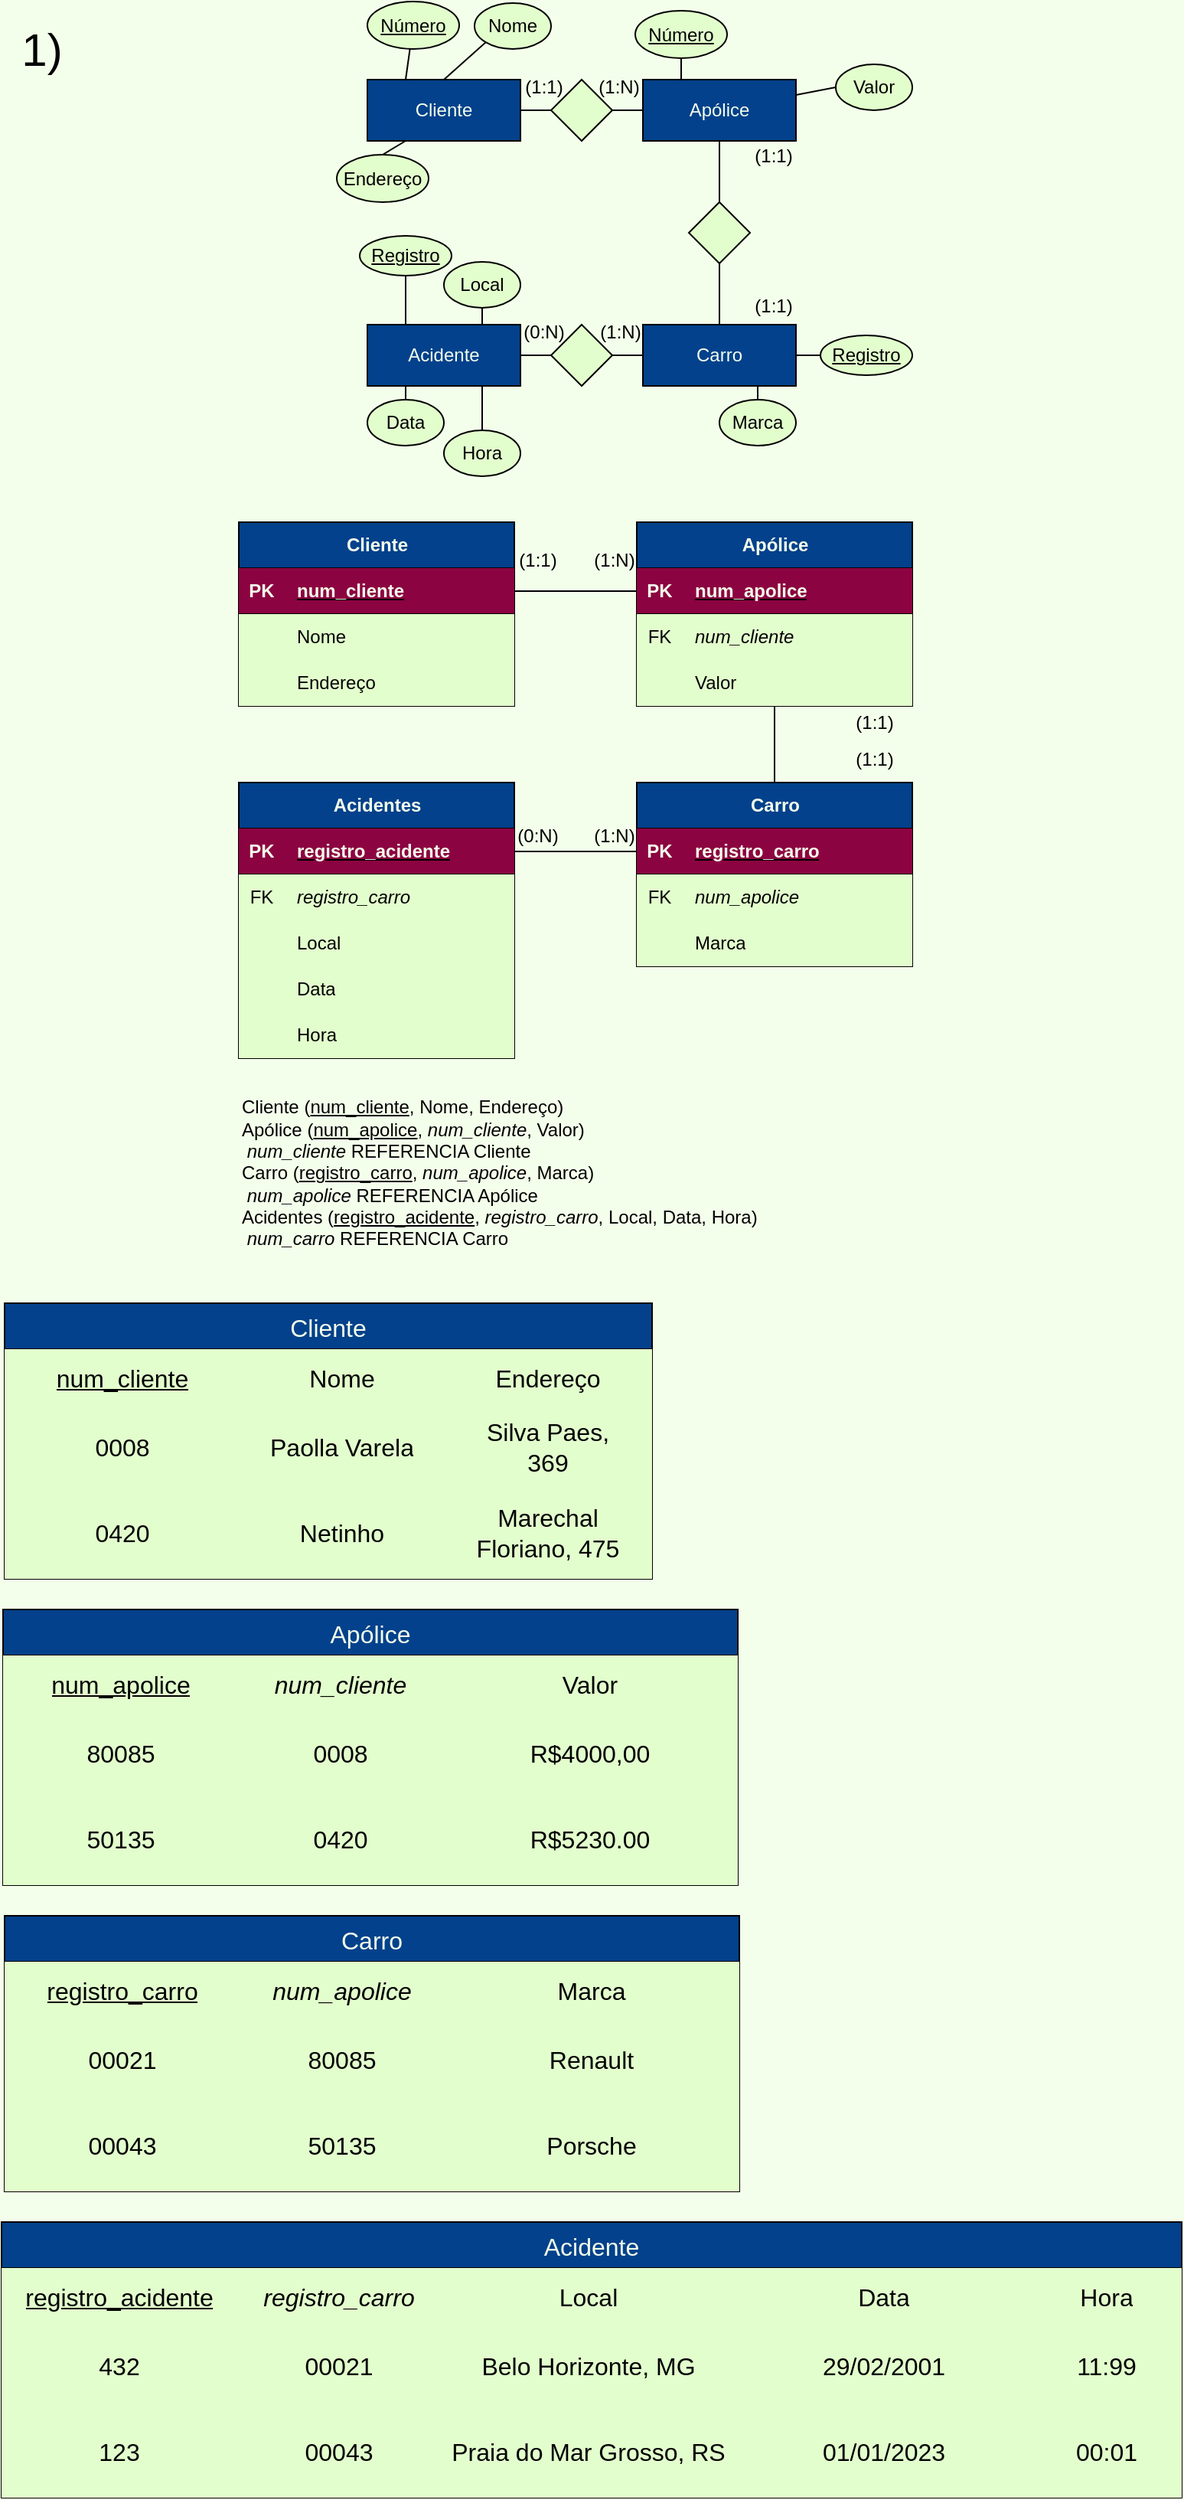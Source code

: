 <mxfile version="21.1.6" type="github" pages="3">
  <diagram name="Página-1" id="qMufFm1s8ViJ3Arri04z">
    <mxGraphModel dx="1035" dy="560" grid="1" gridSize="10" guides="1" tooltips="1" connect="1" arrows="1" fold="1" page="1" pageScale="1" pageWidth="827" pageHeight="1169" background="#f4ffeb" math="0" shadow="0">
      <root>
        <mxCell id="0" />
        <mxCell id="1" parent="0" />
        <mxCell id="RQ7MHASQD_3gVbupuhmT-15" value="&lt;font color=&quot;#f4ffeb&quot;&gt;Carro&lt;/font&gt;" style="shape=table;startSize=30;container=1;collapsible=1;childLayout=tableLayout;fixedRows=1;rowLines=0;fontStyle=1;align=center;resizeLast=1;html=1;fillColor=#03418c;" parent="1" vertex="1">
          <mxGeometry x="454" y="540" width="180" height="120" as="geometry">
            <mxRectangle x="250" y="180" width="70" height="30" as="alternateBounds" />
          </mxGeometry>
        </mxCell>
        <mxCell id="RQ7MHASQD_3gVbupuhmT-16" value="" style="shape=tableRow;horizontal=0;startSize=0;swimlaneHead=0;swimlaneBody=0;fillColor=#8C0341;collapsible=0;dropTarget=0;points=[[0,0.5],[1,0.5]];portConstraint=eastwest;top=0;left=0;right=0;bottom=1;" parent="RQ7MHASQD_3gVbupuhmT-15" vertex="1">
          <mxGeometry y="30" width="180" height="30" as="geometry" />
        </mxCell>
        <mxCell id="RQ7MHASQD_3gVbupuhmT-17" value="&lt;font color=&quot;#f4ffeb&quot;&gt;PK&lt;/font&gt;" style="shape=partialRectangle;connectable=0;fillColor=none;top=0;left=0;bottom=0;right=0;fontStyle=1;overflow=hidden;whiteSpace=wrap;html=1;strokeColor=#F4FFEB;" parent="RQ7MHASQD_3gVbupuhmT-16" vertex="1">
          <mxGeometry width="30" height="30" as="geometry">
            <mxRectangle width="30" height="30" as="alternateBounds" />
          </mxGeometry>
        </mxCell>
        <mxCell id="RQ7MHASQD_3gVbupuhmT-18" value="&lt;font color=&quot;#f4ffeb&quot;&gt;registro_carro&lt;/font&gt;" style="shape=partialRectangle;connectable=0;fillColor=none;top=0;left=0;bottom=0;right=0;align=left;spacingLeft=6;fontStyle=5;overflow=hidden;whiteSpace=wrap;html=1;" parent="RQ7MHASQD_3gVbupuhmT-16" vertex="1">
          <mxGeometry x="30" width="150" height="30" as="geometry">
            <mxRectangle width="150" height="30" as="alternateBounds" />
          </mxGeometry>
        </mxCell>
        <mxCell id="RQ7MHASQD_3gVbupuhmT-19" value="" style="shape=tableRow;horizontal=0;startSize=0;swimlaneHead=0;swimlaneBody=0;fillColor=none;collapsible=0;dropTarget=0;points=[[0,0.5],[1,0.5]];portConstraint=eastwest;top=0;left=0;right=0;bottom=0;" parent="RQ7MHASQD_3gVbupuhmT-15" vertex="1">
          <mxGeometry y="60" width="180" height="30" as="geometry" />
        </mxCell>
        <mxCell id="RQ7MHASQD_3gVbupuhmT-20" value="FK" style="shape=partialRectangle;connectable=0;fillColor=#e3fecd;top=0;left=0;bottom=0;right=0;editable=1;overflow=hidden;whiteSpace=wrap;html=1;" parent="RQ7MHASQD_3gVbupuhmT-19" vertex="1">
          <mxGeometry width="30" height="30" as="geometry">
            <mxRectangle width="30" height="30" as="alternateBounds" />
          </mxGeometry>
        </mxCell>
        <mxCell id="RQ7MHASQD_3gVbupuhmT-21" value="&lt;i&gt;num_apolice&lt;/i&gt;" style="shape=partialRectangle;connectable=0;fillColor=#e3fecd;top=0;left=0;bottom=0;right=0;align=left;spacingLeft=6;overflow=hidden;whiteSpace=wrap;html=1;" parent="RQ7MHASQD_3gVbupuhmT-19" vertex="1">
          <mxGeometry x="30" width="150" height="30" as="geometry">
            <mxRectangle width="150" height="30" as="alternateBounds" />
          </mxGeometry>
        </mxCell>
        <mxCell id="wOi4fTcFs_wXA72OmvPz-135" value="" style="shape=tableRow;horizontal=0;startSize=0;swimlaneHead=0;swimlaneBody=0;fillColor=none;collapsible=0;dropTarget=0;points=[[0,0.5],[1,0.5]];portConstraint=eastwest;top=0;left=0;right=0;bottom=0;" parent="RQ7MHASQD_3gVbupuhmT-15" vertex="1">
          <mxGeometry y="90" width="180" height="30" as="geometry" />
        </mxCell>
        <mxCell id="wOi4fTcFs_wXA72OmvPz-136" value="" style="shape=partialRectangle;connectable=0;fillColor=#e3fecd;top=0;left=0;bottom=0;right=0;editable=1;overflow=hidden;whiteSpace=wrap;html=1;" parent="wOi4fTcFs_wXA72OmvPz-135" vertex="1">
          <mxGeometry width="30" height="30" as="geometry">
            <mxRectangle width="30" height="30" as="alternateBounds" />
          </mxGeometry>
        </mxCell>
        <mxCell id="wOi4fTcFs_wXA72OmvPz-137" value="Marca" style="shape=partialRectangle;connectable=0;fillColor=#e3fecd;top=0;left=0;bottom=0;right=0;align=left;spacingLeft=6;overflow=hidden;whiteSpace=wrap;html=1;" parent="wOi4fTcFs_wXA72OmvPz-135" vertex="1">
          <mxGeometry x="30" width="150" height="30" as="geometry">
            <mxRectangle width="150" height="30" as="alternateBounds" />
          </mxGeometry>
        </mxCell>
        <mxCell id="wOi4fTcFs_wXA72OmvPz-15" value="&lt;font color=&quot;#f4ffeb&quot;&gt;Acidentes&lt;/font&gt;" style="shape=table;startSize=30;container=1;collapsible=1;childLayout=tableLayout;fixedRows=1;rowLines=0;fontStyle=1;align=center;resizeLast=1;html=1;fillColor=#03418C;" parent="1" vertex="1">
          <mxGeometry x="194" y="540" width="180" height="180" as="geometry">
            <mxRectangle x="194" y="540" width="70" height="30" as="alternateBounds" />
          </mxGeometry>
        </mxCell>
        <mxCell id="wOi4fTcFs_wXA72OmvPz-16" value="" style="shape=tableRow;horizontal=0;startSize=0;swimlaneHead=0;swimlaneBody=0;fillColor=#8C0341;collapsible=0;dropTarget=0;points=[[0,0.5],[1,0.5]];portConstraint=eastwest;top=0;left=0;right=0;bottom=1;" parent="wOi4fTcFs_wXA72OmvPz-15" vertex="1">
          <mxGeometry y="30" width="180" height="30" as="geometry" />
        </mxCell>
        <mxCell id="wOi4fTcFs_wXA72OmvPz-17" value="&lt;font color=&quot;#f4ffeb&quot;&gt;PK&lt;/font&gt;" style="shape=partialRectangle;connectable=0;fillColor=none;top=0;left=0;bottom=0;right=0;fontStyle=1;overflow=hidden;whiteSpace=wrap;html=1;strokeColor=#F4FFEB;" parent="wOi4fTcFs_wXA72OmvPz-16" vertex="1">
          <mxGeometry width="30" height="30" as="geometry">
            <mxRectangle width="30" height="30" as="alternateBounds" />
          </mxGeometry>
        </mxCell>
        <mxCell id="wOi4fTcFs_wXA72OmvPz-18" value="&lt;font color=&quot;#f4ffeb&quot;&gt;registro_acidente&lt;/font&gt;" style="shape=partialRectangle;connectable=0;fillColor=none;top=0;left=0;bottom=0;right=0;align=left;spacingLeft=6;fontStyle=5;overflow=hidden;whiteSpace=wrap;html=1;" parent="wOi4fTcFs_wXA72OmvPz-16" vertex="1">
          <mxGeometry x="30" width="150" height="30" as="geometry">
            <mxRectangle width="150" height="30" as="alternateBounds" />
          </mxGeometry>
        </mxCell>
        <mxCell id="wOi4fTcFs_wXA72OmvPz-131" value="" style="shape=tableRow;horizontal=0;startSize=0;swimlaneHead=0;swimlaneBody=0;fillColor=none;collapsible=0;dropTarget=0;points=[[0,0.5],[1,0.5]];portConstraint=eastwest;top=0;left=0;right=0;bottom=0;" parent="wOi4fTcFs_wXA72OmvPz-15" vertex="1">
          <mxGeometry y="60" width="180" height="30" as="geometry" />
        </mxCell>
        <mxCell id="wOi4fTcFs_wXA72OmvPz-132" value="FK" style="shape=partialRectangle;connectable=0;fillColor=#e3fecd;top=0;left=0;bottom=0;right=0;editable=1;overflow=hidden;whiteSpace=wrap;html=1;" parent="wOi4fTcFs_wXA72OmvPz-131" vertex="1">
          <mxGeometry width="30" height="30" as="geometry">
            <mxRectangle width="30" height="30" as="alternateBounds" />
          </mxGeometry>
        </mxCell>
        <mxCell id="wOi4fTcFs_wXA72OmvPz-133" value="&lt;i&gt;registro_carro&lt;/i&gt;" style="shape=partialRectangle;connectable=0;fillColor=#e3fecd;top=0;left=0;bottom=0;right=0;align=left;spacingLeft=6;overflow=hidden;whiteSpace=wrap;html=1;" parent="wOi4fTcFs_wXA72OmvPz-131" vertex="1">
          <mxGeometry x="30" width="150" height="30" as="geometry">
            <mxRectangle width="150" height="30" as="alternateBounds" />
          </mxGeometry>
        </mxCell>
        <mxCell id="wOi4fTcFs_wXA72OmvPz-122" value="" style="shape=tableRow;horizontal=0;startSize=0;swimlaneHead=0;swimlaneBody=0;fillColor=none;collapsible=0;dropTarget=0;points=[[0,0.5],[1,0.5]];portConstraint=eastwest;top=0;left=0;right=0;bottom=0;" parent="wOi4fTcFs_wXA72OmvPz-15" vertex="1">
          <mxGeometry y="90" width="180" height="30" as="geometry" />
        </mxCell>
        <mxCell id="wOi4fTcFs_wXA72OmvPz-123" value="" style="shape=partialRectangle;connectable=0;fillColor=#E3FECD;top=0;left=0;bottom=0;right=0;editable=1;overflow=hidden;whiteSpace=wrap;html=1;" parent="wOi4fTcFs_wXA72OmvPz-122" vertex="1">
          <mxGeometry width="30" height="30" as="geometry">
            <mxRectangle width="30" height="30" as="alternateBounds" />
          </mxGeometry>
        </mxCell>
        <mxCell id="wOi4fTcFs_wXA72OmvPz-124" value="Local" style="shape=partialRectangle;connectable=0;fillColor=#e3fecd;top=0;left=0;bottom=0;right=0;align=left;spacingLeft=6;overflow=hidden;whiteSpace=wrap;html=1;" parent="wOi4fTcFs_wXA72OmvPz-122" vertex="1">
          <mxGeometry x="30" width="150" height="30" as="geometry">
            <mxRectangle width="150" height="30" as="alternateBounds" />
          </mxGeometry>
        </mxCell>
        <mxCell id="wOi4fTcFs_wXA72OmvPz-125" value="" style="shape=tableRow;horizontal=0;startSize=0;swimlaneHead=0;swimlaneBody=0;fillColor=none;collapsible=0;dropTarget=0;points=[[0,0.5],[1,0.5]];portConstraint=eastwest;top=0;left=0;right=0;bottom=0;" parent="wOi4fTcFs_wXA72OmvPz-15" vertex="1">
          <mxGeometry y="120" width="180" height="30" as="geometry" />
        </mxCell>
        <mxCell id="wOi4fTcFs_wXA72OmvPz-126" value="" style="shape=partialRectangle;connectable=0;fillColor=#e3fecd;top=0;left=0;bottom=0;right=0;editable=1;overflow=hidden;whiteSpace=wrap;html=1;" parent="wOi4fTcFs_wXA72OmvPz-125" vertex="1">
          <mxGeometry width="30" height="30" as="geometry">
            <mxRectangle width="30" height="30" as="alternateBounds" />
          </mxGeometry>
        </mxCell>
        <mxCell id="wOi4fTcFs_wXA72OmvPz-127" value="Data" style="shape=partialRectangle;connectable=0;fillColor=#e3fecd;top=0;left=0;bottom=0;right=0;align=left;spacingLeft=6;overflow=hidden;whiteSpace=wrap;html=1;" parent="wOi4fTcFs_wXA72OmvPz-125" vertex="1">
          <mxGeometry x="30" width="150" height="30" as="geometry">
            <mxRectangle width="150" height="30" as="alternateBounds" />
          </mxGeometry>
        </mxCell>
        <mxCell id="wOi4fTcFs_wXA72OmvPz-19" value="" style="shape=tableRow;horizontal=0;startSize=0;swimlaneHead=0;swimlaneBody=0;fillColor=none;collapsible=0;dropTarget=0;points=[[0,0.5],[1,0.5]];portConstraint=eastwest;top=0;left=0;right=0;bottom=0;" parent="wOi4fTcFs_wXA72OmvPz-15" vertex="1">
          <mxGeometry y="150" width="180" height="30" as="geometry" />
        </mxCell>
        <mxCell id="wOi4fTcFs_wXA72OmvPz-20" value="" style="shape=partialRectangle;connectable=0;fillColor=#e3fecd;top=0;left=0;bottom=0;right=0;editable=1;overflow=hidden;whiteSpace=wrap;html=1;" parent="wOi4fTcFs_wXA72OmvPz-19" vertex="1">
          <mxGeometry width="30" height="30" as="geometry">
            <mxRectangle width="30" height="30" as="alternateBounds" />
          </mxGeometry>
        </mxCell>
        <mxCell id="wOi4fTcFs_wXA72OmvPz-21" value="Hora" style="shape=partialRectangle;connectable=0;fillColor=#e3fecd;top=0;left=0;bottom=0;right=0;align=left;spacingLeft=6;overflow=hidden;whiteSpace=wrap;html=1;" parent="wOi4fTcFs_wXA72OmvPz-19" vertex="1">
          <mxGeometry x="30" width="150" height="30" as="geometry">
            <mxRectangle width="150" height="30" as="alternateBounds" />
          </mxGeometry>
        </mxCell>
        <mxCell id="wOi4fTcFs_wXA72OmvPz-22" value="&lt;font color=&quot;#f4ffeb&quot;&gt;Apólice&lt;/font&gt;" style="shape=table;startSize=30;container=1;collapsible=1;childLayout=tableLayout;fixedRows=1;rowLines=0;fontStyle=1;align=center;resizeLast=1;html=1;fillColor=#03418C;" parent="1" vertex="1">
          <mxGeometry x="454" y="370" width="180" height="120" as="geometry">
            <mxRectangle x="250" y="180" width="70" height="30" as="alternateBounds" />
          </mxGeometry>
        </mxCell>
        <mxCell id="wOi4fTcFs_wXA72OmvPz-23" value="" style="shape=tableRow;horizontal=0;startSize=0;swimlaneHead=0;swimlaneBody=0;fillColor=#8C0341;collapsible=0;dropTarget=0;points=[[0,0.5],[1,0.5]];portConstraint=eastwest;top=0;left=0;right=0;bottom=1;" parent="wOi4fTcFs_wXA72OmvPz-22" vertex="1">
          <mxGeometry y="30" width="180" height="30" as="geometry" />
        </mxCell>
        <mxCell id="wOi4fTcFs_wXA72OmvPz-24" value="&lt;font color=&quot;#f4ffeb&quot;&gt;PK&lt;/font&gt;" style="shape=partialRectangle;connectable=0;fillColor=none;top=0;left=0;bottom=0;right=0;fontStyle=1;overflow=hidden;whiteSpace=wrap;html=1;strokeColor=#F4FFEB;" parent="wOi4fTcFs_wXA72OmvPz-23" vertex="1">
          <mxGeometry width="30" height="30" as="geometry">
            <mxRectangle width="30" height="30" as="alternateBounds" />
          </mxGeometry>
        </mxCell>
        <mxCell id="wOi4fTcFs_wXA72OmvPz-25" value="&lt;font color=&quot;#f4ffeb&quot;&gt;num_apolice&lt;/font&gt;" style="shape=partialRectangle;connectable=0;fillColor=none;top=0;left=0;bottom=0;right=0;align=left;spacingLeft=6;fontStyle=5;overflow=hidden;whiteSpace=wrap;html=1;" parent="wOi4fTcFs_wXA72OmvPz-23" vertex="1">
          <mxGeometry x="30" width="150" height="30" as="geometry">
            <mxRectangle width="150" height="30" as="alternateBounds" />
          </mxGeometry>
        </mxCell>
        <mxCell id="wOi4fTcFs_wXA72OmvPz-26" value="" style="shape=tableRow;horizontal=0;startSize=0;swimlaneHead=0;swimlaneBody=0;fillColor=none;collapsible=0;dropTarget=0;points=[[0,0.5],[1,0.5]];portConstraint=eastwest;top=0;left=0;right=0;bottom=0;" parent="wOi4fTcFs_wXA72OmvPz-22" vertex="1">
          <mxGeometry y="60" width="180" height="30" as="geometry" />
        </mxCell>
        <mxCell id="wOi4fTcFs_wXA72OmvPz-27" value="FK" style="shape=partialRectangle;connectable=0;fillColor=#e3fecd;top=0;left=0;bottom=0;right=0;editable=1;overflow=hidden;whiteSpace=wrap;html=1;" parent="wOi4fTcFs_wXA72OmvPz-26" vertex="1">
          <mxGeometry width="30" height="30" as="geometry">
            <mxRectangle width="30" height="30" as="alternateBounds" />
          </mxGeometry>
        </mxCell>
        <mxCell id="wOi4fTcFs_wXA72OmvPz-28" value="&lt;i&gt;num_cliente&lt;/i&gt;" style="shape=partialRectangle;connectable=0;fillColor=#e3fecd;top=0;left=0;bottom=0;right=0;align=left;spacingLeft=6;overflow=hidden;whiteSpace=wrap;html=1;" parent="wOi4fTcFs_wXA72OmvPz-26" vertex="1">
          <mxGeometry x="30" width="150" height="30" as="geometry">
            <mxRectangle width="150" height="30" as="alternateBounds" />
          </mxGeometry>
        </mxCell>
        <mxCell id="wOi4fTcFs_wXA72OmvPz-138" value="" style="shape=tableRow;horizontal=0;startSize=0;swimlaneHead=0;swimlaneBody=0;fillColor=none;collapsible=0;dropTarget=0;points=[[0,0.5],[1,0.5]];portConstraint=eastwest;top=0;left=0;right=0;bottom=0;" parent="wOi4fTcFs_wXA72OmvPz-22" vertex="1">
          <mxGeometry y="90" width="180" height="30" as="geometry" />
        </mxCell>
        <mxCell id="wOi4fTcFs_wXA72OmvPz-139" value="" style="shape=partialRectangle;connectable=0;fillColor=#e3fecd;top=0;left=0;bottom=0;right=0;editable=1;overflow=hidden;whiteSpace=wrap;html=1;" parent="wOi4fTcFs_wXA72OmvPz-138" vertex="1">
          <mxGeometry width="30" height="30" as="geometry">
            <mxRectangle width="30" height="30" as="alternateBounds" />
          </mxGeometry>
        </mxCell>
        <mxCell id="wOi4fTcFs_wXA72OmvPz-140" value="Valor" style="shape=partialRectangle;connectable=0;fillColor=#e3fecd;top=0;left=0;bottom=0;right=0;align=left;spacingLeft=6;overflow=hidden;whiteSpace=wrap;html=1;" parent="wOi4fTcFs_wXA72OmvPz-138" vertex="1">
          <mxGeometry x="30" width="150" height="30" as="geometry">
            <mxRectangle width="150" height="30" as="alternateBounds" />
          </mxGeometry>
        </mxCell>
        <mxCell id="wOi4fTcFs_wXA72OmvPz-29" value="&lt;font color=&quot;#f4ffeb&quot;&gt;Cliente&lt;/font&gt;" style="shape=table;startSize=30;container=1;collapsible=1;childLayout=tableLayout;fixedRows=1;rowLines=0;fontStyle=1;align=center;resizeLast=1;html=1;fillColor=#03418c;" parent="1" vertex="1">
          <mxGeometry x="194" y="370" width="180" height="120" as="geometry">
            <mxRectangle x="250" y="180" width="70" height="30" as="alternateBounds" />
          </mxGeometry>
        </mxCell>
        <mxCell id="wOi4fTcFs_wXA72OmvPz-30" value="" style="shape=tableRow;horizontal=0;startSize=0;swimlaneHead=0;swimlaneBody=0;fillColor=#8C0341;collapsible=0;dropTarget=0;points=[[0,0.5],[1,0.5]];portConstraint=eastwest;top=0;left=0;right=0;bottom=1;" parent="wOi4fTcFs_wXA72OmvPz-29" vertex="1">
          <mxGeometry y="30" width="180" height="30" as="geometry" />
        </mxCell>
        <mxCell id="wOi4fTcFs_wXA72OmvPz-31" value="&lt;font color=&quot;#f4ffeb&quot;&gt;PK&lt;/font&gt;" style="shape=partialRectangle;connectable=0;fillColor=none;top=0;left=0;bottom=0;right=0;fontStyle=1;overflow=hidden;whiteSpace=wrap;html=1;strokeColor=#F4FFEB;" parent="wOi4fTcFs_wXA72OmvPz-30" vertex="1">
          <mxGeometry width="30" height="30" as="geometry">
            <mxRectangle width="30" height="30" as="alternateBounds" />
          </mxGeometry>
        </mxCell>
        <mxCell id="wOi4fTcFs_wXA72OmvPz-32" value="&lt;font color=&quot;#f4ffeb&quot;&gt;num_cliente&lt;/font&gt;" style="shape=partialRectangle;connectable=0;fillColor=none;top=0;left=0;bottom=0;right=0;align=left;spacingLeft=6;fontStyle=5;overflow=hidden;whiteSpace=wrap;html=1;" parent="wOi4fTcFs_wXA72OmvPz-30" vertex="1">
          <mxGeometry x="30" width="150" height="30" as="geometry">
            <mxRectangle width="150" height="30" as="alternateBounds" />
          </mxGeometry>
        </mxCell>
        <mxCell id="wOi4fTcFs_wXA72OmvPz-101" value="" style="shape=tableRow;horizontal=0;startSize=0;swimlaneHead=0;swimlaneBody=0;fillColor=none;collapsible=0;dropTarget=0;points=[[0,0.5],[1,0.5]];portConstraint=eastwest;top=0;left=0;right=0;bottom=0;" parent="wOi4fTcFs_wXA72OmvPz-29" vertex="1">
          <mxGeometry y="60" width="180" height="30" as="geometry" />
        </mxCell>
        <mxCell id="wOi4fTcFs_wXA72OmvPz-102" value="" style="shape=partialRectangle;connectable=0;fillColor=#e3fecd;top=0;left=0;bottom=0;right=0;editable=1;overflow=hidden;whiteSpace=wrap;html=1;" parent="wOi4fTcFs_wXA72OmvPz-101" vertex="1">
          <mxGeometry width="30" height="30" as="geometry">
            <mxRectangle width="30" height="30" as="alternateBounds" />
          </mxGeometry>
        </mxCell>
        <mxCell id="wOi4fTcFs_wXA72OmvPz-103" value="Nome&lt;span style=&quot;white-space: pre;&quot;&gt;	&lt;/span&gt;" style="shape=partialRectangle;connectable=0;fillColor=#e3fecd;top=0;left=0;bottom=0;right=0;align=left;spacingLeft=6;overflow=hidden;whiteSpace=wrap;html=1;" parent="wOi4fTcFs_wXA72OmvPz-101" vertex="1">
          <mxGeometry x="30" width="150" height="30" as="geometry">
            <mxRectangle width="150" height="30" as="alternateBounds" />
          </mxGeometry>
        </mxCell>
        <mxCell id="wOi4fTcFs_wXA72OmvPz-104" value="" style="shape=tableRow;horizontal=0;startSize=0;swimlaneHead=0;swimlaneBody=0;fillColor=none;collapsible=0;dropTarget=0;points=[[0,0.5],[1,0.5]];portConstraint=eastwest;top=0;left=0;right=0;bottom=0;" parent="wOi4fTcFs_wXA72OmvPz-29" vertex="1">
          <mxGeometry y="90" width="180" height="30" as="geometry" />
        </mxCell>
        <mxCell id="wOi4fTcFs_wXA72OmvPz-105" value="" style="shape=partialRectangle;connectable=0;fillColor=#e3fecd;top=0;left=0;bottom=0;right=0;editable=1;overflow=hidden;whiteSpace=wrap;html=1;" parent="wOi4fTcFs_wXA72OmvPz-104" vertex="1">
          <mxGeometry width="30" height="30" as="geometry">
            <mxRectangle width="30" height="30" as="alternateBounds" />
          </mxGeometry>
        </mxCell>
        <mxCell id="wOi4fTcFs_wXA72OmvPz-106" value="Endereço" style="shape=partialRectangle;connectable=0;fillColor=#e3fecd;top=0;left=0;bottom=0;right=0;align=left;spacingLeft=6;overflow=hidden;whiteSpace=wrap;html=1;" parent="wOi4fTcFs_wXA72OmvPz-104" vertex="1">
          <mxGeometry x="30" width="150" height="30" as="geometry">
            <mxRectangle width="150" height="30" as="alternateBounds" />
          </mxGeometry>
        </mxCell>
        <mxCell id="wOi4fTcFs_wXA72OmvPz-36" value="&lt;font color=&quot;#f4ffeb&quot;&gt;Cliente&lt;/font&gt;" style="whiteSpace=wrap;html=1;align=center;fillColor=#03418C;" parent="1" vertex="1">
          <mxGeometry x="278" y="81" width="100" height="40" as="geometry" />
        </mxCell>
        <mxCell id="wOi4fTcFs_wXA72OmvPz-37" value="&lt;font color=&quot;#f4ffeb&quot;&gt;Apólice&lt;/font&gt;" style="whiteSpace=wrap;html=1;align=center;fillColor=#03418C;" parent="1" vertex="1">
          <mxGeometry x="458" y="81" width="100" height="40" as="geometry" />
        </mxCell>
        <mxCell id="wOi4fTcFs_wXA72OmvPz-38" value="&lt;font color=&quot;#f4ffeb&quot;&gt;Carro&lt;/font&gt;" style="whiteSpace=wrap;html=1;align=center;fillColor=#03418C;" parent="1" vertex="1">
          <mxGeometry x="458" y="241" width="100" height="40" as="geometry" />
        </mxCell>
        <mxCell id="wOi4fTcFs_wXA72OmvPz-42" value="" style="endArrow=none;html=1;rounded=0;entryX=0;entryY=0.5;entryDx=0;entryDy=0;exitX=1;exitY=0.5;exitDx=0;exitDy=0;" parent="1" source="wOi4fTcFs_wXA72OmvPz-43" target="wOi4fTcFs_wXA72OmvPz-37" edge="1">
          <mxGeometry width="50" height="50" relative="1" as="geometry">
            <mxPoint x="428" y="151" as="sourcePoint" />
            <mxPoint x="478" y="101" as="targetPoint" />
          </mxGeometry>
        </mxCell>
        <mxCell id="wOi4fTcFs_wXA72OmvPz-43" value="" style="shape=rhombus;perimeter=rhombusPerimeter;whiteSpace=wrap;html=1;align=center;fillColor=#E3FECD;" parent="1" vertex="1">
          <mxGeometry x="398" y="81" width="40" height="40" as="geometry" />
        </mxCell>
        <mxCell id="wOi4fTcFs_wXA72OmvPz-46" value="" style="endArrow=none;html=1;rounded=0;entryX=0;entryY=0.5;entryDx=0;entryDy=0;exitX=1;exitY=0.5;exitDx=0;exitDy=0;" parent="1" source="wOi4fTcFs_wXA72OmvPz-36" target="wOi4fTcFs_wXA72OmvPz-43" edge="1">
          <mxGeometry width="50" height="50" relative="1" as="geometry">
            <mxPoint x="428" y="151" as="sourcePoint" />
            <mxPoint x="478" y="101" as="targetPoint" />
          </mxGeometry>
        </mxCell>
        <mxCell id="wOi4fTcFs_wXA72OmvPz-51" value="" style="shape=rhombus;perimeter=rhombusPerimeter;whiteSpace=wrap;html=1;align=center;fillColor=#E3FECD;" parent="1" vertex="1">
          <mxGeometry x="488" y="161" width="40" height="40" as="geometry" />
        </mxCell>
        <mxCell id="wOi4fTcFs_wXA72OmvPz-52" value="" style="endArrow=none;html=1;rounded=0;entryX=0.5;entryY=1;entryDx=0;entryDy=0;exitX=0.5;exitY=0;exitDx=0;exitDy=0;" parent="1" source="wOi4fTcFs_wXA72OmvPz-51" target="wOi4fTcFs_wXA72OmvPz-37" edge="1">
          <mxGeometry width="50" height="50" relative="1" as="geometry">
            <mxPoint x="428" y="231" as="sourcePoint" />
            <mxPoint x="478" y="181" as="targetPoint" />
          </mxGeometry>
        </mxCell>
        <mxCell id="wOi4fTcFs_wXA72OmvPz-53" value="" style="endArrow=none;html=1;rounded=0;entryX=0.5;entryY=0;entryDx=0;entryDy=0;exitX=0.5;exitY=1;exitDx=0;exitDy=0;" parent="1" source="wOi4fTcFs_wXA72OmvPz-51" target="wOi4fTcFs_wXA72OmvPz-38" edge="1">
          <mxGeometry width="50" height="50" relative="1" as="geometry">
            <mxPoint x="428" y="231" as="sourcePoint" />
            <mxPoint x="478" y="181" as="targetPoint" />
          </mxGeometry>
        </mxCell>
        <mxCell id="wOi4fTcFs_wXA72OmvPz-54" value="" style="endArrow=none;html=1;rounded=0;entryX=0;entryY=0.5;entryDx=0;entryDy=0;exitX=1;exitY=0.5;exitDx=0;exitDy=0;" parent="1" source="wOi4fTcFs_wXA72OmvPz-55" target="wOi4fTcFs_wXA72OmvPz-38" edge="1">
          <mxGeometry width="50" height="50" relative="1" as="geometry">
            <mxPoint x="418" y="311" as="sourcePoint" />
            <mxPoint x="458" y="271.0" as="targetPoint" />
          </mxGeometry>
        </mxCell>
        <mxCell id="wOi4fTcFs_wXA72OmvPz-55" value="" style="shape=rhombus;perimeter=rhombusPerimeter;whiteSpace=wrap;html=1;align=center;fillColor=#E3FECD;" parent="1" vertex="1">
          <mxGeometry x="398" y="241" width="40" height="40" as="geometry" />
        </mxCell>
        <mxCell id="wOi4fTcFs_wXA72OmvPz-56" value="" style="endArrow=none;html=1;rounded=0;entryX=0;entryY=0.5;entryDx=0;entryDy=0;exitX=1;exitY=0.5;exitDx=0;exitDy=0;" parent="1" source="wOi4fTcFs_wXA72OmvPz-57" target="wOi4fTcFs_wXA72OmvPz-55" edge="1">
          <mxGeometry width="50" height="50" relative="1" as="geometry">
            <mxPoint x="368" y="261" as="sourcePoint" />
            <mxPoint x="468" y="261" as="targetPoint" />
          </mxGeometry>
        </mxCell>
        <mxCell id="wOi4fTcFs_wXA72OmvPz-57" value="&lt;font color=&quot;#f4ffeb&quot;&gt;Acidente&lt;/font&gt;" style="whiteSpace=wrap;html=1;align=center;fillColor=#03418C;" parent="1" vertex="1">
          <mxGeometry x="278" y="241" width="100" height="40" as="geometry" />
        </mxCell>
        <mxCell id="wOi4fTcFs_wXA72OmvPz-58" value="(1:N)" style="text;html=1;align=center;verticalAlign=middle;resizable=0;points=[];autosize=1;strokeColor=none;fillColor=none;" parent="1" vertex="1">
          <mxGeometry x="417" y="71" width="50" height="30" as="geometry" />
        </mxCell>
        <mxCell id="wOi4fTcFs_wXA72OmvPz-59" value="(1:1)" style="text;html=1;align=center;verticalAlign=middle;resizable=0;points=[];autosize=1;strokeColor=none;fillColor=none;" parent="1" vertex="1">
          <mxGeometry x="368" y="71" width="50" height="30" as="geometry" />
        </mxCell>
        <mxCell id="wOi4fTcFs_wXA72OmvPz-60" value="(1:1)&lt;br&gt;" style="text;html=1;align=center;verticalAlign=middle;resizable=0;points=[];autosize=1;strokeColor=none;fillColor=none;" parent="1" vertex="1">
          <mxGeometry x="518" y="214" width="50" height="30" as="geometry" />
        </mxCell>
        <mxCell id="wOi4fTcFs_wXA72OmvPz-61" value="(1:1)&lt;br&gt;" style="text;html=1;align=center;verticalAlign=middle;resizable=0;points=[];autosize=1;strokeColor=none;fillColor=none;" parent="1" vertex="1">
          <mxGeometry x="518" y="116" width="50" height="30" as="geometry" />
        </mxCell>
        <mxCell id="wOi4fTcFs_wXA72OmvPz-62" value="(0:N)" style="text;html=1;align=center;verticalAlign=middle;resizable=0;points=[];autosize=1;strokeColor=none;fillColor=none;" parent="1" vertex="1">
          <mxGeometry x="368" y="231" width="50" height="30" as="geometry" />
        </mxCell>
        <mxCell id="wOi4fTcFs_wXA72OmvPz-63" value="(1:N)" style="text;html=1;align=center;verticalAlign=middle;resizable=0;points=[];autosize=1;strokeColor=none;fillColor=none;" parent="1" vertex="1">
          <mxGeometry x="418" y="231" width="50" height="30" as="geometry" />
        </mxCell>
        <mxCell id="wOi4fTcFs_wXA72OmvPz-65" value="Número" style="ellipse;whiteSpace=wrap;html=1;align=center;fontStyle=4;fillColor=#E3FECD;" parent="1" vertex="1">
          <mxGeometry x="278" y="30" width="60" height="31" as="geometry" />
        </mxCell>
        <mxCell id="wOi4fTcFs_wXA72OmvPz-66" value="" style="endArrow=none;html=1;rounded=0;exitX=0.25;exitY=0;exitDx=0;exitDy=0;" parent="1" source="wOi4fTcFs_wXA72OmvPz-36" target="wOi4fTcFs_wXA72OmvPz-65" edge="1">
          <mxGeometry width="50" height="50" relative="1" as="geometry">
            <mxPoint x="318" y="180" as="sourcePoint" />
            <mxPoint x="368" y="130" as="targetPoint" />
          </mxGeometry>
        </mxCell>
        <mxCell id="wOi4fTcFs_wXA72OmvPz-67" value="Nome" style="ellipse;whiteSpace=wrap;html=1;align=center;fillColor=#E3FECD;" parent="1" vertex="1">
          <mxGeometry x="348" y="31" width="50" height="30" as="geometry" />
        </mxCell>
        <mxCell id="wOi4fTcFs_wXA72OmvPz-68" value="" style="endArrow=none;html=1;rounded=0;entryX=0.5;entryY=0;entryDx=0;entryDy=0;exitX=0;exitY=1;exitDx=0;exitDy=0;" parent="1" source="wOi4fTcFs_wXA72OmvPz-67" target="wOi4fTcFs_wXA72OmvPz-36" edge="1">
          <mxGeometry width="50" height="50" relative="1" as="geometry">
            <mxPoint x="388" y="150" as="sourcePoint" />
            <mxPoint x="438" y="100" as="targetPoint" />
          </mxGeometry>
        </mxCell>
        <mxCell id="wOi4fTcFs_wXA72OmvPz-69" value="Endereço" style="ellipse;whiteSpace=wrap;html=1;align=center;fillColor=#E3FECD;" parent="1" vertex="1">
          <mxGeometry x="258" y="130" width="60" height="31" as="geometry" />
        </mxCell>
        <mxCell id="wOi4fTcFs_wXA72OmvPz-70" value="" style="endArrow=none;html=1;rounded=0;entryX=0.25;entryY=1;entryDx=0;entryDy=0;exitX=0.5;exitY=0;exitDx=0;exitDy=0;" parent="1" source="wOi4fTcFs_wXA72OmvPz-69" target="wOi4fTcFs_wXA72OmvPz-36" edge="1">
          <mxGeometry width="50" height="50" relative="1" as="geometry">
            <mxPoint x="318" y="186.5" as="sourcePoint" />
            <mxPoint x="368" y="136.5" as="targetPoint" />
          </mxGeometry>
        </mxCell>
        <mxCell id="wOi4fTcFs_wXA72OmvPz-71" value="Número" style="ellipse;whiteSpace=wrap;html=1;align=center;fontStyle=4;fillColor=#E3FECD;" parent="1" vertex="1">
          <mxGeometry x="453" y="36" width="60" height="31" as="geometry" />
        </mxCell>
        <mxCell id="wOi4fTcFs_wXA72OmvPz-72" value="" style="endArrow=none;html=1;rounded=0;entryX=0.25;entryY=0;entryDx=0;entryDy=0;exitX=0.5;exitY=1;exitDx=0;exitDy=0;" parent="1" source="wOi4fTcFs_wXA72OmvPz-71" target="wOi4fTcFs_wXA72OmvPz-37" edge="1">
          <mxGeometry width="50" height="50" relative="1" as="geometry">
            <mxPoint x="518" y="50" as="sourcePoint" />
            <mxPoint x="438" y="140" as="targetPoint" />
          </mxGeometry>
        </mxCell>
        <mxCell id="wOi4fTcFs_wXA72OmvPz-73" value="Valor" style="ellipse;whiteSpace=wrap;html=1;align=center;fillColor=#E3FECD;" parent="1" vertex="1">
          <mxGeometry x="584" y="71" width="50" height="30" as="geometry" />
        </mxCell>
        <mxCell id="wOi4fTcFs_wXA72OmvPz-74" value="" style="endArrow=none;html=1;rounded=0;entryX=0;entryY=0.5;entryDx=0;entryDy=0;exitX=1;exitY=0.25;exitDx=0;exitDy=0;" parent="1" source="wOi4fTcFs_wXA72OmvPz-37" target="wOi4fTcFs_wXA72OmvPz-73" edge="1">
          <mxGeometry width="50" height="50" relative="1" as="geometry">
            <mxPoint x="388" y="190" as="sourcePoint" />
            <mxPoint x="566.0" y="91.0" as="targetPoint" />
          </mxGeometry>
        </mxCell>
        <mxCell id="wOi4fTcFs_wXA72OmvPz-75" value="&lt;u&gt;Registro&lt;/u&gt;" style="ellipse;whiteSpace=wrap;html=1;align=center;fillColor=#E3FECD;" parent="1" vertex="1">
          <mxGeometry x="574" y="248" width="60" height="26" as="geometry" />
        </mxCell>
        <mxCell id="wOi4fTcFs_wXA72OmvPz-76" value="" style="endArrow=none;html=1;rounded=0;entryX=0;entryY=0.5;entryDx=0;entryDy=0;exitX=1;exitY=0.5;exitDx=0;exitDy=0;" parent="1" source="wOi4fTcFs_wXA72OmvPz-38" target="wOi4fTcFs_wXA72OmvPz-75" edge="1">
          <mxGeometry width="50" height="50" relative="1" as="geometry">
            <mxPoint x="458" y="240" as="sourcePoint" />
            <mxPoint x="568.0" y="263" as="targetPoint" />
          </mxGeometry>
        </mxCell>
        <mxCell id="wOi4fTcFs_wXA72OmvPz-77" value="Marca" style="ellipse;whiteSpace=wrap;html=1;align=center;fillColor=#E3FECD;" parent="1" vertex="1">
          <mxGeometry x="508" y="290" width="50" height="30" as="geometry" />
        </mxCell>
        <mxCell id="wOi4fTcFs_wXA72OmvPz-78" value="" style="endArrow=none;html=1;rounded=0;entryX=0.75;entryY=1;entryDx=0;entryDy=0;exitX=0.5;exitY=0;exitDx=0;exitDy=0;" parent="1" source="wOi4fTcFs_wXA72OmvPz-77" target="wOi4fTcFs_wXA72OmvPz-38" edge="1">
          <mxGeometry width="50" height="50" relative="1" as="geometry">
            <mxPoint x="458" y="270" as="sourcePoint" />
            <mxPoint x="508" y="220" as="targetPoint" />
          </mxGeometry>
        </mxCell>
        <mxCell id="wOi4fTcFs_wXA72OmvPz-80" value="Data" style="ellipse;whiteSpace=wrap;html=1;align=center;fillColor=#E3FECD;" parent="1" vertex="1">
          <mxGeometry x="278" y="290" width="50" height="30" as="geometry" />
        </mxCell>
        <mxCell id="wOi4fTcFs_wXA72OmvPz-81" value="" style="endArrow=none;html=1;rounded=0;entryX=0.25;entryY=1;entryDx=0;entryDy=0;exitX=0.5;exitY=0;exitDx=0;exitDy=0;" parent="1" source="wOi4fTcFs_wXA72OmvPz-80" target="wOi4fTcFs_wXA72OmvPz-57" edge="1">
          <mxGeometry width="50" height="50" relative="1" as="geometry">
            <mxPoint x="458" y="270" as="sourcePoint" />
            <mxPoint x="298" y="290" as="targetPoint" />
          </mxGeometry>
        </mxCell>
        <mxCell id="wOi4fTcFs_wXA72OmvPz-82" value="Hora" style="ellipse;whiteSpace=wrap;html=1;align=center;fillColor=#E3FECD;" parent="1" vertex="1">
          <mxGeometry x="328" y="310" width="50" height="30" as="geometry" />
        </mxCell>
        <mxCell id="wOi4fTcFs_wXA72OmvPz-83" value="" style="endArrow=none;html=1;rounded=0;entryX=0.75;entryY=1;entryDx=0;entryDy=0;exitX=0.5;exitY=0;exitDx=0;exitDy=0;" parent="1" source="wOi4fTcFs_wXA72OmvPz-82" target="wOi4fTcFs_wXA72OmvPz-57" edge="1">
          <mxGeometry width="50" height="50" relative="1" as="geometry">
            <mxPoint x="458" y="270" as="sourcePoint" />
            <mxPoint x="508" y="220" as="targetPoint" />
          </mxGeometry>
        </mxCell>
        <mxCell id="wOi4fTcFs_wXA72OmvPz-84" value="Local" style="ellipse;whiteSpace=wrap;html=1;align=center;fillColor=#E3FECD;" parent="1" vertex="1">
          <mxGeometry x="328" y="200" width="50" height="30" as="geometry" />
        </mxCell>
        <mxCell id="wOi4fTcFs_wXA72OmvPz-85" value="" style="endArrow=none;html=1;rounded=0;entryX=0.5;entryY=1;entryDx=0;entryDy=0;exitX=0.75;exitY=0;exitDx=0;exitDy=0;" parent="1" source="wOi4fTcFs_wXA72OmvPz-57" target="wOi4fTcFs_wXA72OmvPz-84" edge="1">
          <mxGeometry width="50" height="50" relative="1" as="geometry">
            <mxPoint x="458" y="270" as="sourcePoint" />
            <mxPoint x="508" y="220" as="targetPoint" />
          </mxGeometry>
        </mxCell>
        <mxCell id="wOi4fTcFs_wXA72OmvPz-86" value="&lt;u&gt;Registro&lt;/u&gt;" style="ellipse;whiteSpace=wrap;html=1;align=center;fillColor=#E3FECD;" parent="1" vertex="1">
          <mxGeometry x="273" y="183" width="60" height="26" as="geometry" />
        </mxCell>
        <mxCell id="wOi4fTcFs_wXA72OmvPz-87" value="" style="endArrow=none;html=1;rounded=0;entryX=0.5;entryY=1;entryDx=0;entryDy=0;exitX=0.25;exitY=0;exitDx=0;exitDy=0;" parent="1" source="wOi4fTcFs_wXA72OmvPz-57" target="wOi4fTcFs_wXA72OmvPz-86" edge="1">
          <mxGeometry width="50" height="50" relative="1" as="geometry">
            <mxPoint x="438" y="270" as="sourcePoint" />
            <mxPoint x="488" y="220" as="targetPoint" />
          </mxGeometry>
        </mxCell>
        <mxCell id="wOi4fTcFs_wXA72OmvPz-88" value="" style="endArrow=none;html=1;rounded=0;entryX=0;entryY=0.5;entryDx=0;entryDy=0;exitX=1;exitY=0.5;exitDx=0;exitDy=0;" parent="1" source="wOi4fTcFs_wXA72OmvPz-30" target="wOi4fTcFs_wXA72OmvPz-23" edge="1">
          <mxGeometry width="50" height="50" relative="1" as="geometry">
            <mxPoint x="454" y="510" as="sourcePoint" />
            <mxPoint x="504" y="460" as="targetPoint" />
          </mxGeometry>
        </mxCell>
        <mxCell id="wOi4fTcFs_wXA72OmvPz-89" value="" style="endArrow=none;html=1;rounded=0;entryX=0.5;entryY=1;entryDx=0;entryDy=0;exitX=0.5;exitY=0;exitDx=0;exitDy=0;" parent="1" source="RQ7MHASQD_3gVbupuhmT-15" target="wOi4fTcFs_wXA72OmvPz-22" edge="1">
          <mxGeometry width="50" height="50" relative="1" as="geometry">
            <mxPoint x="454" y="510" as="sourcePoint" />
            <mxPoint x="504" y="460" as="targetPoint" />
          </mxGeometry>
        </mxCell>
        <mxCell id="wOi4fTcFs_wXA72OmvPz-90" value="" style="endArrow=none;html=1;rounded=0;entryX=0;entryY=0.5;entryDx=0;entryDy=0;exitX=1;exitY=0.5;exitDx=0;exitDy=0;" parent="1" source="wOi4fTcFs_wXA72OmvPz-16" target="RQ7MHASQD_3gVbupuhmT-16" edge="1">
          <mxGeometry width="50" height="50" relative="1" as="geometry">
            <mxPoint x="454" y="510" as="sourcePoint" />
            <mxPoint x="504" y="460" as="targetPoint" />
          </mxGeometry>
        </mxCell>
        <mxCell id="wOi4fTcFs_wXA72OmvPz-91" value="(1:1)" style="text;html=1;align=center;verticalAlign=middle;resizable=0;points=[];autosize=1;strokeColor=none;fillColor=none;" parent="1" vertex="1">
          <mxGeometry x="364" y="380" width="50" height="30" as="geometry" />
        </mxCell>
        <mxCell id="wOi4fTcFs_wXA72OmvPz-92" value="(1:N)" style="text;html=1;align=center;verticalAlign=middle;resizable=0;points=[];autosize=1;strokeColor=none;fillColor=none;" parent="1" vertex="1">
          <mxGeometry x="414" y="380" width="50" height="30" as="geometry" />
        </mxCell>
        <mxCell id="wOi4fTcFs_wXA72OmvPz-93" value="(1:1)&lt;br&gt;" style="text;html=1;align=center;verticalAlign=middle;resizable=0;points=[];autosize=1;strokeColor=none;fillColor=none;" parent="1" vertex="1">
          <mxGeometry x="584" y="486" width="50" height="30" as="geometry" />
        </mxCell>
        <mxCell id="wOi4fTcFs_wXA72OmvPz-94" value="(1:1)&lt;br&gt;" style="text;html=1;align=center;verticalAlign=middle;resizable=0;points=[];autosize=1;strokeColor=none;fillColor=none;" parent="1" vertex="1">
          <mxGeometry x="584" y="510" width="50" height="30" as="geometry" />
        </mxCell>
        <mxCell id="wOi4fTcFs_wXA72OmvPz-95" value="(1:N)" style="text;html=1;align=center;verticalAlign=middle;resizable=0;points=[];autosize=1;strokeColor=none;fillColor=none;" parent="1" vertex="1">
          <mxGeometry x="414" y="560" width="50" height="30" as="geometry" />
        </mxCell>
        <mxCell id="wOi4fTcFs_wXA72OmvPz-96" value="(0:N)" style="text;html=1;align=center;verticalAlign=middle;resizable=0;points=[];autosize=1;strokeColor=none;fillColor=none;" parent="1" vertex="1">
          <mxGeometry x="364" y="560" width="50" height="30" as="geometry" />
        </mxCell>
        <mxCell id="wOi4fTcFs_wXA72OmvPz-128" value="Cliente (&lt;u&gt;num_cliente&lt;/u&gt;, Nome, Endereço)&lt;br&gt;Apólice (&lt;u&gt;num_apolice&lt;/u&gt;, &lt;i&gt;num_cliente&lt;/i&gt;,&amp;nbsp;Valor)&lt;br&gt;&lt;span style=&quot;white-space: pre;&quot;&gt;	&lt;/span&gt;&lt;i&gt;num_cliente &lt;/i&gt;REFERENCIA Cliente&lt;br&gt;Carro (&lt;u&gt;registro_carro&lt;/u&gt;, &lt;i&gt;num_apolice&lt;/i&gt;, Marca)&lt;br&gt;&lt;span style=&quot;white-space: pre;&quot;&gt;	&lt;/span&gt;&lt;i&gt;num_apolice &lt;/i&gt;REFERENCIA Apólice&lt;br&gt;Acidentes (&lt;u&gt;registro_acidente&lt;/u&gt;, &lt;i&gt;registro_carro&lt;/i&gt;, Local, Data, Hora)&lt;br&gt;&lt;div style=&quot;&quot;&gt;&lt;span style=&quot;white-space: pre;&quot;&gt;	&lt;/span&gt;&lt;i&gt;num_carro &lt;/i&gt;REFERENCIA Carro&lt;br&gt;&lt;/div&gt;" style="text;html=1;align=left;verticalAlign=middle;resizable=0;points=[];autosize=1;strokeColor=none;fillColor=none;" parent="1" vertex="1">
          <mxGeometry x="194" y="740" width="360" height="110" as="geometry" />
        </mxCell>
        <mxCell id="wOi4fTcFs_wXA72OmvPz-130" value="&lt;font style=&quot;font-size: 30px;&quot;&gt;1)&lt;/font&gt;" style="text;html=1;align=center;verticalAlign=middle;resizable=0;points=[];autosize=1;strokeColor=none;fillColor=none;" parent="1" vertex="1">
          <mxGeometry x="40" y="36" width="50" height="50" as="geometry" />
        </mxCell>
        <mxCell id="wOi4fTcFs_wXA72OmvPz-141" value="Cliente" style="shape=table;startSize=30;container=1;collapsible=0;childLayout=tableLayout;strokeColor=default;fontSize=16;fillColor=#03418C;fontColor=#F4FFEB;" parent="1" vertex="1">
          <mxGeometry x="41" y="880" width="423" height="180" as="geometry" />
        </mxCell>
        <mxCell id="wOi4fTcFs_wXA72OmvPz-142" value="" style="shape=tableRow;horizontal=0;startSize=0;swimlaneHead=0;swimlaneBody=0;strokeColor=inherit;top=0;left=0;bottom=0;right=0;collapsible=0;dropTarget=0;fillColor=none;points=[[0,0.5],[1,0.5]];portConstraint=eastwest;fontSize=16;" parent="wOi4fTcFs_wXA72OmvPz-141" vertex="1">
          <mxGeometry y="30" width="423" height="37" as="geometry" />
        </mxCell>
        <mxCell id="wOi4fTcFs_wXA72OmvPz-143" value="&lt;u&gt;num_cliente&lt;/u&gt;" style="shape=partialRectangle;html=1;whiteSpace=wrap;connectable=0;strokeColor=inherit;overflow=hidden;fillColor=#E3FECD;top=0;left=0;bottom=0;right=0;pointerEvents=1;fontSize=16;" parent="wOi4fTcFs_wXA72OmvPz-142" vertex="1">
          <mxGeometry width="154" height="37" as="geometry">
            <mxRectangle width="154" height="37" as="alternateBounds" />
          </mxGeometry>
        </mxCell>
        <mxCell id="wOi4fTcFs_wXA72OmvPz-144" value="Nome" style="shape=partialRectangle;html=1;whiteSpace=wrap;connectable=0;strokeColor=inherit;overflow=hidden;fillColor=#E3FECD;top=0;left=0;bottom=0;right=0;pointerEvents=1;fontSize=16;" parent="wOi4fTcFs_wXA72OmvPz-142" vertex="1">
          <mxGeometry x="154" width="133" height="37" as="geometry">
            <mxRectangle width="133" height="37" as="alternateBounds" />
          </mxGeometry>
        </mxCell>
        <mxCell id="wOi4fTcFs_wXA72OmvPz-145" value="Endereço" style="shape=partialRectangle;html=1;whiteSpace=wrap;connectable=0;strokeColor=inherit;overflow=hidden;fillColor=#E3FECD;top=0;left=0;bottom=0;right=0;pointerEvents=1;fontSize=16;" parent="wOi4fTcFs_wXA72OmvPz-142" vertex="1">
          <mxGeometry x="287" width="136" height="37" as="geometry">
            <mxRectangle width="136" height="37" as="alternateBounds" />
          </mxGeometry>
        </mxCell>
        <mxCell id="wOi4fTcFs_wXA72OmvPz-146" value="" style="shape=tableRow;horizontal=0;startSize=0;swimlaneHead=0;swimlaneBody=0;strokeColor=inherit;top=0;left=0;bottom=0;right=0;collapsible=0;dropTarget=0;fillColor=none;points=[[0,0.5],[1,0.5]];portConstraint=eastwest;fontSize=16;" parent="wOi4fTcFs_wXA72OmvPz-141" vertex="1">
          <mxGeometry y="67" width="423" height="53" as="geometry" />
        </mxCell>
        <mxCell id="wOi4fTcFs_wXA72OmvPz-147" value="0008" style="shape=partialRectangle;html=1;whiteSpace=wrap;connectable=0;strokeColor=inherit;overflow=hidden;fillColor=#E3FECD;top=0;left=0;bottom=0;right=0;pointerEvents=1;fontSize=16;" parent="wOi4fTcFs_wXA72OmvPz-146" vertex="1">
          <mxGeometry width="154" height="53" as="geometry">
            <mxRectangle width="154" height="53" as="alternateBounds" />
          </mxGeometry>
        </mxCell>
        <mxCell id="wOi4fTcFs_wXA72OmvPz-148" value="Paolla Varela" style="shape=partialRectangle;html=1;whiteSpace=wrap;connectable=0;strokeColor=inherit;overflow=hidden;fillColor=#E3FECD;top=0;left=0;bottom=0;right=0;pointerEvents=1;fontSize=16;" parent="wOi4fTcFs_wXA72OmvPz-146" vertex="1">
          <mxGeometry x="154" width="133" height="53" as="geometry">
            <mxRectangle width="133" height="53" as="alternateBounds" />
          </mxGeometry>
        </mxCell>
        <mxCell id="wOi4fTcFs_wXA72OmvPz-149" value="Silva Paes,&lt;br&gt;369" style="shape=partialRectangle;html=1;whiteSpace=wrap;connectable=0;strokeColor=inherit;overflow=hidden;fillColor=#E3FECD;top=0;left=0;bottom=0;right=0;pointerEvents=1;fontSize=16;" parent="wOi4fTcFs_wXA72OmvPz-146" vertex="1">
          <mxGeometry x="287" width="136" height="53" as="geometry">
            <mxRectangle width="136" height="53" as="alternateBounds" />
          </mxGeometry>
        </mxCell>
        <mxCell id="wOi4fTcFs_wXA72OmvPz-150" value="" style="shape=tableRow;horizontal=0;startSize=0;swimlaneHead=0;swimlaneBody=0;strokeColor=inherit;top=0;left=0;bottom=0;right=0;collapsible=0;dropTarget=0;fillColor=none;points=[[0,0.5],[1,0.5]];portConstraint=eastwest;fontSize=16;" parent="wOi4fTcFs_wXA72OmvPz-141" vertex="1">
          <mxGeometry y="120" width="423" height="60" as="geometry" />
        </mxCell>
        <mxCell id="wOi4fTcFs_wXA72OmvPz-151" value="0420" style="shape=partialRectangle;html=1;whiteSpace=wrap;connectable=0;strokeColor=inherit;overflow=hidden;fillColor=#E3FECD;top=0;left=0;bottom=0;right=0;pointerEvents=1;fontSize=16;" parent="wOi4fTcFs_wXA72OmvPz-150" vertex="1">
          <mxGeometry width="154" height="60" as="geometry">
            <mxRectangle width="154" height="60" as="alternateBounds" />
          </mxGeometry>
        </mxCell>
        <mxCell id="wOi4fTcFs_wXA72OmvPz-152" value="Netinho" style="shape=partialRectangle;html=1;whiteSpace=wrap;connectable=0;strokeColor=inherit;overflow=hidden;fillColor=#E3FECD;top=0;left=0;bottom=0;right=0;pointerEvents=1;fontSize=16;" parent="wOi4fTcFs_wXA72OmvPz-150" vertex="1">
          <mxGeometry x="154" width="133" height="60" as="geometry">
            <mxRectangle width="133" height="60" as="alternateBounds" />
          </mxGeometry>
        </mxCell>
        <mxCell id="wOi4fTcFs_wXA72OmvPz-153" value="Marechal Floriano,&amp;nbsp;475" style="shape=partialRectangle;html=1;whiteSpace=wrap;connectable=0;strokeColor=inherit;overflow=hidden;fillColor=#E3FECD;top=0;left=0;bottom=0;right=0;pointerEvents=1;fontSize=16;" parent="wOi4fTcFs_wXA72OmvPz-150" vertex="1">
          <mxGeometry x="287" width="136" height="60" as="geometry">
            <mxRectangle width="136" height="60" as="alternateBounds" />
          </mxGeometry>
        </mxCell>
        <mxCell id="wOi4fTcFs_wXA72OmvPz-156" value="Apólice" style="shape=table;startSize=30;container=1;collapsible=0;childLayout=tableLayout;strokeColor=default;fontSize=16;fillColor=#03418C;fontColor=#F4FFEB;" parent="1" vertex="1">
          <mxGeometry x="40" y="1080" width="480" height="180" as="geometry" />
        </mxCell>
        <mxCell id="wOi4fTcFs_wXA72OmvPz-157" value="" style="shape=tableRow;horizontal=0;startSize=0;swimlaneHead=0;swimlaneBody=0;strokeColor=inherit;top=0;left=0;bottom=0;right=0;collapsible=0;dropTarget=0;fillColor=none;points=[[0,0.5],[1,0.5]];portConstraint=eastwest;fontSize=16;" parent="wOi4fTcFs_wXA72OmvPz-156" vertex="1">
          <mxGeometry y="30" width="480" height="37" as="geometry" />
        </mxCell>
        <mxCell id="wOi4fTcFs_wXA72OmvPz-158" value="&lt;u&gt;num_apolice&lt;/u&gt;" style="shape=partialRectangle;html=1;whiteSpace=wrap;connectable=0;strokeColor=inherit;overflow=hidden;fillColor=#E3FECD;top=0;left=0;bottom=0;right=0;pointerEvents=1;fontSize=16;" parent="wOi4fTcFs_wXA72OmvPz-157" vertex="1">
          <mxGeometry width="154" height="37" as="geometry">
            <mxRectangle width="154" height="37" as="alternateBounds" />
          </mxGeometry>
        </mxCell>
        <mxCell id="wOi4fTcFs_wXA72OmvPz-159" value="&lt;i&gt;num_cliente&lt;/i&gt;" style="shape=partialRectangle;html=1;whiteSpace=wrap;connectable=0;strokeColor=inherit;overflow=hidden;fillColor=#E3FECD;top=0;left=0;bottom=0;right=0;pointerEvents=1;fontSize=16;" parent="wOi4fTcFs_wXA72OmvPz-157" vertex="1">
          <mxGeometry x="154" width="133" height="37" as="geometry">
            <mxRectangle width="133" height="37" as="alternateBounds" />
          </mxGeometry>
        </mxCell>
        <mxCell id="wOi4fTcFs_wXA72OmvPz-160" value="Valor" style="shape=partialRectangle;html=1;whiteSpace=wrap;connectable=0;strokeColor=inherit;overflow=hidden;fillColor=#E3FECD;top=0;left=0;bottom=0;right=0;pointerEvents=1;fontSize=16;" parent="wOi4fTcFs_wXA72OmvPz-157" vertex="1">
          <mxGeometry x="287" width="193" height="37" as="geometry">
            <mxRectangle width="193" height="37" as="alternateBounds" />
          </mxGeometry>
        </mxCell>
        <mxCell id="wOi4fTcFs_wXA72OmvPz-161" value="" style="shape=tableRow;horizontal=0;startSize=0;swimlaneHead=0;swimlaneBody=0;strokeColor=inherit;top=0;left=0;bottom=0;right=0;collapsible=0;dropTarget=0;fillColor=none;points=[[0,0.5],[1,0.5]];portConstraint=eastwest;fontSize=16;" parent="wOi4fTcFs_wXA72OmvPz-156" vertex="1">
          <mxGeometry y="67" width="480" height="53" as="geometry" />
        </mxCell>
        <mxCell id="wOi4fTcFs_wXA72OmvPz-162" value="80085" style="shape=partialRectangle;html=1;whiteSpace=wrap;connectable=0;strokeColor=inherit;overflow=hidden;fillColor=#E3FECD;top=0;left=0;bottom=0;right=0;pointerEvents=1;fontSize=16;" parent="wOi4fTcFs_wXA72OmvPz-161" vertex="1">
          <mxGeometry width="154" height="53" as="geometry">
            <mxRectangle width="154" height="53" as="alternateBounds" />
          </mxGeometry>
        </mxCell>
        <mxCell id="wOi4fTcFs_wXA72OmvPz-163" value="0008" style="shape=partialRectangle;html=1;whiteSpace=wrap;connectable=0;strokeColor=inherit;overflow=hidden;fillColor=#E3FECD;top=0;left=0;bottom=0;right=0;pointerEvents=1;fontSize=16;" parent="wOi4fTcFs_wXA72OmvPz-161" vertex="1">
          <mxGeometry x="154" width="133" height="53" as="geometry">
            <mxRectangle width="133" height="53" as="alternateBounds" />
          </mxGeometry>
        </mxCell>
        <mxCell id="wOi4fTcFs_wXA72OmvPz-164" value="R$4000,00" style="shape=partialRectangle;html=1;whiteSpace=wrap;connectable=0;strokeColor=inherit;overflow=hidden;fillColor=#E3FECD;top=0;left=0;bottom=0;right=0;pointerEvents=1;fontSize=16;" parent="wOi4fTcFs_wXA72OmvPz-161" vertex="1">
          <mxGeometry x="287" width="193" height="53" as="geometry">
            <mxRectangle width="193" height="53" as="alternateBounds" />
          </mxGeometry>
        </mxCell>
        <mxCell id="wOi4fTcFs_wXA72OmvPz-165" value="" style="shape=tableRow;horizontal=0;startSize=0;swimlaneHead=0;swimlaneBody=0;strokeColor=inherit;top=0;left=0;bottom=0;right=0;collapsible=0;dropTarget=0;fillColor=none;points=[[0,0.5],[1,0.5]];portConstraint=eastwest;fontSize=16;" parent="wOi4fTcFs_wXA72OmvPz-156" vertex="1">
          <mxGeometry y="120" width="480" height="60" as="geometry" />
        </mxCell>
        <mxCell id="wOi4fTcFs_wXA72OmvPz-166" value="50135" style="shape=partialRectangle;html=1;whiteSpace=wrap;connectable=0;strokeColor=inherit;overflow=hidden;fillColor=#E3FECD;top=0;left=0;bottom=0;right=0;pointerEvents=1;fontSize=16;" parent="wOi4fTcFs_wXA72OmvPz-165" vertex="1">
          <mxGeometry width="154" height="60" as="geometry">
            <mxRectangle width="154" height="60" as="alternateBounds" />
          </mxGeometry>
        </mxCell>
        <mxCell id="wOi4fTcFs_wXA72OmvPz-167" value="0420" style="shape=partialRectangle;html=1;whiteSpace=wrap;connectable=0;strokeColor=inherit;overflow=hidden;fillColor=#E3FECD;top=0;left=0;bottom=0;right=0;pointerEvents=1;fontSize=16;" parent="wOi4fTcFs_wXA72OmvPz-165" vertex="1">
          <mxGeometry x="154" width="133" height="60" as="geometry">
            <mxRectangle width="133" height="60" as="alternateBounds" />
          </mxGeometry>
        </mxCell>
        <mxCell id="wOi4fTcFs_wXA72OmvPz-168" value="R$5230.00" style="shape=partialRectangle;html=1;whiteSpace=wrap;connectable=0;strokeColor=inherit;overflow=hidden;fillColor=#E3FECD;top=0;left=0;bottom=0;right=0;pointerEvents=1;fontSize=16;" parent="wOi4fTcFs_wXA72OmvPz-165" vertex="1">
          <mxGeometry x="287" width="193" height="60" as="geometry">
            <mxRectangle width="193" height="60" as="alternateBounds" />
          </mxGeometry>
        </mxCell>
        <mxCell id="wOi4fTcFs_wXA72OmvPz-179" value="Carro" style="shape=table;startSize=30;container=1;collapsible=0;childLayout=tableLayout;strokeColor=default;fontSize=16;fillColor=#03418C;fontColor=#F4FFEB;" parent="1" vertex="1">
          <mxGeometry x="41" y="1280" width="480" height="180" as="geometry" />
        </mxCell>
        <mxCell id="wOi4fTcFs_wXA72OmvPz-180" value="" style="shape=tableRow;horizontal=0;startSize=0;swimlaneHead=0;swimlaneBody=0;strokeColor=inherit;top=0;left=0;bottom=0;right=0;collapsible=0;dropTarget=0;fillColor=none;points=[[0,0.5],[1,0.5]];portConstraint=eastwest;fontSize=16;" parent="wOi4fTcFs_wXA72OmvPz-179" vertex="1">
          <mxGeometry y="30" width="480" height="37" as="geometry" />
        </mxCell>
        <mxCell id="wOi4fTcFs_wXA72OmvPz-181" value="&lt;u&gt;registro_carro&lt;/u&gt;" style="shape=partialRectangle;html=1;whiteSpace=wrap;connectable=0;strokeColor=inherit;overflow=hidden;fillColor=#E3FECD;top=0;left=0;bottom=0;right=0;pointerEvents=1;fontSize=16;" parent="wOi4fTcFs_wXA72OmvPz-180" vertex="1">
          <mxGeometry width="154" height="37" as="geometry">
            <mxRectangle width="154" height="37" as="alternateBounds" />
          </mxGeometry>
        </mxCell>
        <mxCell id="wOi4fTcFs_wXA72OmvPz-182" value="&lt;i&gt;num_apolice&lt;/i&gt;" style="shape=partialRectangle;html=1;whiteSpace=wrap;connectable=0;strokeColor=inherit;overflow=hidden;fillColor=#E3FECD;top=0;left=0;bottom=0;right=0;pointerEvents=1;fontSize=16;" parent="wOi4fTcFs_wXA72OmvPz-180" vertex="1">
          <mxGeometry x="154" width="133" height="37" as="geometry">
            <mxRectangle width="133" height="37" as="alternateBounds" />
          </mxGeometry>
        </mxCell>
        <mxCell id="wOi4fTcFs_wXA72OmvPz-183" value="Marca" style="shape=partialRectangle;html=1;whiteSpace=wrap;connectable=0;strokeColor=inherit;overflow=hidden;fillColor=#E3FECD;top=0;left=0;bottom=0;right=0;pointerEvents=1;fontSize=16;" parent="wOi4fTcFs_wXA72OmvPz-180" vertex="1">
          <mxGeometry x="287" width="193" height="37" as="geometry">
            <mxRectangle width="193" height="37" as="alternateBounds" />
          </mxGeometry>
        </mxCell>
        <mxCell id="wOi4fTcFs_wXA72OmvPz-184" value="" style="shape=tableRow;horizontal=0;startSize=0;swimlaneHead=0;swimlaneBody=0;strokeColor=inherit;top=0;left=0;bottom=0;right=0;collapsible=0;dropTarget=0;fillColor=none;points=[[0,0.5],[1,0.5]];portConstraint=eastwest;fontSize=16;" parent="wOi4fTcFs_wXA72OmvPz-179" vertex="1">
          <mxGeometry y="67" width="480" height="53" as="geometry" />
        </mxCell>
        <mxCell id="wOi4fTcFs_wXA72OmvPz-185" value="00021" style="shape=partialRectangle;html=1;whiteSpace=wrap;connectable=0;strokeColor=inherit;overflow=hidden;fillColor=#E3FECD;top=0;left=0;bottom=0;right=0;pointerEvents=1;fontSize=16;" parent="wOi4fTcFs_wXA72OmvPz-184" vertex="1">
          <mxGeometry width="154" height="53" as="geometry">
            <mxRectangle width="154" height="53" as="alternateBounds" />
          </mxGeometry>
        </mxCell>
        <mxCell id="wOi4fTcFs_wXA72OmvPz-186" value="80085" style="shape=partialRectangle;html=1;whiteSpace=wrap;connectable=0;strokeColor=inherit;overflow=hidden;fillColor=#E3FECD;top=0;left=0;bottom=0;right=0;pointerEvents=1;fontSize=16;" parent="wOi4fTcFs_wXA72OmvPz-184" vertex="1">
          <mxGeometry x="154" width="133" height="53" as="geometry">
            <mxRectangle width="133" height="53" as="alternateBounds" />
          </mxGeometry>
        </mxCell>
        <mxCell id="wOi4fTcFs_wXA72OmvPz-187" value="Renault" style="shape=partialRectangle;html=1;whiteSpace=wrap;connectable=0;strokeColor=inherit;overflow=hidden;fillColor=#E3FECD;top=0;left=0;bottom=0;right=0;pointerEvents=1;fontSize=16;" parent="wOi4fTcFs_wXA72OmvPz-184" vertex="1">
          <mxGeometry x="287" width="193" height="53" as="geometry">
            <mxRectangle width="193" height="53" as="alternateBounds" />
          </mxGeometry>
        </mxCell>
        <mxCell id="wOi4fTcFs_wXA72OmvPz-188" value="" style="shape=tableRow;horizontal=0;startSize=0;swimlaneHead=0;swimlaneBody=0;strokeColor=inherit;top=0;left=0;bottom=0;right=0;collapsible=0;dropTarget=0;fillColor=none;points=[[0,0.5],[1,0.5]];portConstraint=eastwest;fontSize=16;" parent="wOi4fTcFs_wXA72OmvPz-179" vertex="1">
          <mxGeometry y="120" width="480" height="60" as="geometry" />
        </mxCell>
        <mxCell id="wOi4fTcFs_wXA72OmvPz-189" value="00043" style="shape=partialRectangle;html=1;whiteSpace=wrap;connectable=0;strokeColor=inherit;overflow=hidden;fillColor=#E3FECD;top=0;left=0;bottom=0;right=0;pointerEvents=1;fontSize=16;" parent="wOi4fTcFs_wXA72OmvPz-188" vertex="1">
          <mxGeometry width="154" height="60" as="geometry">
            <mxRectangle width="154" height="60" as="alternateBounds" />
          </mxGeometry>
        </mxCell>
        <mxCell id="wOi4fTcFs_wXA72OmvPz-190" value="50135" style="shape=partialRectangle;html=1;whiteSpace=wrap;connectable=0;strokeColor=inherit;overflow=hidden;fillColor=#E3FECD;top=0;left=0;bottom=0;right=0;pointerEvents=1;fontSize=16;" parent="wOi4fTcFs_wXA72OmvPz-188" vertex="1">
          <mxGeometry x="154" width="133" height="60" as="geometry">
            <mxRectangle width="133" height="60" as="alternateBounds" />
          </mxGeometry>
        </mxCell>
        <mxCell id="wOi4fTcFs_wXA72OmvPz-191" value="Porsche" style="shape=partialRectangle;html=1;whiteSpace=wrap;connectable=0;strokeColor=inherit;overflow=hidden;fillColor=#E3FECD;top=0;left=0;bottom=0;right=0;pointerEvents=1;fontSize=16;" parent="wOi4fTcFs_wXA72OmvPz-188" vertex="1">
          <mxGeometry x="287" width="193" height="60" as="geometry">
            <mxRectangle width="193" height="60" as="alternateBounds" />
          </mxGeometry>
        </mxCell>
        <mxCell id="wOi4fTcFs_wXA72OmvPz-192" value="Acidente" style="shape=table;startSize=30;container=1;collapsible=0;childLayout=tableLayout;strokeColor=default;fontSize=16;fillColor=#03418C;fontColor=#F4FFEB;" parent="1" vertex="1">
          <mxGeometry x="39" y="1480" width="771" height="180" as="geometry" />
        </mxCell>
        <mxCell id="wOi4fTcFs_wXA72OmvPz-193" value="" style="shape=tableRow;horizontal=0;startSize=0;swimlaneHead=0;swimlaneBody=0;strokeColor=inherit;top=0;left=0;bottom=0;right=0;collapsible=0;dropTarget=0;fillColor=none;points=[[0,0.5],[1,0.5]];portConstraint=eastwest;fontSize=16;" parent="wOi4fTcFs_wXA72OmvPz-192" vertex="1">
          <mxGeometry y="30" width="771" height="37" as="geometry" />
        </mxCell>
        <mxCell id="wOi4fTcFs_wXA72OmvPz-194" value="&lt;u&gt;registro_acidente&lt;/u&gt;" style="shape=partialRectangle;html=1;whiteSpace=wrap;connectable=0;strokeColor=inherit;overflow=hidden;fillColor=#E3FECD;top=0;left=0;bottom=0;right=0;pointerEvents=1;fontSize=16;" parent="wOi4fTcFs_wXA72OmvPz-193" vertex="1">
          <mxGeometry width="154" height="37" as="geometry">
            <mxRectangle width="154" height="37" as="alternateBounds" />
          </mxGeometry>
        </mxCell>
        <mxCell id="wOi4fTcFs_wXA72OmvPz-195" value="&lt;i&gt;registro_carro&lt;/i&gt;" style="shape=partialRectangle;html=1;whiteSpace=wrap;connectable=0;strokeColor=inherit;overflow=hidden;fillColor=#E3FECD;top=0;left=0;bottom=0;right=0;pointerEvents=1;fontSize=16;" parent="wOi4fTcFs_wXA72OmvPz-193" vertex="1">
          <mxGeometry x="154" width="133" height="37" as="geometry">
            <mxRectangle width="133" height="37" as="alternateBounds" />
          </mxGeometry>
        </mxCell>
        <mxCell id="wOi4fTcFs_wXA72OmvPz-196" value="Local" style="shape=partialRectangle;html=1;whiteSpace=wrap;connectable=0;strokeColor=inherit;overflow=hidden;fillColor=#E3FECD;top=0;left=0;bottom=0;right=0;pointerEvents=1;fontSize=16;" parent="wOi4fTcFs_wXA72OmvPz-193" vertex="1">
          <mxGeometry x="287" width="193" height="37" as="geometry">
            <mxRectangle width="193" height="37" as="alternateBounds" />
          </mxGeometry>
        </mxCell>
        <mxCell id="wOi4fTcFs_wXA72OmvPz-209" value="Data" style="shape=partialRectangle;html=1;whiteSpace=wrap;connectable=0;strokeColor=inherit;overflow=hidden;fillColor=#E3FECD;top=0;left=0;bottom=0;right=0;pointerEvents=1;fontSize=16;" parent="wOi4fTcFs_wXA72OmvPz-193" vertex="1">
          <mxGeometry x="480" width="193" height="37" as="geometry">
            <mxRectangle width="193" height="37" as="alternateBounds" />
          </mxGeometry>
        </mxCell>
        <mxCell id="wOi4fTcFs_wXA72OmvPz-212" value="Hora" style="shape=partialRectangle;html=1;whiteSpace=wrap;connectable=0;strokeColor=inherit;overflow=hidden;fillColor=#E3FECD;top=0;left=0;bottom=0;right=0;pointerEvents=1;fontSize=16;" parent="wOi4fTcFs_wXA72OmvPz-193" vertex="1">
          <mxGeometry x="673" width="98" height="37" as="geometry">
            <mxRectangle width="98" height="37" as="alternateBounds" />
          </mxGeometry>
        </mxCell>
        <mxCell id="wOi4fTcFs_wXA72OmvPz-197" value="" style="shape=tableRow;horizontal=0;startSize=0;swimlaneHead=0;swimlaneBody=0;strokeColor=inherit;top=0;left=0;bottom=0;right=0;collapsible=0;dropTarget=0;fillColor=none;points=[[0,0.5],[1,0.5]];portConstraint=eastwest;fontSize=16;" parent="wOi4fTcFs_wXA72OmvPz-192" vertex="1">
          <mxGeometry y="67" width="771" height="53" as="geometry" />
        </mxCell>
        <mxCell id="wOi4fTcFs_wXA72OmvPz-198" value="432" style="shape=partialRectangle;html=1;whiteSpace=wrap;connectable=0;strokeColor=inherit;overflow=hidden;fillColor=#E3FECD;top=0;left=0;bottom=0;right=0;pointerEvents=1;fontSize=16;" parent="wOi4fTcFs_wXA72OmvPz-197" vertex="1">
          <mxGeometry width="154" height="53" as="geometry">
            <mxRectangle width="154" height="53" as="alternateBounds" />
          </mxGeometry>
        </mxCell>
        <mxCell id="wOi4fTcFs_wXA72OmvPz-199" value="00021" style="shape=partialRectangle;html=1;whiteSpace=wrap;connectable=0;strokeColor=inherit;overflow=hidden;fillColor=#E3FECD;top=0;left=0;bottom=0;right=0;pointerEvents=1;fontSize=16;" parent="wOi4fTcFs_wXA72OmvPz-197" vertex="1">
          <mxGeometry x="154" width="133" height="53" as="geometry">
            <mxRectangle width="133" height="53" as="alternateBounds" />
          </mxGeometry>
        </mxCell>
        <mxCell id="wOi4fTcFs_wXA72OmvPz-200" value="Belo Horizonte, MG" style="shape=partialRectangle;html=1;whiteSpace=wrap;connectable=0;strokeColor=inherit;overflow=hidden;fillColor=#E3FECD;top=0;left=0;bottom=0;right=0;pointerEvents=1;fontSize=16;" parent="wOi4fTcFs_wXA72OmvPz-197" vertex="1">
          <mxGeometry x="287" width="193" height="53" as="geometry">
            <mxRectangle width="193" height="53" as="alternateBounds" />
          </mxGeometry>
        </mxCell>
        <mxCell id="wOi4fTcFs_wXA72OmvPz-210" value="29/02/2001" style="shape=partialRectangle;html=1;whiteSpace=wrap;connectable=0;strokeColor=inherit;overflow=hidden;fillColor=#E3FECD;top=0;left=0;bottom=0;right=0;pointerEvents=1;fontSize=16;" parent="wOi4fTcFs_wXA72OmvPz-197" vertex="1">
          <mxGeometry x="480" width="193" height="53" as="geometry">
            <mxRectangle width="193" height="53" as="alternateBounds" />
          </mxGeometry>
        </mxCell>
        <mxCell id="wOi4fTcFs_wXA72OmvPz-213" value="11:99" style="shape=partialRectangle;html=1;whiteSpace=wrap;connectable=0;strokeColor=inherit;overflow=hidden;fillColor=#E3FECD;top=0;left=0;bottom=0;right=0;pointerEvents=1;fontSize=16;" parent="wOi4fTcFs_wXA72OmvPz-197" vertex="1">
          <mxGeometry x="673" width="98" height="53" as="geometry">
            <mxRectangle width="98" height="53" as="alternateBounds" />
          </mxGeometry>
        </mxCell>
        <mxCell id="wOi4fTcFs_wXA72OmvPz-201" value="" style="shape=tableRow;horizontal=0;startSize=0;swimlaneHead=0;swimlaneBody=0;strokeColor=inherit;top=0;left=0;bottom=0;right=0;collapsible=0;dropTarget=0;fillColor=none;points=[[0,0.5],[1,0.5]];portConstraint=eastwest;fontSize=16;" parent="wOi4fTcFs_wXA72OmvPz-192" vertex="1">
          <mxGeometry y="120" width="771" height="60" as="geometry" />
        </mxCell>
        <mxCell id="wOi4fTcFs_wXA72OmvPz-202" value="123" style="shape=partialRectangle;html=1;whiteSpace=wrap;connectable=0;strokeColor=inherit;overflow=hidden;fillColor=#E3FECD;top=0;left=0;bottom=0;right=0;pointerEvents=1;fontSize=16;" parent="wOi4fTcFs_wXA72OmvPz-201" vertex="1">
          <mxGeometry width="154" height="60" as="geometry">
            <mxRectangle width="154" height="60" as="alternateBounds" />
          </mxGeometry>
        </mxCell>
        <mxCell id="wOi4fTcFs_wXA72OmvPz-203" value="00043" style="shape=partialRectangle;html=1;whiteSpace=wrap;connectable=0;strokeColor=inherit;overflow=hidden;fillColor=#E3FECD;top=0;left=0;bottom=0;right=0;pointerEvents=1;fontSize=16;" parent="wOi4fTcFs_wXA72OmvPz-201" vertex="1">
          <mxGeometry x="154" width="133" height="60" as="geometry">
            <mxRectangle width="133" height="60" as="alternateBounds" />
          </mxGeometry>
        </mxCell>
        <mxCell id="wOi4fTcFs_wXA72OmvPz-204" value="Praia do Mar Grosso, RS" style="shape=partialRectangle;html=1;whiteSpace=wrap;connectable=0;strokeColor=inherit;overflow=hidden;fillColor=#E3FECD;top=0;left=0;bottom=0;right=0;pointerEvents=1;fontSize=16;" parent="wOi4fTcFs_wXA72OmvPz-201" vertex="1">
          <mxGeometry x="287" width="193" height="60" as="geometry">
            <mxRectangle width="193" height="60" as="alternateBounds" />
          </mxGeometry>
        </mxCell>
        <mxCell id="wOi4fTcFs_wXA72OmvPz-211" value="01/01/2023" style="shape=partialRectangle;html=1;whiteSpace=wrap;connectable=0;strokeColor=inherit;overflow=hidden;fillColor=#E3FECD;top=0;left=0;bottom=0;right=0;pointerEvents=1;fontSize=16;" parent="wOi4fTcFs_wXA72OmvPz-201" vertex="1">
          <mxGeometry x="480" width="193" height="60" as="geometry">
            <mxRectangle width="193" height="60" as="alternateBounds" />
          </mxGeometry>
        </mxCell>
        <mxCell id="wOi4fTcFs_wXA72OmvPz-214" value="00:01" style="shape=partialRectangle;html=1;whiteSpace=wrap;connectable=0;strokeColor=inherit;overflow=hidden;fillColor=#E3FECD;top=0;left=0;bottom=0;right=0;pointerEvents=1;fontSize=16;" parent="wOi4fTcFs_wXA72OmvPz-201" vertex="1">
          <mxGeometry x="673" width="98" height="60" as="geometry">
            <mxRectangle width="98" height="60" as="alternateBounds" />
          </mxGeometry>
        </mxCell>
      </root>
    </mxGraphModel>
  </diagram>
  <diagram name="Página-2" id="ip1Dc91KapEmIX4zqooo">
    <mxGraphModel dx="880" dy="419" grid="1" gridSize="10" guides="1" tooltips="1" connect="1" arrows="1" fold="1" page="1" pageScale="1" pageWidth="827" pageHeight="1169" background="#f4ffeb" math="0" shadow="0">
      <root>
        <mxCell id="C6nwDOXwRybCvv21OpTP-0" />
        <mxCell id="C6nwDOXwRybCvv21OpTP-1" parent="C6nwDOXwRybCvv21OpTP-0" />
        <mxCell id="C6nwDOXwRybCvv21OpTP-2" value="&lt;font color=&quot;#f4ffeb&quot;&gt;Peças&lt;/font&gt;" style="shape=table;startSize=30;container=1;collapsible=1;childLayout=tableLayout;fixedRows=1;rowLines=0;fontStyle=1;align=center;resizeLast=1;html=1;fillColor=#03418c;" parent="C6nwDOXwRybCvv21OpTP-1" vertex="1">
          <mxGeometry x="376" y="235" width="180" height="180" as="geometry">
            <mxRectangle x="250" y="180" width="70" height="30" as="alternateBounds" />
          </mxGeometry>
        </mxCell>
        <mxCell id="C6nwDOXwRybCvv21OpTP-3" value="" style="shape=tableRow;horizontal=0;startSize=0;swimlaneHead=0;swimlaneBody=0;fillColor=#8C0341;collapsible=0;dropTarget=0;points=[[0,0.5],[1,0.5]];portConstraint=eastwest;top=0;left=0;right=0;bottom=1;" parent="C6nwDOXwRybCvv21OpTP-2" vertex="1">
          <mxGeometry y="30" width="180" height="30" as="geometry" />
        </mxCell>
        <mxCell id="C6nwDOXwRybCvv21OpTP-4" value="&lt;font color=&quot;#f4ffeb&quot;&gt;PK&lt;/font&gt;" style="shape=partialRectangle;connectable=0;fillColor=none;top=0;left=0;bottom=0;right=0;fontStyle=1;overflow=hidden;whiteSpace=wrap;html=1;strokeColor=#F4FFEB;" parent="C6nwDOXwRybCvv21OpTP-3" vertex="1">
          <mxGeometry width="30" height="30" as="geometry">
            <mxRectangle width="30" height="30" as="alternateBounds" />
          </mxGeometry>
        </mxCell>
        <mxCell id="C6nwDOXwRybCvv21OpTP-5" value="&lt;font color=&quot;#f4ffeb&quot;&gt;num_peça&lt;/font&gt;" style="shape=partialRectangle;connectable=0;fillColor=none;top=0;left=0;bottom=0;right=0;align=left;spacingLeft=6;fontStyle=5;overflow=hidden;whiteSpace=wrap;html=1;" parent="C6nwDOXwRybCvv21OpTP-3" vertex="1">
          <mxGeometry x="30" width="150" height="30" as="geometry">
            <mxRectangle width="150" height="30" as="alternateBounds" />
          </mxGeometry>
        </mxCell>
        <mxCell id="C6nwDOXwRybCvv21OpTP-6" value="" style="shape=tableRow;horizontal=0;startSize=0;swimlaneHead=0;swimlaneBody=0;fillColor=none;collapsible=0;dropTarget=0;points=[[0,0.5],[1,0.5]];portConstraint=eastwest;top=0;left=0;right=0;bottom=0;" parent="C6nwDOXwRybCvv21OpTP-2" vertex="1">
          <mxGeometry y="60" width="180" height="30" as="geometry" />
        </mxCell>
        <mxCell id="C6nwDOXwRybCvv21OpTP-7" value="FK" style="shape=partialRectangle;connectable=0;fillColor=#e3fecd;top=0;left=0;bottom=0;right=0;editable=1;overflow=hidden;whiteSpace=wrap;html=1;" parent="C6nwDOXwRybCvv21OpTP-6" vertex="1">
          <mxGeometry width="30" height="30" as="geometry">
            <mxRectangle width="30" height="30" as="alternateBounds" />
          </mxGeometry>
        </mxCell>
        <mxCell id="C6nwDOXwRybCvv21OpTP-8" value="&lt;i&gt;num_fornecedor&lt;/i&gt;" style="shape=partialRectangle;connectable=0;fillColor=#e3fecd;top=0;left=0;bottom=0;right=0;align=left;spacingLeft=6;overflow=hidden;whiteSpace=wrap;html=1;" parent="C6nwDOXwRybCvv21OpTP-6" vertex="1">
          <mxGeometry x="30" width="150" height="30" as="geometry">
            <mxRectangle width="150" height="30" as="alternateBounds" />
          </mxGeometry>
        </mxCell>
        <mxCell id="C6nwDOXwRybCvv21OpTP-9" value="" style="shape=tableRow;horizontal=0;startSize=0;swimlaneHead=0;swimlaneBody=0;fillColor=none;collapsible=0;dropTarget=0;points=[[0,0.5],[1,0.5]];portConstraint=eastwest;top=0;left=0;right=0;bottom=0;" parent="C6nwDOXwRybCvv21OpTP-2" vertex="1">
          <mxGeometry y="90" width="180" height="30" as="geometry" />
        </mxCell>
        <mxCell id="C6nwDOXwRybCvv21OpTP-10" value="FK" style="shape=partialRectangle;connectable=0;fillColor=#e3fecd;top=0;left=0;bottom=0;right=0;editable=1;overflow=hidden;whiteSpace=wrap;html=1;" parent="C6nwDOXwRybCvv21OpTP-9" vertex="1">
          <mxGeometry width="30" height="30" as="geometry">
            <mxRectangle width="30" height="30" as="alternateBounds" />
          </mxGeometry>
        </mxCell>
        <mxCell id="C6nwDOXwRybCvv21OpTP-11" value="&lt;i&gt;num_deposito&lt;/i&gt;" style="shape=partialRectangle;connectable=0;fillColor=#e3fecd;top=0;left=0;bottom=0;right=0;align=left;spacingLeft=6;overflow=hidden;whiteSpace=wrap;html=1;" parent="C6nwDOXwRybCvv21OpTP-9" vertex="1">
          <mxGeometry x="30" width="150" height="30" as="geometry">
            <mxRectangle width="150" height="30" as="alternateBounds" />
          </mxGeometry>
        </mxCell>
        <mxCell id="03JMY9SQT2fgJQEKZkeb-50" style="shape=tableRow;horizontal=0;startSize=0;swimlaneHead=0;swimlaneBody=0;fillColor=none;collapsible=0;dropTarget=0;points=[[0,0.5],[1,0.5]];portConstraint=eastwest;top=0;left=0;right=0;bottom=0;" parent="C6nwDOXwRybCvv21OpTP-2" vertex="1">
          <mxGeometry y="120" width="180" height="30" as="geometry" />
        </mxCell>
        <mxCell id="03JMY9SQT2fgJQEKZkeb-51" style="shape=partialRectangle;connectable=0;fillColor=#e3fecd;top=0;left=0;bottom=0;right=0;editable=1;overflow=hidden;whiteSpace=wrap;html=1;" parent="03JMY9SQT2fgJQEKZkeb-50" vertex="1">
          <mxGeometry width="30" height="30" as="geometry">
            <mxRectangle width="30" height="30" as="alternateBounds" />
          </mxGeometry>
        </mxCell>
        <mxCell id="03JMY9SQT2fgJQEKZkeb-52" value="peso" style="shape=partialRectangle;connectable=0;fillColor=#e3fecd;top=0;left=0;bottom=0;right=0;align=left;spacingLeft=6;overflow=hidden;whiteSpace=wrap;html=1;" parent="03JMY9SQT2fgJQEKZkeb-50" vertex="1">
          <mxGeometry x="30" width="150" height="30" as="geometry">
            <mxRectangle width="150" height="30" as="alternateBounds" />
          </mxGeometry>
        </mxCell>
        <mxCell id="03JMY9SQT2fgJQEKZkeb-70" value="" style="shape=tableRow;horizontal=0;startSize=0;swimlaneHead=0;swimlaneBody=0;fillColor=none;collapsible=0;dropTarget=0;points=[[0,0.5],[1,0.5]];portConstraint=eastwest;top=0;left=0;right=0;bottom=0;" parent="C6nwDOXwRybCvv21OpTP-2" vertex="1">
          <mxGeometry y="150" width="180" height="30" as="geometry" />
        </mxCell>
        <mxCell id="03JMY9SQT2fgJQEKZkeb-71" value="" style="shape=partialRectangle;connectable=0;fillColor=#e3fecd;top=0;left=0;bottom=0;right=0;editable=1;overflow=hidden;whiteSpace=wrap;html=1;" parent="03JMY9SQT2fgJQEKZkeb-70" vertex="1">
          <mxGeometry width="30" height="30" as="geometry">
            <mxRectangle width="30" height="30" as="alternateBounds" />
          </mxGeometry>
        </mxCell>
        <mxCell id="03JMY9SQT2fgJQEKZkeb-72" value="cor" style="shape=partialRectangle;connectable=0;fillColor=#e3fecd;top=0;left=0;bottom=0;right=0;align=left;spacingLeft=6;overflow=hidden;whiteSpace=wrap;html=1;" parent="03JMY9SQT2fgJQEKZkeb-70" vertex="1">
          <mxGeometry x="30" width="150" height="30" as="geometry">
            <mxRectangle width="150" height="30" as="alternateBounds" />
          </mxGeometry>
        </mxCell>
        <mxCell id="C6nwDOXwRybCvv21OpTP-12" value="&lt;font color=&quot;#f4ffeb&quot;&gt;Projeto&lt;/font&gt;" style="shape=table;startSize=30;container=1;collapsible=1;childLayout=tableLayout;fixedRows=1;rowLines=0;fontStyle=1;align=center;resizeLast=1;html=1;fillColor=#03418C;" parent="C6nwDOXwRybCvv21OpTP-1" vertex="1">
          <mxGeometry x="120" y="235" width="180" height="240" as="geometry">
            <mxRectangle x="194" y="540" width="70" height="30" as="alternateBounds" />
          </mxGeometry>
        </mxCell>
        <mxCell id="C6nwDOXwRybCvv21OpTP-13" value="" style="shape=tableRow;horizontal=0;startSize=0;swimlaneHead=0;swimlaneBody=0;fillColor=#8C0341;collapsible=0;dropTarget=0;points=[[0,0.5],[1,0.5]];portConstraint=eastwest;top=0;left=0;right=0;bottom=1;" parent="C6nwDOXwRybCvv21OpTP-12" vertex="1">
          <mxGeometry y="30" width="180" height="30" as="geometry" />
        </mxCell>
        <mxCell id="C6nwDOXwRybCvv21OpTP-14" value="&lt;font color=&quot;#f4ffeb&quot;&gt;PK&lt;/font&gt;" style="shape=partialRectangle;connectable=0;fillColor=none;top=0;left=0;bottom=0;right=0;fontStyle=1;overflow=hidden;whiteSpace=wrap;html=1;strokeColor=#F4FFEB;" parent="C6nwDOXwRybCvv21OpTP-13" vertex="1">
          <mxGeometry width="30" height="30" as="geometry">
            <mxRectangle width="30" height="30" as="alternateBounds" />
          </mxGeometry>
        </mxCell>
        <mxCell id="C6nwDOXwRybCvv21OpTP-15" value="&lt;font color=&quot;#f4ffeb&quot;&gt;num_projeto&lt;/font&gt;" style="shape=partialRectangle;connectable=0;fillColor=none;top=0;left=0;bottom=0;right=0;align=left;spacingLeft=6;fontStyle=5;overflow=hidden;whiteSpace=wrap;html=1;" parent="C6nwDOXwRybCvv21OpTP-13" vertex="1">
          <mxGeometry x="30" width="150" height="30" as="geometry">
            <mxRectangle width="150" height="30" as="alternateBounds" />
          </mxGeometry>
        </mxCell>
        <mxCell id="C6nwDOXwRybCvv21OpTP-16" value="" style="shape=tableRow;horizontal=0;startSize=0;swimlaneHead=0;swimlaneBody=0;fillColor=none;collapsible=0;dropTarget=0;points=[[0,0.5],[1,0.5]];portConstraint=eastwest;top=0;left=0;right=0;bottom=0;" parent="C6nwDOXwRybCvv21OpTP-12" vertex="1">
          <mxGeometry y="60" width="180" height="30" as="geometry" />
        </mxCell>
        <mxCell id="C6nwDOXwRybCvv21OpTP-17" value="FK" style="shape=partialRectangle;connectable=0;fillColor=#e3fecd;top=0;left=0;bottom=0;right=0;editable=1;overflow=hidden;whiteSpace=wrap;html=1;" parent="C6nwDOXwRybCvv21OpTP-16" vertex="1">
          <mxGeometry width="30" height="30" as="geometry">
            <mxRectangle width="30" height="30" as="alternateBounds" />
          </mxGeometry>
        </mxCell>
        <mxCell id="C6nwDOXwRybCvv21OpTP-18" value="&lt;i&gt;num_funcionario&lt;/i&gt;" style="shape=partialRectangle;connectable=0;fillColor=#e3fecd;top=0;left=0;bottom=0;right=0;align=left;spacingLeft=6;overflow=hidden;whiteSpace=wrap;html=1;" parent="C6nwDOXwRybCvv21OpTP-16" vertex="1">
          <mxGeometry x="30" width="150" height="30" as="geometry">
            <mxRectangle width="150" height="30" as="alternateBounds" />
          </mxGeometry>
        </mxCell>
        <mxCell id="C6nwDOXwRybCvv21OpTP-19" value="" style="shape=tableRow;horizontal=0;startSize=0;swimlaneHead=0;swimlaneBody=0;fillColor=none;collapsible=0;dropTarget=0;points=[[0,0.5],[1,0.5]];portConstraint=eastwest;top=0;left=0;right=0;bottom=0;" parent="C6nwDOXwRybCvv21OpTP-12" vertex="1">
          <mxGeometry y="90" width="180" height="30" as="geometry" />
        </mxCell>
        <mxCell id="C6nwDOXwRybCvv21OpTP-20" value="FK" style="shape=partialRectangle;connectable=0;fillColor=#E3FECD;top=0;left=0;bottom=0;right=0;editable=1;overflow=hidden;whiteSpace=wrap;html=1;" parent="C6nwDOXwRybCvv21OpTP-19" vertex="1">
          <mxGeometry width="30" height="30" as="geometry">
            <mxRectangle width="30" height="30" as="alternateBounds" />
          </mxGeometry>
        </mxCell>
        <mxCell id="C6nwDOXwRybCvv21OpTP-21" value="&lt;i style=&quot;border-color: var(--border-color);&quot;&gt;num_peça&lt;/i&gt;" style="shape=partialRectangle;connectable=0;fillColor=#e3fecd;top=0;left=0;bottom=0;right=0;align=left;spacingLeft=6;overflow=hidden;whiteSpace=wrap;html=1;" parent="C6nwDOXwRybCvv21OpTP-19" vertex="1">
          <mxGeometry x="30" width="150" height="30" as="geometry">
            <mxRectangle width="150" height="30" as="alternateBounds" />
          </mxGeometry>
        </mxCell>
        <mxCell id="C6nwDOXwRybCvv21OpTP-22" value="" style="shape=tableRow;horizontal=0;startSize=0;swimlaneHead=0;swimlaneBody=0;fillColor=none;collapsible=0;dropTarget=0;points=[[0,0.5],[1,0.5]];portConstraint=eastwest;top=0;left=0;right=0;bottom=0;" parent="C6nwDOXwRybCvv21OpTP-12" vertex="1">
          <mxGeometry y="120" width="180" height="30" as="geometry" />
        </mxCell>
        <mxCell id="C6nwDOXwRybCvv21OpTP-23" value="FK" style="shape=partialRectangle;connectable=0;fillColor=#e3fecd;top=0;left=0;bottom=0;right=0;editable=1;overflow=hidden;whiteSpace=wrap;html=1;" parent="C6nwDOXwRybCvv21OpTP-22" vertex="1">
          <mxGeometry width="30" height="30" as="geometry">
            <mxRectangle width="30" height="30" as="alternateBounds" />
          </mxGeometry>
        </mxCell>
        <mxCell id="C6nwDOXwRybCvv21OpTP-24" value="&lt;i&gt;num_fornecedor&lt;/i&gt;" style="shape=partialRectangle;connectable=0;fillColor=#e3fecd;top=0;left=0;bottom=0;right=0;align=left;spacingLeft=6;overflow=hidden;whiteSpace=wrap;html=1;" parent="C6nwDOXwRybCvv21OpTP-22" vertex="1">
          <mxGeometry x="30" width="150" height="30" as="geometry">
            <mxRectangle width="150" height="30" as="alternateBounds" />
          </mxGeometry>
        </mxCell>
        <mxCell id="C6nwDOXwRybCvv21OpTP-25" value="" style="shape=tableRow;horizontal=0;startSize=0;swimlaneHead=0;swimlaneBody=0;fillColor=none;collapsible=0;dropTarget=0;points=[[0,0.5],[1,0.5]];portConstraint=eastwest;top=0;left=0;right=0;bottom=0;" parent="C6nwDOXwRybCvv21OpTP-12" vertex="1">
          <mxGeometry y="150" width="180" height="30" as="geometry" />
        </mxCell>
        <mxCell id="C6nwDOXwRybCvv21OpTP-26" value="" style="shape=partialRectangle;connectable=0;fillColor=#e3fecd;top=0;left=0;bottom=0;right=0;editable=1;overflow=hidden;whiteSpace=wrap;html=1;" parent="C6nwDOXwRybCvv21OpTP-25" vertex="1">
          <mxGeometry width="30" height="30" as="geometry">
            <mxRectangle width="30" height="30" as="alternateBounds" />
          </mxGeometry>
        </mxCell>
        <mxCell id="C6nwDOXwRybCvv21OpTP-27" value="orçamento" style="shape=partialRectangle;connectable=0;fillColor=#e3fecd;top=0;left=0;bottom=0;right=0;align=left;spacingLeft=6;overflow=hidden;whiteSpace=wrap;html=1;" parent="C6nwDOXwRybCvv21OpTP-25" vertex="1">
          <mxGeometry x="30" width="150" height="30" as="geometry">
            <mxRectangle width="150" height="30" as="alternateBounds" />
          </mxGeometry>
        </mxCell>
        <mxCell id="03JMY9SQT2fgJQEKZkeb-42" style="shape=tableRow;horizontal=0;startSize=0;swimlaneHead=0;swimlaneBody=0;fillColor=none;collapsible=0;dropTarget=0;points=[[0,0.5],[1,0.5]];portConstraint=eastwest;top=0;left=0;right=0;bottom=0;" parent="C6nwDOXwRybCvv21OpTP-12" vertex="1">
          <mxGeometry y="180" width="180" height="30" as="geometry" />
        </mxCell>
        <mxCell id="03JMY9SQT2fgJQEKZkeb-43" style="shape=partialRectangle;connectable=0;fillColor=#e3fecd;top=0;left=0;bottom=0;right=0;editable=1;overflow=hidden;whiteSpace=wrap;html=1;" parent="03JMY9SQT2fgJQEKZkeb-42" vertex="1">
          <mxGeometry width="30" height="30" as="geometry">
            <mxRectangle width="30" height="30" as="alternateBounds" />
          </mxGeometry>
        </mxCell>
        <mxCell id="03JMY9SQT2fgJQEKZkeb-44" value="data_inicio" style="shape=partialRectangle;connectable=0;fillColor=#e3fecd;top=0;left=0;bottom=0;right=0;align=left;spacingLeft=6;overflow=hidden;whiteSpace=wrap;html=1;" parent="03JMY9SQT2fgJQEKZkeb-42" vertex="1">
          <mxGeometry x="30" width="150" height="30" as="geometry">
            <mxRectangle width="150" height="30" as="alternateBounds" />
          </mxGeometry>
        </mxCell>
        <mxCell id="03JMY9SQT2fgJQEKZkeb-53" style="shape=tableRow;horizontal=0;startSize=0;swimlaneHead=0;swimlaneBody=0;fillColor=none;collapsible=0;dropTarget=0;points=[[0,0.5],[1,0.5]];portConstraint=eastwest;top=0;left=0;right=0;bottom=0;" parent="C6nwDOXwRybCvv21OpTP-12" vertex="1">
          <mxGeometry y="210" width="180" height="30" as="geometry" />
        </mxCell>
        <mxCell id="03JMY9SQT2fgJQEKZkeb-54" style="shape=partialRectangle;connectable=0;fillColor=#e3fecd;top=0;left=0;bottom=0;right=0;editable=1;overflow=hidden;whiteSpace=wrap;html=1;" parent="03JMY9SQT2fgJQEKZkeb-53" vertex="1">
          <mxGeometry width="30" height="30" as="geometry">
            <mxRectangle width="30" height="30" as="alternateBounds" />
          </mxGeometry>
        </mxCell>
        <mxCell id="03JMY9SQT2fgJQEKZkeb-55" value="horas_trabalhadas" style="shape=partialRectangle;connectable=0;fillColor=#e3fecd;top=0;left=0;bottom=0;right=0;align=left;spacingLeft=6;overflow=hidden;whiteSpace=wrap;html=1;" parent="03JMY9SQT2fgJQEKZkeb-53" vertex="1">
          <mxGeometry x="30" width="150" height="30" as="geometry">
            <mxRectangle width="150" height="30" as="alternateBounds" />
          </mxGeometry>
        </mxCell>
        <mxCell id="C6nwDOXwRybCvv21OpTP-28" value="&lt;font color=&quot;#f4ffeb&quot;&gt;Departamento&lt;/font&gt;" style="shape=table;startSize=30;container=1;collapsible=1;childLayout=tableLayout;fixedRows=1;rowLines=0;fontStyle=1;align=center;resizeLast=1;html=1;fillColor=#03418C;" parent="C6nwDOXwRybCvv21OpTP-1" vertex="1">
          <mxGeometry x="380" y="20" width="180" height="90" as="geometry">
            <mxRectangle x="250" y="180" width="70" height="30" as="alternateBounds" />
          </mxGeometry>
        </mxCell>
        <mxCell id="C6nwDOXwRybCvv21OpTP-29" value="" style="shape=tableRow;horizontal=0;startSize=0;swimlaneHead=0;swimlaneBody=0;fillColor=#8C0341;collapsible=0;dropTarget=0;points=[[0,0.5],[1,0.5]];portConstraint=eastwest;top=0;left=0;right=0;bottom=1;" parent="C6nwDOXwRybCvv21OpTP-28" vertex="1">
          <mxGeometry y="30" width="180" height="30" as="geometry" />
        </mxCell>
        <mxCell id="C6nwDOXwRybCvv21OpTP-30" value="&lt;font color=&quot;#f4ffeb&quot;&gt;PK&lt;/font&gt;" style="shape=partialRectangle;connectable=0;fillColor=none;top=0;left=0;bottom=0;right=0;fontStyle=1;overflow=hidden;whiteSpace=wrap;html=1;strokeColor=#F4FFEB;" parent="C6nwDOXwRybCvv21OpTP-29" vertex="1">
          <mxGeometry width="30" height="30" as="geometry">
            <mxRectangle width="30" height="30" as="alternateBounds" />
          </mxGeometry>
        </mxCell>
        <mxCell id="C6nwDOXwRybCvv21OpTP-31" value="&lt;font color=&quot;#f4ffeb&quot;&gt;num_departamento&lt;/font&gt;" style="shape=partialRectangle;connectable=0;fillColor=none;top=0;left=0;bottom=0;right=0;align=left;spacingLeft=6;fontStyle=5;overflow=hidden;whiteSpace=wrap;html=1;" parent="C6nwDOXwRybCvv21OpTP-29" vertex="1">
          <mxGeometry x="30" width="150" height="30" as="geometry">
            <mxRectangle width="150" height="30" as="alternateBounds" />
          </mxGeometry>
        </mxCell>
        <mxCell id="C6nwDOXwRybCvv21OpTP-32" value="" style="shape=tableRow;horizontal=0;startSize=0;swimlaneHead=0;swimlaneBody=0;fillColor=none;collapsible=0;dropTarget=0;points=[[0,0.5],[1,0.5]];portConstraint=eastwest;top=0;left=0;right=0;bottom=0;" parent="C6nwDOXwRybCvv21OpTP-28" vertex="1">
          <mxGeometry y="60" width="180" height="30" as="geometry" />
        </mxCell>
        <mxCell id="C6nwDOXwRybCvv21OpTP-33" value="" style="shape=partialRectangle;connectable=0;fillColor=#e3fecd;top=0;left=0;bottom=0;right=0;editable=1;overflow=hidden;whiteSpace=wrap;html=1;" parent="C6nwDOXwRybCvv21OpTP-32" vertex="1">
          <mxGeometry width="30" height="30" as="geometry">
            <mxRectangle width="30" height="30" as="alternateBounds" />
          </mxGeometry>
        </mxCell>
        <mxCell id="C6nwDOXwRybCvv21OpTP-34" value="setor" style="shape=partialRectangle;connectable=0;fillColor=#e3fecd;top=0;left=0;bottom=0;right=0;align=left;spacingLeft=6;overflow=hidden;whiteSpace=wrap;html=1;" parent="C6nwDOXwRybCvv21OpTP-32" vertex="1">
          <mxGeometry x="30" width="150" height="30" as="geometry">
            <mxRectangle width="150" height="30" as="alternateBounds" />
          </mxGeometry>
        </mxCell>
        <mxCell id="C6nwDOXwRybCvv21OpTP-38" value="&lt;font color=&quot;#f4ffeb&quot;&gt;Funcionário&lt;/font&gt;" style="shape=table;startSize=30;container=1;collapsible=1;childLayout=tableLayout;fixedRows=1;rowLines=0;fontStyle=1;align=center;resizeLast=1;html=1;fillColor=#03418c;" parent="C6nwDOXwRybCvv21OpTP-1" vertex="1">
          <mxGeometry x="120" y="20" width="180" height="150" as="geometry">
            <mxRectangle x="250" y="180" width="70" height="30" as="alternateBounds" />
          </mxGeometry>
        </mxCell>
        <mxCell id="C6nwDOXwRybCvv21OpTP-39" value="" style="shape=tableRow;horizontal=0;startSize=0;swimlaneHead=0;swimlaneBody=0;fillColor=#8C0341;collapsible=0;dropTarget=0;points=[[0,0.5],[1,0.5]];portConstraint=eastwest;top=0;left=0;right=0;bottom=1;" parent="C6nwDOXwRybCvv21OpTP-38" vertex="1">
          <mxGeometry y="30" width="180" height="30" as="geometry" />
        </mxCell>
        <mxCell id="C6nwDOXwRybCvv21OpTP-40" value="&lt;font color=&quot;#f4ffeb&quot;&gt;PK&lt;/font&gt;" style="shape=partialRectangle;connectable=0;fillColor=none;top=0;left=0;bottom=0;right=0;fontStyle=1;overflow=hidden;whiteSpace=wrap;html=1;strokeColor=#F4FFEB;" parent="C6nwDOXwRybCvv21OpTP-39" vertex="1">
          <mxGeometry width="30" height="30" as="geometry">
            <mxRectangle width="30" height="30" as="alternateBounds" />
          </mxGeometry>
        </mxCell>
        <mxCell id="C6nwDOXwRybCvv21OpTP-41" value="&lt;font color=&quot;#f4ffeb&quot;&gt;num_funcionario&lt;/font&gt;" style="shape=partialRectangle;connectable=0;fillColor=none;top=0;left=0;bottom=0;right=0;align=left;spacingLeft=6;fontStyle=5;overflow=hidden;whiteSpace=wrap;html=1;" parent="C6nwDOXwRybCvv21OpTP-39" vertex="1">
          <mxGeometry x="30" width="150" height="30" as="geometry">
            <mxRectangle width="150" height="30" as="alternateBounds" />
          </mxGeometry>
        </mxCell>
        <mxCell id="C6nwDOXwRybCvv21OpTP-42" value="" style="shape=tableRow;horizontal=0;startSize=0;swimlaneHead=0;swimlaneBody=0;fillColor=none;collapsible=0;dropTarget=0;points=[[0,0.5],[1,0.5]];portConstraint=eastwest;top=0;left=0;right=0;bottom=0;" parent="C6nwDOXwRybCvv21OpTP-38" vertex="1">
          <mxGeometry y="60" width="180" height="30" as="geometry" />
        </mxCell>
        <mxCell id="C6nwDOXwRybCvv21OpTP-43" value="FK" style="shape=partialRectangle;connectable=0;fillColor=#e3fecd;top=0;left=0;bottom=0;right=0;editable=1;overflow=hidden;whiteSpace=wrap;html=1;" parent="C6nwDOXwRybCvv21OpTP-42" vertex="1">
          <mxGeometry width="30" height="30" as="geometry">
            <mxRectangle width="30" height="30" as="alternateBounds" />
          </mxGeometry>
        </mxCell>
        <mxCell id="C6nwDOXwRybCvv21OpTP-44" value="&lt;i&gt;num_departamento&lt;/i&gt;" style="shape=partialRectangle;connectable=0;fillColor=#e3fecd;top=0;left=0;bottom=0;right=0;align=left;spacingLeft=6;overflow=hidden;whiteSpace=wrap;html=1;" parent="C6nwDOXwRybCvv21OpTP-42" vertex="1">
          <mxGeometry x="30" width="150" height="30" as="geometry">
            <mxRectangle width="150" height="30" as="alternateBounds" />
          </mxGeometry>
        </mxCell>
        <mxCell id="C6nwDOXwRybCvv21OpTP-45" value="" style="shape=tableRow;horizontal=0;startSize=0;swimlaneHead=0;swimlaneBody=0;fillColor=none;collapsible=0;dropTarget=0;points=[[0,0.5],[1,0.5]];portConstraint=eastwest;top=0;left=0;right=0;bottom=0;" parent="C6nwDOXwRybCvv21OpTP-38" vertex="1">
          <mxGeometry y="90" width="180" height="30" as="geometry" />
        </mxCell>
        <mxCell id="C6nwDOXwRybCvv21OpTP-46" value="" style="shape=partialRectangle;connectable=0;fillColor=#e3fecd;top=0;left=0;bottom=0;right=0;editable=1;overflow=hidden;whiteSpace=wrap;html=1;" parent="C6nwDOXwRybCvv21OpTP-45" vertex="1">
          <mxGeometry width="30" height="30" as="geometry">
            <mxRectangle width="30" height="30" as="alternateBounds" />
          </mxGeometry>
        </mxCell>
        <mxCell id="C6nwDOXwRybCvv21OpTP-47" value="salário&lt;span style=&quot;white-space: pre;&quot;&gt;	&lt;/span&gt;" style="shape=partialRectangle;connectable=0;fillColor=#e3fecd;top=0;left=0;bottom=0;right=0;align=left;spacingLeft=6;overflow=hidden;whiteSpace=wrap;html=1;" parent="C6nwDOXwRybCvv21OpTP-45" vertex="1">
          <mxGeometry x="30" width="150" height="30" as="geometry">
            <mxRectangle width="150" height="30" as="alternateBounds" />
          </mxGeometry>
        </mxCell>
        <mxCell id="03JMY9SQT2fgJQEKZkeb-39" style="shape=tableRow;horizontal=0;startSize=0;swimlaneHead=0;swimlaneBody=0;fillColor=none;collapsible=0;dropTarget=0;points=[[0,0.5],[1,0.5]];portConstraint=eastwest;top=0;left=0;right=0;bottom=0;" parent="C6nwDOXwRybCvv21OpTP-38" vertex="1">
          <mxGeometry y="120" width="180" height="30" as="geometry" />
        </mxCell>
        <mxCell id="03JMY9SQT2fgJQEKZkeb-40" style="shape=partialRectangle;connectable=0;fillColor=#e3fecd;top=0;left=0;bottom=0;right=0;editable=1;overflow=hidden;whiteSpace=wrap;html=1;" parent="03JMY9SQT2fgJQEKZkeb-39" vertex="1">
          <mxGeometry width="30" height="30" as="geometry">
            <mxRectangle width="30" height="30" as="alternateBounds" />
          </mxGeometry>
        </mxCell>
        <mxCell id="03JMY9SQT2fgJQEKZkeb-41" value="telefone" style="shape=partialRectangle;connectable=0;fillColor=#e3fecd;top=0;left=0;bottom=0;right=0;align=left;spacingLeft=6;overflow=hidden;whiteSpace=wrap;html=1;" parent="03JMY9SQT2fgJQEKZkeb-39" vertex="1">
          <mxGeometry x="30" width="150" height="30" as="geometry">
            <mxRectangle width="150" height="30" as="alternateBounds" />
          </mxGeometry>
        </mxCell>
        <mxCell id="C6nwDOXwRybCvv21OpTP-98" value="Departamento (&lt;u&gt;num_departamento&lt;/u&gt;, setor)&lt;br&gt;&lt;br&gt;Funcionário (&lt;u&gt;num_funcionario&lt;/u&gt;, &lt;i&gt;num_departamento&lt;/i&gt;, salário, telefone)&lt;br&gt;&lt;i&gt;&lt;span style=&quot;&quot;&gt;&lt;span style=&quot;&quot;&gt;&amp;nbsp;&amp;nbsp;&amp;nbsp;&amp;nbsp;&lt;/span&gt;&lt;/span&gt;num_departamento &lt;/i&gt;REFERENCIA Departamento&lt;br&gt;&lt;br&gt;Projeto (&lt;u&gt;num_projeto&lt;/u&gt;, &lt;i&gt;num_funcionario, num_peça, num_fornecedor&lt;/i&gt;, orçamento, data_inicio, horas_trabalhadas)&lt;br&gt;&lt;i&gt;&lt;span style=&quot;&quot;&gt;&lt;span style=&quot;&quot;&gt;&amp;nbsp;&amp;nbsp;&amp;nbsp;&amp;nbsp;&lt;/span&gt;&lt;/span&gt;num_funcionario&amp;nbsp;&lt;/i&gt;REFERENCIA Funcionário&lt;br&gt;&lt;i style=&quot;border-color: var(--border-color);&quot;&gt;&lt;span style=&quot;&quot;&gt;&lt;span style=&quot;&quot;&gt;&amp;nbsp;&amp;nbsp;&amp;nbsp;&amp;nbsp;&lt;/span&gt;&lt;/span&gt;num_peça&amp;nbsp;&lt;/i&gt;REFERENCIA Peças&lt;br&gt;&lt;span style=&quot;&quot;&gt;&lt;span style=&quot;&quot;&gt;&amp;nbsp;&amp;nbsp;&amp;nbsp;&amp;nbsp;&lt;/span&gt;&lt;/span&gt;&lt;i style=&quot;border-color: var(--border-color);&quot;&gt;num_fornecedor&amp;nbsp;&lt;/i&gt;REFERENCIA Fornecedor&lt;br&gt;&lt;br&gt;Peças (&lt;u&gt;num_peça&lt;/u&gt;, &lt;i&gt;num_fornecedor, num_deposito&lt;/i&gt;, peso, cor)&lt;br&gt;&lt;span style=&quot;&quot;&gt;&lt;span style=&quot;&quot;&gt;&amp;nbsp;&amp;nbsp;&amp;nbsp;&amp;nbsp;&lt;/span&gt;&lt;/span&gt;&lt;i&gt;num_fornecedor&amp;nbsp;&lt;/i&gt;REFERENCIA Fornecedor&lt;br&gt;&lt;i style=&quot;border-color: var(--border-color);&quot;&gt;&amp;nbsp; &amp;nbsp; num_deposito&amp;nbsp;&lt;/i&gt;REFERENCIA Depósito&lt;br&gt;&lt;br&gt;Fornecedor (&lt;u&gt;num_fornecedor&lt;/u&gt;, &lt;i&gt;num_peça&lt;/i&gt;, endereço)&lt;br&gt;&lt;div style=&quot;&quot;&gt;&lt;span style=&quot;&quot;&gt;&lt;span style=&quot;&quot;&gt;&amp;nbsp;&amp;nbsp;&amp;nbsp;&amp;nbsp;&lt;/span&gt;&lt;/span&gt;&lt;i&gt;num_peça&amp;nbsp;&lt;/i&gt;REFERENCIA Peças&lt;br&gt;&lt;/div&gt;&lt;div style=&quot;&quot;&gt;&lt;br&gt;&lt;/div&gt;&lt;div style=&quot;&quot;&gt;Depósito (&lt;u&gt;num_deposito&lt;/u&gt;, &lt;i&gt;num_peça&lt;/i&gt;, endereço)&lt;/div&gt;&lt;div style=&quot;&quot;&gt;&amp;nbsp; &amp;nbsp; num_peça REFERENCIA Peças&lt;/div&gt;" style="text;html=1;align=left;verticalAlign=middle;resizable=0;points=[];autosize=1;strokeColor=none;fillColor=none;" parent="C6nwDOXwRybCvv21OpTP-1" vertex="1">
          <mxGeometry x="110" y="610" width="630" height="290" as="geometry" />
        </mxCell>
        <mxCell id="C6nwDOXwRybCvv21OpTP-99" value="&lt;span style=&quot;font-size: 30px;&quot;&gt;2)&lt;/span&gt;" style="text;html=1;align=center;verticalAlign=middle;resizable=0;points=[];autosize=1;strokeColor=none;fillColor=none;" parent="C6nwDOXwRybCvv21OpTP-1" vertex="1">
          <mxGeometry x="40" y="36" width="50" height="50" as="geometry" />
        </mxCell>
        <mxCell id="C6nwDOXwRybCvv21OpTP-100" value="Funcionário" style="shape=table;startSize=30;container=1;collapsible=0;childLayout=tableLayout;strokeColor=default;fontSize=16;fillColor=#03418C;fontColor=#F4FFEB;" parent="C6nwDOXwRybCvv21OpTP-1" vertex="1">
          <mxGeometry x="42" y="910" width="677" height="180" as="geometry" />
        </mxCell>
        <mxCell id="C6nwDOXwRybCvv21OpTP-101" value="" style="shape=tableRow;horizontal=0;startSize=0;swimlaneHead=0;swimlaneBody=0;strokeColor=inherit;top=0;left=0;bottom=0;right=0;collapsible=0;dropTarget=0;fillColor=none;points=[[0,0.5],[1,0.5]];portConstraint=eastwest;fontSize=16;" parent="C6nwDOXwRybCvv21OpTP-100" vertex="1">
          <mxGeometry y="30" width="677" height="37" as="geometry" />
        </mxCell>
        <mxCell id="C6nwDOXwRybCvv21OpTP-102" value="&lt;u&gt;num_funcionario&lt;/u&gt;" style="shape=partialRectangle;html=1;whiteSpace=wrap;connectable=0;strokeColor=inherit;overflow=hidden;fillColor=#E3FECD;top=0;left=0;bottom=0;right=0;pointerEvents=1;fontSize=16;" parent="C6nwDOXwRybCvv21OpTP-101" vertex="1">
          <mxGeometry width="154" height="37" as="geometry">
            <mxRectangle width="154" height="37" as="alternateBounds" />
          </mxGeometry>
        </mxCell>
        <mxCell id="C6nwDOXwRybCvv21OpTP-103" value="&lt;i&gt;num_departamento&lt;/i&gt;" style="shape=partialRectangle;html=1;whiteSpace=wrap;connectable=0;strokeColor=inherit;overflow=hidden;fillColor=#E3FECD;top=0;left=0;bottom=0;right=0;pointerEvents=1;fontSize=16;" parent="C6nwDOXwRybCvv21OpTP-101" vertex="1">
          <mxGeometry x="154" width="145" height="37" as="geometry">
            <mxRectangle width="145" height="37" as="alternateBounds" />
          </mxGeometry>
        </mxCell>
        <mxCell id="C6nwDOXwRybCvv21OpTP-104" value="salário" style="shape=partialRectangle;html=1;whiteSpace=wrap;connectable=0;strokeColor=inherit;overflow=hidden;fillColor=#E3FECD;top=0;left=0;bottom=0;right=0;pointerEvents=1;fontSize=16;" parent="C6nwDOXwRybCvv21OpTP-101" vertex="1">
          <mxGeometry x="299" width="189" height="37" as="geometry">
            <mxRectangle width="189" height="37" as="alternateBounds" />
          </mxGeometry>
        </mxCell>
        <mxCell id="03JMY9SQT2fgJQEKZkeb-111" value="telefone" style="shape=partialRectangle;html=1;whiteSpace=wrap;connectable=0;strokeColor=inherit;overflow=hidden;fillColor=#E3FECD;top=0;left=0;bottom=0;right=0;pointerEvents=1;fontSize=16;" parent="C6nwDOXwRybCvv21OpTP-101" vertex="1">
          <mxGeometry x="488" width="189" height="37" as="geometry">
            <mxRectangle width="189" height="37" as="alternateBounds" />
          </mxGeometry>
        </mxCell>
        <mxCell id="C6nwDOXwRybCvv21OpTP-105" value="" style="shape=tableRow;horizontal=0;startSize=0;swimlaneHead=0;swimlaneBody=0;strokeColor=inherit;top=0;left=0;bottom=0;right=0;collapsible=0;dropTarget=0;fillColor=none;points=[[0,0.5],[1,0.5]];portConstraint=eastwest;fontSize=16;" parent="C6nwDOXwRybCvv21OpTP-100" vertex="1">
          <mxGeometry y="67" width="677" height="53" as="geometry" />
        </mxCell>
        <mxCell id="C6nwDOXwRybCvv21OpTP-106" value="0001" style="shape=partialRectangle;html=1;whiteSpace=wrap;connectable=0;strokeColor=inherit;overflow=hidden;fillColor=#E3FECD;top=0;left=0;bottom=0;right=0;pointerEvents=1;fontSize=16;" parent="C6nwDOXwRybCvv21OpTP-105" vertex="1">
          <mxGeometry width="154" height="53" as="geometry">
            <mxRectangle width="154" height="53" as="alternateBounds" />
          </mxGeometry>
        </mxCell>
        <mxCell id="C6nwDOXwRybCvv21OpTP-107" value="02" style="shape=partialRectangle;html=1;whiteSpace=wrap;connectable=0;strokeColor=inherit;overflow=hidden;fillColor=#E3FECD;top=0;left=0;bottom=0;right=0;pointerEvents=1;fontSize=16;" parent="C6nwDOXwRybCvv21OpTP-105" vertex="1">
          <mxGeometry x="154" width="145" height="53" as="geometry">
            <mxRectangle width="145" height="53" as="alternateBounds" />
          </mxGeometry>
        </mxCell>
        <mxCell id="C6nwDOXwRybCvv21OpTP-108" value="43,20" style="shape=partialRectangle;html=1;whiteSpace=wrap;connectable=0;strokeColor=inherit;overflow=hidden;fillColor=#E3FECD;top=0;left=0;bottom=0;right=0;pointerEvents=1;fontSize=16;" parent="C6nwDOXwRybCvv21OpTP-105" vertex="1">
          <mxGeometry x="299" width="189" height="53" as="geometry">
            <mxRectangle width="189" height="53" as="alternateBounds" />
          </mxGeometry>
        </mxCell>
        <mxCell id="03JMY9SQT2fgJQEKZkeb-112" value="53 999535431" style="shape=partialRectangle;html=1;whiteSpace=wrap;connectable=0;strokeColor=inherit;overflow=hidden;fillColor=#E3FECD;top=0;left=0;bottom=0;right=0;pointerEvents=1;fontSize=16;" parent="C6nwDOXwRybCvv21OpTP-105" vertex="1">
          <mxGeometry x="488" width="189" height="53" as="geometry">
            <mxRectangle width="189" height="53" as="alternateBounds" />
          </mxGeometry>
        </mxCell>
        <mxCell id="C6nwDOXwRybCvv21OpTP-109" value="" style="shape=tableRow;horizontal=0;startSize=0;swimlaneHead=0;swimlaneBody=0;strokeColor=inherit;top=0;left=0;bottom=0;right=0;collapsible=0;dropTarget=0;fillColor=none;points=[[0,0.5],[1,0.5]];portConstraint=eastwest;fontSize=16;" parent="C6nwDOXwRybCvv21OpTP-100" vertex="1">
          <mxGeometry y="120" width="677" height="60" as="geometry" />
        </mxCell>
        <mxCell id="C6nwDOXwRybCvv21OpTP-110" value="0002" style="shape=partialRectangle;html=1;whiteSpace=wrap;connectable=0;strokeColor=inherit;overflow=hidden;fillColor=#E3FECD;top=0;left=0;bottom=0;right=0;pointerEvents=1;fontSize=16;" parent="C6nwDOXwRybCvv21OpTP-109" vertex="1">
          <mxGeometry width="154" height="60" as="geometry">
            <mxRectangle width="154" height="60" as="alternateBounds" />
          </mxGeometry>
        </mxCell>
        <mxCell id="C6nwDOXwRybCvv21OpTP-111" value="04" style="shape=partialRectangle;html=1;whiteSpace=wrap;connectable=0;strokeColor=inherit;overflow=hidden;fillColor=#E3FECD;top=0;left=0;bottom=0;right=0;pointerEvents=1;fontSize=16;" parent="C6nwDOXwRybCvv21OpTP-109" vertex="1">
          <mxGeometry x="154" width="145" height="60" as="geometry">
            <mxRectangle width="145" height="60" as="alternateBounds" />
          </mxGeometry>
        </mxCell>
        <mxCell id="C6nwDOXwRybCvv21OpTP-112" value="02,30" style="shape=partialRectangle;html=1;whiteSpace=wrap;connectable=0;strokeColor=inherit;overflow=hidden;fillColor=#E3FECD;top=0;left=0;bottom=0;right=0;pointerEvents=1;fontSize=16;" parent="C6nwDOXwRybCvv21OpTP-109" vertex="1">
          <mxGeometry x="299" width="189" height="60" as="geometry">
            <mxRectangle width="189" height="60" as="alternateBounds" />
          </mxGeometry>
        </mxCell>
        <mxCell id="03JMY9SQT2fgJQEKZkeb-113" value="53 999095266" style="shape=partialRectangle;html=1;whiteSpace=wrap;connectable=0;strokeColor=inherit;overflow=hidden;fillColor=#E3FECD;top=0;left=0;bottom=0;right=0;pointerEvents=1;fontSize=16;" parent="C6nwDOXwRybCvv21OpTP-109" vertex="1">
          <mxGeometry x="488" width="189" height="60" as="geometry">
            <mxRectangle width="189" height="60" as="alternateBounds" />
          </mxGeometry>
        </mxCell>
        <mxCell id="C6nwDOXwRybCvv21OpTP-113" value="Departamento" style="shape=table;startSize=30;container=1;collapsible=0;childLayout=tableLayout;strokeColor=default;fontSize=16;fillColor=#03418C;fontColor=#F4FFEB;" parent="C6nwDOXwRybCvv21OpTP-1" vertex="1">
          <mxGeometry x="41" y="1120" width="287" height="180" as="geometry" />
        </mxCell>
        <mxCell id="C6nwDOXwRybCvv21OpTP-114" value="" style="shape=tableRow;horizontal=0;startSize=0;swimlaneHead=0;swimlaneBody=0;strokeColor=inherit;top=0;left=0;bottom=0;right=0;collapsible=0;dropTarget=0;fillColor=none;points=[[0,0.5],[1,0.5]];portConstraint=eastwest;fontSize=16;" parent="C6nwDOXwRybCvv21OpTP-113" vertex="1">
          <mxGeometry y="30" width="287" height="37" as="geometry" />
        </mxCell>
        <mxCell id="C6nwDOXwRybCvv21OpTP-115" value="&lt;u&gt;num_departamento&lt;/u&gt;" style="shape=partialRectangle;html=1;whiteSpace=wrap;connectable=0;strokeColor=inherit;overflow=hidden;fillColor=#E3FECD;top=0;left=0;bottom=0;right=0;pointerEvents=1;fontSize=16;" parent="C6nwDOXwRybCvv21OpTP-114" vertex="1">
          <mxGeometry width="154" height="37" as="geometry">
            <mxRectangle width="154" height="37" as="alternateBounds" />
          </mxGeometry>
        </mxCell>
        <mxCell id="C6nwDOXwRybCvv21OpTP-116" value="setor" style="shape=partialRectangle;html=1;whiteSpace=wrap;connectable=0;strokeColor=inherit;overflow=hidden;fillColor=#E3FECD;top=0;left=0;bottom=0;right=0;pointerEvents=1;fontSize=16;" parent="C6nwDOXwRybCvv21OpTP-114" vertex="1">
          <mxGeometry x="154" width="133" height="37" as="geometry">
            <mxRectangle width="133" height="37" as="alternateBounds" />
          </mxGeometry>
        </mxCell>
        <mxCell id="C6nwDOXwRybCvv21OpTP-118" value="" style="shape=tableRow;horizontal=0;startSize=0;swimlaneHead=0;swimlaneBody=0;strokeColor=inherit;top=0;left=0;bottom=0;right=0;collapsible=0;dropTarget=0;fillColor=none;points=[[0,0.5],[1,0.5]];portConstraint=eastwest;fontSize=16;" parent="C6nwDOXwRybCvv21OpTP-113" vertex="1">
          <mxGeometry y="67" width="287" height="53" as="geometry" />
        </mxCell>
        <mxCell id="C6nwDOXwRybCvv21OpTP-119" value="02" style="shape=partialRectangle;html=1;whiteSpace=wrap;connectable=0;strokeColor=inherit;overflow=hidden;fillColor=#E3FECD;top=0;left=0;bottom=0;right=0;pointerEvents=1;fontSize=16;" parent="C6nwDOXwRybCvv21OpTP-118" vertex="1">
          <mxGeometry width="154" height="53" as="geometry">
            <mxRectangle width="154" height="53" as="alternateBounds" />
          </mxGeometry>
        </mxCell>
        <mxCell id="C6nwDOXwRybCvv21OpTP-120" value="compras" style="shape=partialRectangle;html=1;whiteSpace=wrap;connectable=0;strokeColor=inherit;overflow=hidden;fillColor=#E3FECD;top=0;left=0;bottom=0;right=0;pointerEvents=1;fontSize=16;" parent="C6nwDOXwRybCvv21OpTP-118" vertex="1">
          <mxGeometry x="154" width="133" height="53" as="geometry">
            <mxRectangle width="133" height="53" as="alternateBounds" />
          </mxGeometry>
        </mxCell>
        <mxCell id="C6nwDOXwRybCvv21OpTP-122" value="" style="shape=tableRow;horizontal=0;startSize=0;swimlaneHead=0;swimlaneBody=0;strokeColor=inherit;top=0;left=0;bottom=0;right=0;collapsible=0;dropTarget=0;fillColor=none;points=[[0,0.5],[1,0.5]];portConstraint=eastwest;fontSize=16;" parent="C6nwDOXwRybCvv21OpTP-113" vertex="1">
          <mxGeometry y="120" width="287" height="60" as="geometry" />
        </mxCell>
        <mxCell id="C6nwDOXwRybCvv21OpTP-123" value="04" style="shape=partialRectangle;html=1;whiteSpace=wrap;connectable=0;strokeColor=inherit;overflow=hidden;fillColor=#E3FECD;top=0;left=0;bottom=0;right=0;pointerEvents=1;fontSize=16;" parent="C6nwDOXwRybCvv21OpTP-122" vertex="1">
          <mxGeometry width="154" height="60" as="geometry">
            <mxRectangle width="154" height="60" as="alternateBounds" />
          </mxGeometry>
        </mxCell>
        <mxCell id="C6nwDOXwRybCvv21OpTP-124" value="não compras" style="shape=partialRectangle;html=1;whiteSpace=wrap;connectable=0;strokeColor=inherit;overflow=hidden;fillColor=#E3FECD;top=0;left=0;bottom=0;right=0;pointerEvents=1;fontSize=16;" parent="C6nwDOXwRybCvv21OpTP-122" vertex="1">
          <mxGeometry x="154" width="133" height="60" as="geometry">
            <mxRectangle width="133" height="60" as="alternateBounds" />
          </mxGeometry>
        </mxCell>
        <mxCell id="C6nwDOXwRybCvv21OpTP-126" value="Depósito" style="shape=table;startSize=30;container=1;collapsible=0;childLayout=tableLayout;strokeColor=default;fontSize=16;fillColor=#03418C;fontColor=#F4FFEB;" parent="C6nwDOXwRybCvv21OpTP-1" vertex="1">
          <mxGeometry x="42" y="1320" width="480" height="180" as="geometry" />
        </mxCell>
        <mxCell id="C6nwDOXwRybCvv21OpTP-127" value="" style="shape=tableRow;horizontal=0;startSize=0;swimlaneHead=0;swimlaneBody=0;strokeColor=inherit;top=0;left=0;bottom=0;right=0;collapsible=0;dropTarget=0;fillColor=none;points=[[0,0.5],[1,0.5]];portConstraint=eastwest;fontSize=16;" parent="C6nwDOXwRybCvv21OpTP-126" vertex="1">
          <mxGeometry y="30" width="480" height="37" as="geometry" />
        </mxCell>
        <mxCell id="C6nwDOXwRybCvv21OpTP-128" value="&lt;u&gt;num_deposito&lt;/u&gt;" style="shape=partialRectangle;html=1;whiteSpace=wrap;connectable=0;strokeColor=inherit;overflow=hidden;fillColor=#E3FECD;top=0;left=0;bottom=0;right=0;pointerEvents=1;fontSize=16;" parent="C6nwDOXwRybCvv21OpTP-127" vertex="1">
          <mxGeometry width="154" height="37" as="geometry">
            <mxRectangle width="154" height="37" as="alternateBounds" />
          </mxGeometry>
        </mxCell>
        <mxCell id="C6nwDOXwRybCvv21OpTP-129" value="&lt;i&gt;num_peça&lt;/i&gt;" style="shape=partialRectangle;html=1;whiteSpace=wrap;connectable=0;strokeColor=inherit;overflow=hidden;fillColor=#E3FECD;top=0;left=0;bottom=0;right=0;pointerEvents=1;fontSize=16;" parent="C6nwDOXwRybCvv21OpTP-127" vertex="1">
          <mxGeometry x="154" width="133" height="37" as="geometry">
            <mxRectangle width="133" height="37" as="alternateBounds" />
          </mxGeometry>
        </mxCell>
        <mxCell id="C6nwDOXwRybCvv21OpTP-130" value="endereço" style="shape=partialRectangle;html=1;whiteSpace=wrap;connectable=0;strokeColor=inherit;overflow=hidden;fillColor=#E3FECD;top=0;left=0;bottom=0;right=0;pointerEvents=1;fontSize=16;" parent="C6nwDOXwRybCvv21OpTP-127" vertex="1">
          <mxGeometry x="287" width="193" height="37" as="geometry">
            <mxRectangle width="193" height="37" as="alternateBounds" />
          </mxGeometry>
        </mxCell>
        <mxCell id="C6nwDOXwRybCvv21OpTP-131" value="" style="shape=tableRow;horizontal=0;startSize=0;swimlaneHead=0;swimlaneBody=0;strokeColor=inherit;top=0;left=0;bottom=0;right=0;collapsible=0;dropTarget=0;fillColor=none;points=[[0,0.5],[1,0.5]];portConstraint=eastwest;fontSize=16;" parent="C6nwDOXwRybCvv21OpTP-126" vertex="1">
          <mxGeometry y="67" width="480" height="53" as="geometry" />
        </mxCell>
        <mxCell id="C6nwDOXwRybCvv21OpTP-132" value="00021" style="shape=partialRectangle;html=1;whiteSpace=wrap;connectable=0;strokeColor=inherit;overflow=hidden;fillColor=#E3FECD;top=0;left=0;bottom=0;right=0;pointerEvents=1;fontSize=16;" parent="C6nwDOXwRybCvv21OpTP-131" vertex="1">
          <mxGeometry width="154" height="53" as="geometry">
            <mxRectangle width="154" height="53" as="alternateBounds" />
          </mxGeometry>
        </mxCell>
        <mxCell id="C6nwDOXwRybCvv21OpTP-133" value="80085" style="shape=partialRectangle;html=1;whiteSpace=wrap;connectable=0;strokeColor=inherit;overflow=hidden;fillColor=#E3FECD;top=0;left=0;bottom=0;right=0;pointerEvents=1;fontSize=16;" parent="C6nwDOXwRybCvv21OpTP-131" vertex="1">
          <mxGeometry x="154" width="133" height="53" as="geometry">
            <mxRectangle width="133" height="53" as="alternateBounds" />
          </mxGeometry>
        </mxCell>
        <mxCell id="C6nwDOXwRybCvv21OpTP-134" value="rua 3" style="shape=partialRectangle;html=1;whiteSpace=wrap;connectable=0;strokeColor=inherit;overflow=hidden;fillColor=#E3FECD;top=0;left=0;bottom=0;right=0;pointerEvents=1;fontSize=16;" parent="C6nwDOXwRybCvv21OpTP-131" vertex="1">
          <mxGeometry x="287" width="193" height="53" as="geometry">
            <mxRectangle width="193" height="53" as="alternateBounds" />
          </mxGeometry>
        </mxCell>
        <mxCell id="C6nwDOXwRybCvv21OpTP-135" value="" style="shape=tableRow;horizontal=0;startSize=0;swimlaneHead=0;swimlaneBody=0;strokeColor=inherit;top=0;left=0;bottom=0;right=0;collapsible=0;dropTarget=0;fillColor=none;points=[[0,0.5],[1,0.5]];portConstraint=eastwest;fontSize=16;" parent="C6nwDOXwRybCvv21OpTP-126" vertex="1">
          <mxGeometry y="120" width="480" height="60" as="geometry" />
        </mxCell>
        <mxCell id="C6nwDOXwRybCvv21OpTP-136" value="00043" style="shape=partialRectangle;html=1;whiteSpace=wrap;connectable=0;strokeColor=inherit;overflow=hidden;fillColor=#E3FECD;top=0;left=0;bottom=0;right=0;pointerEvents=1;fontSize=16;" parent="C6nwDOXwRybCvv21OpTP-135" vertex="1">
          <mxGeometry width="154" height="60" as="geometry">
            <mxRectangle width="154" height="60" as="alternateBounds" />
          </mxGeometry>
        </mxCell>
        <mxCell id="C6nwDOXwRybCvv21OpTP-137" value="50135" style="shape=partialRectangle;html=1;whiteSpace=wrap;connectable=0;strokeColor=inherit;overflow=hidden;fillColor=#E3FECD;top=0;left=0;bottom=0;right=0;pointerEvents=1;fontSize=16;" parent="C6nwDOXwRybCvv21OpTP-135" vertex="1">
          <mxGeometry x="154" width="133" height="60" as="geometry">
            <mxRectangle width="133" height="60" as="alternateBounds" />
          </mxGeometry>
        </mxCell>
        <mxCell id="C6nwDOXwRybCvv21OpTP-138" value="rua 8" style="shape=partialRectangle;html=1;whiteSpace=wrap;connectable=0;strokeColor=inherit;overflow=hidden;fillColor=#E3FECD;top=0;left=0;bottom=0;right=0;pointerEvents=1;fontSize=16;" parent="C6nwDOXwRybCvv21OpTP-135" vertex="1">
          <mxGeometry x="287" width="193" height="60" as="geometry">
            <mxRectangle width="193" height="60" as="alternateBounds" />
          </mxGeometry>
        </mxCell>
        <mxCell id="C6nwDOXwRybCvv21OpTP-139" value="Projeto" style="shape=table;startSize=30;container=1;collapsible=0;childLayout=tableLayout;strokeColor=default;fontSize=16;fillColor=#03418C;fontColor=#F4FFEB;" parent="C6nwDOXwRybCvv21OpTP-1" vertex="1">
          <mxGeometry x="40" y="1520" width="920" height="180" as="geometry" />
        </mxCell>
        <mxCell id="C6nwDOXwRybCvv21OpTP-140" value="" style="shape=tableRow;horizontal=0;startSize=0;swimlaneHead=0;swimlaneBody=0;strokeColor=inherit;top=0;left=0;bottom=0;right=0;collapsible=0;dropTarget=0;fillColor=none;points=[[0,0.5],[1,0.5]];portConstraint=eastwest;fontSize=16;" parent="C6nwDOXwRybCvv21OpTP-139" vertex="1">
          <mxGeometry y="30" width="920" height="37" as="geometry" />
        </mxCell>
        <mxCell id="C6nwDOXwRybCvv21OpTP-141" value="&lt;u&gt;num_projeto&lt;/u&gt;" style="shape=partialRectangle;html=1;whiteSpace=wrap;connectable=0;strokeColor=inherit;overflow=hidden;fillColor=#E3FECD;top=0;left=0;bottom=0;right=0;pointerEvents=1;fontSize=16;" parent="C6nwDOXwRybCvv21OpTP-140" vertex="1">
          <mxGeometry width="156" height="37" as="geometry">
            <mxRectangle width="156" height="37" as="alternateBounds" />
          </mxGeometry>
        </mxCell>
        <mxCell id="C6nwDOXwRybCvv21OpTP-142" value="&lt;i&gt;num_funcionario&lt;/i&gt;" style="shape=partialRectangle;html=1;whiteSpace=wrap;connectable=0;strokeColor=inherit;overflow=hidden;fillColor=#E3FECD;top=0;left=0;bottom=0;right=0;pointerEvents=1;fontSize=16;" parent="C6nwDOXwRybCvv21OpTP-140" vertex="1">
          <mxGeometry x="156" width="134" height="37" as="geometry">
            <mxRectangle width="134" height="37" as="alternateBounds" />
          </mxGeometry>
        </mxCell>
        <mxCell id="C6nwDOXwRybCvv21OpTP-143" value="&lt;i&gt;num_peça&lt;/i&gt;" style="shape=partialRectangle;html=1;whiteSpace=wrap;connectable=0;strokeColor=inherit;overflow=hidden;fillColor=#E3FECD;top=0;left=0;bottom=0;right=0;pointerEvents=1;fontSize=16;" parent="C6nwDOXwRybCvv21OpTP-140" vertex="1">
          <mxGeometry x="290" width="195" height="37" as="geometry">
            <mxRectangle width="195" height="37" as="alternateBounds" />
          </mxGeometry>
        </mxCell>
        <mxCell id="C6nwDOXwRybCvv21OpTP-144" value="&lt;i&gt;num_fornecedor&lt;/i&gt;" style="shape=partialRectangle;html=1;whiteSpace=wrap;connectable=0;strokeColor=inherit;overflow=hidden;fillColor=#E3FECD;top=0;left=0;bottom=0;right=0;pointerEvents=1;fontSize=16;" parent="C6nwDOXwRybCvv21OpTP-140" vertex="1">
          <mxGeometry x="485" width="195" height="37" as="geometry">
            <mxRectangle width="195" height="37" as="alternateBounds" />
          </mxGeometry>
        </mxCell>
        <mxCell id="C6nwDOXwRybCvv21OpTP-145" value="data_inicio" style="shape=partialRectangle;html=1;whiteSpace=wrap;connectable=0;strokeColor=inherit;overflow=hidden;fillColor=#E3FECD;top=0;left=0;bottom=0;right=0;pointerEvents=1;fontSize=16;" parent="C6nwDOXwRybCvv21OpTP-140" vertex="1">
          <mxGeometry x="680" width="100" height="37" as="geometry">
            <mxRectangle width="100" height="37" as="alternateBounds" />
          </mxGeometry>
        </mxCell>
        <mxCell id="03JMY9SQT2fgJQEKZkeb-114" value="horas_trabalhadas" style="shape=partialRectangle;html=1;whiteSpace=wrap;connectable=0;strokeColor=inherit;overflow=hidden;fillColor=#E3FECD;top=0;left=0;bottom=0;right=0;pointerEvents=1;fontSize=16;" parent="C6nwDOXwRybCvv21OpTP-140" vertex="1">
          <mxGeometry x="780" width="140" height="37" as="geometry">
            <mxRectangle width="140" height="37" as="alternateBounds" />
          </mxGeometry>
        </mxCell>
        <mxCell id="C6nwDOXwRybCvv21OpTP-146" value="" style="shape=tableRow;horizontal=0;startSize=0;swimlaneHead=0;swimlaneBody=0;strokeColor=inherit;top=0;left=0;bottom=0;right=0;collapsible=0;dropTarget=0;fillColor=none;points=[[0,0.5],[1,0.5]];portConstraint=eastwest;fontSize=16;" parent="C6nwDOXwRybCvv21OpTP-139" vertex="1">
          <mxGeometry y="67" width="920" height="53" as="geometry" />
        </mxCell>
        <mxCell id="C6nwDOXwRybCvv21OpTP-147" value="432" style="shape=partialRectangle;html=1;whiteSpace=wrap;connectable=0;strokeColor=inherit;overflow=hidden;fillColor=#E3FECD;top=0;left=0;bottom=0;right=0;pointerEvents=1;fontSize=16;" parent="C6nwDOXwRybCvv21OpTP-146" vertex="1">
          <mxGeometry width="156" height="53" as="geometry">
            <mxRectangle width="156" height="53" as="alternateBounds" />
          </mxGeometry>
        </mxCell>
        <mxCell id="C6nwDOXwRybCvv21OpTP-148" value="0001" style="shape=partialRectangle;html=1;whiteSpace=wrap;connectable=0;strokeColor=inherit;overflow=hidden;fillColor=#E3FECD;top=0;left=0;bottom=0;right=0;pointerEvents=1;fontSize=16;" parent="C6nwDOXwRybCvv21OpTP-146" vertex="1">
          <mxGeometry x="156" width="134" height="53" as="geometry">
            <mxRectangle width="134" height="53" as="alternateBounds" />
          </mxGeometry>
        </mxCell>
        <mxCell id="C6nwDOXwRybCvv21OpTP-149" value="32" style="shape=partialRectangle;html=1;whiteSpace=wrap;connectable=0;strokeColor=inherit;overflow=hidden;fillColor=#E3FECD;top=0;left=0;bottom=0;right=0;pointerEvents=1;fontSize=16;" parent="C6nwDOXwRybCvv21OpTP-146" vertex="1">
          <mxGeometry x="290" width="195" height="53" as="geometry">
            <mxRectangle width="195" height="53" as="alternateBounds" />
          </mxGeometry>
        </mxCell>
        <mxCell id="C6nwDOXwRybCvv21OpTP-150" value="0420" style="shape=partialRectangle;html=1;whiteSpace=wrap;connectable=0;strokeColor=inherit;overflow=hidden;fillColor=#E3FECD;top=0;left=0;bottom=0;right=0;pointerEvents=1;fontSize=16;" parent="C6nwDOXwRybCvv21OpTP-146" vertex="1">
          <mxGeometry x="485" width="195" height="53" as="geometry">
            <mxRectangle width="195" height="53" as="alternateBounds" />
          </mxGeometry>
        </mxCell>
        <mxCell id="C6nwDOXwRybCvv21OpTP-151" value="20/03/2020" style="shape=partialRectangle;html=1;whiteSpace=wrap;connectable=0;strokeColor=inherit;overflow=hidden;fillColor=#E3FECD;top=0;left=0;bottom=0;right=0;pointerEvents=1;fontSize=16;" parent="C6nwDOXwRybCvv21OpTP-146" vertex="1">
          <mxGeometry x="680" width="100" height="53" as="geometry">
            <mxRectangle width="100" height="53" as="alternateBounds" />
          </mxGeometry>
        </mxCell>
        <mxCell id="03JMY9SQT2fgJQEKZkeb-115" value="15" style="shape=partialRectangle;html=1;whiteSpace=wrap;connectable=0;strokeColor=inherit;overflow=hidden;fillColor=#E3FECD;top=0;left=0;bottom=0;right=0;pointerEvents=1;fontSize=16;" parent="C6nwDOXwRybCvv21OpTP-146" vertex="1">
          <mxGeometry x="780" width="140" height="53" as="geometry">
            <mxRectangle width="140" height="53" as="alternateBounds" />
          </mxGeometry>
        </mxCell>
        <mxCell id="C6nwDOXwRybCvv21OpTP-152" value="" style="shape=tableRow;horizontal=0;startSize=0;swimlaneHead=0;swimlaneBody=0;strokeColor=inherit;top=0;left=0;bottom=0;right=0;collapsible=0;dropTarget=0;fillColor=none;points=[[0,0.5],[1,0.5]];portConstraint=eastwest;fontSize=16;" parent="C6nwDOXwRybCvv21OpTP-139" vertex="1">
          <mxGeometry y="120" width="920" height="60" as="geometry" />
        </mxCell>
        <mxCell id="C6nwDOXwRybCvv21OpTP-153" value="123" style="shape=partialRectangle;html=1;whiteSpace=wrap;connectable=0;strokeColor=inherit;overflow=hidden;fillColor=#E3FECD;top=0;left=0;bottom=0;right=0;pointerEvents=1;fontSize=16;" parent="C6nwDOXwRybCvv21OpTP-152" vertex="1">
          <mxGeometry width="156" height="60" as="geometry">
            <mxRectangle width="156" height="60" as="alternateBounds" />
          </mxGeometry>
        </mxCell>
        <mxCell id="C6nwDOXwRybCvv21OpTP-154" value="0002" style="shape=partialRectangle;html=1;whiteSpace=wrap;connectable=0;strokeColor=inherit;overflow=hidden;fillColor=#E3FECD;top=0;left=0;bottom=0;right=0;pointerEvents=1;fontSize=16;" parent="C6nwDOXwRybCvv21OpTP-152" vertex="1">
          <mxGeometry x="156" width="134" height="60" as="geometry">
            <mxRectangle width="134" height="60" as="alternateBounds" />
          </mxGeometry>
        </mxCell>
        <mxCell id="C6nwDOXwRybCvv21OpTP-155" value="42" style="shape=partialRectangle;html=1;whiteSpace=wrap;connectable=0;strokeColor=inherit;overflow=hidden;fillColor=#E3FECD;top=0;left=0;bottom=0;right=0;pointerEvents=1;fontSize=16;" parent="C6nwDOXwRybCvv21OpTP-152" vertex="1">
          <mxGeometry x="290" width="195" height="60" as="geometry">
            <mxRectangle width="195" height="60" as="alternateBounds" />
          </mxGeometry>
        </mxCell>
        <mxCell id="C6nwDOXwRybCvv21OpTP-156" value="2405" style="shape=partialRectangle;html=1;whiteSpace=wrap;connectable=0;strokeColor=inherit;overflow=hidden;fillColor=#E3FECD;top=0;left=0;bottom=0;right=0;pointerEvents=1;fontSize=16;" parent="C6nwDOXwRybCvv21OpTP-152" vertex="1">
          <mxGeometry x="485" width="195" height="60" as="geometry">
            <mxRectangle width="195" height="60" as="alternateBounds" />
          </mxGeometry>
        </mxCell>
        <mxCell id="C6nwDOXwRybCvv21OpTP-157" value="21/02/2005" style="shape=partialRectangle;html=1;whiteSpace=wrap;connectable=0;strokeColor=inherit;overflow=hidden;fillColor=#E3FECD;top=0;left=0;bottom=0;right=0;pointerEvents=1;fontSize=16;" parent="C6nwDOXwRybCvv21OpTP-152" vertex="1">
          <mxGeometry x="680" width="100" height="60" as="geometry">
            <mxRectangle width="100" height="60" as="alternateBounds" />
          </mxGeometry>
        </mxCell>
        <mxCell id="03JMY9SQT2fgJQEKZkeb-116" value="2500" style="shape=partialRectangle;html=1;whiteSpace=wrap;connectable=0;strokeColor=inherit;overflow=hidden;fillColor=#E3FECD;top=0;left=0;bottom=0;right=0;pointerEvents=1;fontSize=16;" parent="C6nwDOXwRybCvv21OpTP-152" vertex="1">
          <mxGeometry x="780" width="140" height="60" as="geometry">
            <mxRectangle width="140" height="60" as="alternateBounds" />
          </mxGeometry>
        </mxCell>
        <mxCell id="03JMY9SQT2fgJQEKZkeb-11" value="&lt;font color=&quot;#f4ffeb&quot;&gt;Fornecedor&lt;/font&gt;" style="shape=table;startSize=30;container=1;collapsible=1;childLayout=tableLayout;fixedRows=1;rowLines=0;fontStyle=1;align=center;resizeLast=1;html=1;fillColor=#03418c;" parent="C6nwDOXwRybCvv21OpTP-1" vertex="1">
          <mxGeometry x="376" y="480" width="180" height="120" as="geometry">
            <mxRectangle x="250" y="180" width="70" height="30" as="alternateBounds" />
          </mxGeometry>
        </mxCell>
        <mxCell id="03JMY9SQT2fgJQEKZkeb-12" value="" style="shape=tableRow;horizontal=0;startSize=0;swimlaneHead=0;swimlaneBody=0;fillColor=#8C0341;collapsible=0;dropTarget=0;points=[[0,0.5],[1,0.5]];portConstraint=eastwest;top=0;left=0;right=0;bottom=1;" parent="03JMY9SQT2fgJQEKZkeb-11" vertex="1">
          <mxGeometry y="30" width="180" height="30" as="geometry" />
        </mxCell>
        <mxCell id="03JMY9SQT2fgJQEKZkeb-13" value="&lt;font color=&quot;#f4ffeb&quot;&gt;PK&lt;/font&gt;" style="shape=partialRectangle;connectable=0;fillColor=none;top=0;left=0;bottom=0;right=0;fontStyle=1;overflow=hidden;whiteSpace=wrap;html=1;strokeColor=#F4FFEB;" parent="03JMY9SQT2fgJQEKZkeb-12" vertex="1">
          <mxGeometry width="30" height="30" as="geometry">
            <mxRectangle width="30" height="30" as="alternateBounds" />
          </mxGeometry>
        </mxCell>
        <mxCell id="03JMY9SQT2fgJQEKZkeb-14" value="&lt;font color=&quot;#f4ffeb&quot;&gt;num_fornecedor&lt;/font&gt;" style="shape=partialRectangle;connectable=0;fillColor=none;top=0;left=0;bottom=0;right=0;align=left;spacingLeft=6;fontStyle=5;overflow=hidden;whiteSpace=wrap;html=1;" parent="03JMY9SQT2fgJQEKZkeb-12" vertex="1">
          <mxGeometry x="30" width="150" height="30" as="geometry">
            <mxRectangle width="150" height="30" as="alternateBounds" />
          </mxGeometry>
        </mxCell>
        <mxCell id="03JMY9SQT2fgJQEKZkeb-15" value="" style="shape=tableRow;horizontal=0;startSize=0;swimlaneHead=0;swimlaneBody=0;fillColor=none;collapsible=0;dropTarget=0;points=[[0,0.5],[1,0.5]];portConstraint=eastwest;top=0;left=0;right=0;bottom=0;" parent="03JMY9SQT2fgJQEKZkeb-11" vertex="1">
          <mxGeometry y="60" width="180" height="30" as="geometry" />
        </mxCell>
        <mxCell id="03JMY9SQT2fgJQEKZkeb-16" value="FK" style="shape=partialRectangle;connectable=0;fillColor=#e3fecd;top=0;left=0;bottom=0;right=0;editable=1;overflow=hidden;whiteSpace=wrap;html=1;" parent="03JMY9SQT2fgJQEKZkeb-15" vertex="1">
          <mxGeometry width="30" height="30" as="geometry">
            <mxRectangle width="30" height="30" as="alternateBounds" />
          </mxGeometry>
        </mxCell>
        <mxCell id="03JMY9SQT2fgJQEKZkeb-17" value="&lt;i&gt;num_peça&lt;/i&gt;" style="shape=partialRectangle;connectable=0;fillColor=#e3fecd;top=0;left=0;bottom=0;right=0;align=left;spacingLeft=6;overflow=hidden;whiteSpace=wrap;html=1;" parent="03JMY9SQT2fgJQEKZkeb-15" vertex="1">
          <mxGeometry x="30" width="150" height="30" as="geometry">
            <mxRectangle width="150" height="30" as="alternateBounds" />
          </mxGeometry>
        </mxCell>
        <mxCell id="03JMY9SQT2fgJQEKZkeb-18" value="" style="shape=tableRow;horizontal=0;startSize=0;swimlaneHead=0;swimlaneBody=0;fillColor=none;collapsible=0;dropTarget=0;points=[[0,0.5],[1,0.5]];portConstraint=eastwest;top=0;left=0;right=0;bottom=0;" parent="03JMY9SQT2fgJQEKZkeb-11" vertex="1">
          <mxGeometry y="90" width="180" height="30" as="geometry" />
        </mxCell>
        <mxCell id="03JMY9SQT2fgJQEKZkeb-19" value="" style="shape=partialRectangle;connectable=0;fillColor=#e3fecd;top=0;left=0;bottom=0;right=0;editable=1;overflow=hidden;whiteSpace=wrap;html=1;" parent="03JMY9SQT2fgJQEKZkeb-18" vertex="1">
          <mxGeometry width="30" height="30" as="geometry">
            <mxRectangle width="30" height="30" as="alternateBounds" />
          </mxGeometry>
        </mxCell>
        <mxCell id="03JMY9SQT2fgJQEKZkeb-20" value="endereço" style="shape=partialRectangle;connectable=0;fillColor=#e3fecd;top=0;left=0;bottom=0;right=0;align=left;spacingLeft=6;overflow=hidden;whiteSpace=wrap;html=1;" parent="03JMY9SQT2fgJQEKZkeb-18" vertex="1">
          <mxGeometry x="30" width="150" height="30" as="geometry">
            <mxRectangle width="150" height="30" as="alternateBounds" />
          </mxGeometry>
        </mxCell>
        <mxCell id="03JMY9SQT2fgJQEKZkeb-21" value="&lt;font color=&quot;#f4ffeb&quot;&gt;Depósito&lt;/font&gt;" style="shape=table;startSize=30;container=1;collapsible=1;childLayout=tableLayout;fixedRows=1;rowLines=0;fontStyle=1;align=center;resizeLast=1;html=1;fillColor=#03418c;" parent="C6nwDOXwRybCvv21OpTP-1" vertex="1">
          <mxGeometry x="619" y="235" width="180" height="120" as="geometry">
            <mxRectangle x="250" y="180" width="70" height="30" as="alternateBounds" />
          </mxGeometry>
        </mxCell>
        <mxCell id="03JMY9SQT2fgJQEKZkeb-22" value="" style="shape=tableRow;horizontal=0;startSize=0;swimlaneHead=0;swimlaneBody=0;fillColor=#8C0341;collapsible=0;dropTarget=0;points=[[0,0.5],[1,0.5]];portConstraint=eastwest;top=0;left=0;right=0;bottom=1;" parent="03JMY9SQT2fgJQEKZkeb-21" vertex="1">
          <mxGeometry y="30" width="180" height="30" as="geometry" />
        </mxCell>
        <mxCell id="03JMY9SQT2fgJQEKZkeb-23" value="&lt;font color=&quot;#f4ffeb&quot;&gt;PK&lt;/font&gt;" style="shape=partialRectangle;connectable=0;fillColor=none;top=0;left=0;bottom=0;right=0;fontStyle=1;overflow=hidden;whiteSpace=wrap;html=1;strokeColor=#F4FFEB;" parent="03JMY9SQT2fgJQEKZkeb-22" vertex="1">
          <mxGeometry width="30" height="30" as="geometry">
            <mxRectangle width="30" height="30" as="alternateBounds" />
          </mxGeometry>
        </mxCell>
        <mxCell id="03JMY9SQT2fgJQEKZkeb-24" value="&lt;font color=&quot;#f4ffeb&quot;&gt;num_deposito&lt;/font&gt;" style="shape=partialRectangle;connectable=0;fillColor=none;top=0;left=0;bottom=0;right=0;align=left;spacingLeft=6;fontStyle=5;overflow=hidden;whiteSpace=wrap;html=1;" parent="03JMY9SQT2fgJQEKZkeb-22" vertex="1">
          <mxGeometry x="30" width="150" height="30" as="geometry">
            <mxRectangle width="150" height="30" as="alternateBounds" />
          </mxGeometry>
        </mxCell>
        <mxCell id="03JMY9SQT2fgJQEKZkeb-25" value="" style="shape=tableRow;horizontal=0;startSize=0;swimlaneHead=0;swimlaneBody=0;fillColor=none;collapsible=0;dropTarget=0;points=[[0,0.5],[1,0.5]];portConstraint=eastwest;top=0;left=0;right=0;bottom=0;" parent="03JMY9SQT2fgJQEKZkeb-21" vertex="1">
          <mxGeometry y="60" width="180" height="30" as="geometry" />
        </mxCell>
        <mxCell id="03JMY9SQT2fgJQEKZkeb-26" value="FK" style="shape=partialRectangle;connectable=0;fillColor=#e3fecd;top=0;left=0;bottom=0;right=0;editable=1;overflow=hidden;whiteSpace=wrap;html=1;" parent="03JMY9SQT2fgJQEKZkeb-25" vertex="1">
          <mxGeometry width="30" height="30" as="geometry">
            <mxRectangle width="30" height="30" as="alternateBounds" />
          </mxGeometry>
        </mxCell>
        <mxCell id="03JMY9SQT2fgJQEKZkeb-27" value="&lt;i&gt;num_peça&lt;/i&gt;" style="shape=partialRectangle;connectable=0;fillColor=#e3fecd;top=0;left=0;bottom=0;right=0;align=left;spacingLeft=6;overflow=hidden;whiteSpace=wrap;html=1;" parent="03JMY9SQT2fgJQEKZkeb-25" vertex="1">
          <mxGeometry x="30" width="150" height="30" as="geometry">
            <mxRectangle width="150" height="30" as="alternateBounds" />
          </mxGeometry>
        </mxCell>
        <mxCell id="03JMY9SQT2fgJQEKZkeb-28" value="" style="shape=tableRow;horizontal=0;startSize=0;swimlaneHead=0;swimlaneBody=0;fillColor=none;collapsible=0;dropTarget=0;points=[[0,0.5],[1,0.5]];portConstraint=eastwest;top=0;left=0;right=0;bottom=0;" parent="03JMY9SQT2fgJQEKZkeb-21" vertex="1">
          <mxGeometry y="90" width="180" height="30" as="geometry" />
        </mxCell>
        <mxCell id="03JMY9SQT2fgJQEKZkeb-29" value="" style="shape=partialRectangle;connectable=0;fillColor=#e3fecd;top=0;left=0;bottom=0;right=0;editable=1;overflow=hidden;whiteSpace=wrap;html=1;" parent="03JMY9SQT2fgJQEKZkeb-28" vertex="1">
          <mxGeometry width="30" height="30" as="geometry">
            <mxRectangle width="30" height="30" as="alternateBounds" />
          </mxGeometry>
        </mxCell>
        <mxCell id="03JMY9SQT2fgJQEKZkeb-30" value="endereço" style="shape=partialRectangle;connectable=0;fillColor=#e3fecd;top=0;left=0;bottom=0;right=0;align=left;spacingLeft=6;overflow=hidden;whiteSpace=wrap;html=1;" parent="03JMY9SQT2fgJQEKZkeb-28" vertex="1">
          <mxGeometry x="30" width="150" height="30" as="geometry">
            <mxRectangle width="150" height="30" as="alternateBounds" />
          </mxGeometry>
        </mxCell>
        <mxCell id="03JMY9SQT2fgJQEKZkeb-31" value="" style="endArrow=none;html=1;rounded=0;curved=1;entryX=0;entryY=0.5;entryDx=0;entryDy=0;exitX=1;exitY=0.5;exitDx=0;exitDy=0;" parent="C6nwDOXwRybCvv21OpTP-1" source="C6nwDOXwRybCvv21OpTP-39" target="C6nwDOXwRybCvv21OpTP-29" edge="1">
          <mxGeometry width="50" height="50" relative="1" as="geometry">
            <mxPoint x="390" y="240" as="sourcePoint" />
            <mxPoint x="320" y="110" as="targetPoint" />
          </mxGeometry>
        </mxCell>
        <mxCell id="03JMY9SQT2fgJQEKZkeb-32" value="" style="endArrow=none;html=1;rounded=0;curved=1;entryX=1;entryY=0.5;entryDx=0;entryDy=0;exitX=0;exitY=0.5;exitDx=0;exitDy=0;" parent="C6nwDOXwRybCvv21OpTP-1" source="C6nwDOXwRybCvv21OpTP-3" target="C6nwDOXwRybCvv21OpTP-13" edge="1">
          <mxGeometry width="50" height="50" relative="1" as="geometry">
            <mxPoint x="390" y="240" as="sourcePoint" />
            <mxPoint x="440" y="190" as="targetPoint" />
          </mxGeometry>
        </mxCell>
        <mxCell id="03JMY9SQT2fgJQEKZkeb-33" value="" style="endArrow=none;html=1;rounded=0;curved=1;exitX=0.5;exitY=0;exitDx=0;exitDy=0;" parent="C6nwDOXwRybCvv21OpTP-1" source="C6nwDOXwRybCvv21OpTP-12" target="03JMY9SQT2fgJQEKZkeb-39" edge="1">
          <mxGeometry width="50" height="50" relative="1" as="geometry">
            <mxPoint x="390" y="130" as="sourcePoint" />
            <mxPoint x="210" y="170" as="targetPoint" />
          </mxGeometry>
        </mxCell>
        <mxCell id="03JMY9SQT2fgJQEKZkeb-35" value="" style="endArrow=none;html=1;rounded=0;curved=1;exitX=0.5;exitY=0;exitDx=0;exitDy=0;entryX=0.5;entryY=1;entryDx=0;entryDy=0;" parent="C6nwDOXwRybCvv21OpTP-1" source="03JMY9SQT2fgJQEKZkeb-11" target="C6nwDOXwRybCvv21OpTP-2" edge="1">
          <mxGeometry width="50" height="50" relative="1" as="geometry">
            <mxPoint x="402" y="400" as="sourcePoint" />
            <mxPoint x="478" y="400" as="targetPoint" />
          </mxGeometry>
        </mxCell>
        <mxCell id="03JMY9SQT2fgJQEKZkeb-36" value="" style="endArrow=none;html=1;rounded=0;curved=1;entryX=0;entryY=0.5;entryDx=0;entryDy=0;exitX=1;exitY=0.5;exitDx=0;exitDy=0;" parent="C6nwDOXwRybCvv21OpTP-1" source="C6nwDOXwRybCvv21OpTP-3" target="03JMY9SQT2fgJQEKZkeb-22" edge="1">
          <mxGeometry width="50" height="50" relative="1" as="geometry">
            <mxPoint x="400" y="270" as="sourcePoint" />
            <mxPoint x="450" y="220" as="targetPoint" />
          </mxGeometry>
        </mxCell>
        <mxCell id="03JMY9SQT2fgJQEKZkeb-56" value="" style="endArrow=none;html=1;rounded=0;entryX=0;entryY=0.5;entryDx=0;entryDy=0;exitX=0.5;exitY=1;exitDx=0;exitDy=0;" parent="C6nwDOXwRybCvv21OpTP-1" source="C6nwDOXwRybCvv21OpTP-12" target="03JMY9SQT2fgJQEKZkeb-12" edge="1">
          <mxGeometry relative="1" as="geometry">
            <mxPoint x="160" y="530" as="sourcePoint" />
            <mxPoint x="320" y="530" as="targetPoint" />
            <Array as="points">
              <mxPoint x="210" y="525" />
            </Array>
          </mxGeometry>
        </mxCell>
        <mxCell id="03JMY9SQT2fgJQEKZkeb-57" value="1:1" style="text;html=1;align=center;verticalAlign=middle;resizable=0;points=[];autosize=1;strokeColor=none;fillColor=none;" parent="C6nwDOXwRybCvv21OpTP-1" vertex="1">
          <mxGeometry x="350" y="10" width="40" height="30" as="geometry" />
        </mxCell>
        <mxCell id="03JMY9SQT2fgJQEKZkeb-58" value="0:N" style="text;html=1;align=center;verticalAlign=middle;resizable=0;points=[];autosize=1;strokeColor=none;fillColor=none;" parent="C6nwDOXwRybCvv21OpTP-1" vertex="1">
          <mxGeometry x="290" y="10" width="40" height="30" as="geometry" />
        </mxCell>
        <mxCell id="03JMY9SQT2fgJQEKZkeb-59" value="0:N" style="text;html=1;align=center;verticalAlign=middle;resizable=0;points=[];autosize=1;strokeColor=none;fillColor=none;" parent="C6nwDOXwRybCvv21OpTP-1" vertex="1">
          <mxGeometry x="260" y="210" width="40" height="30" as="geometry" />
        </mxCell>
        <mxCell id="03JMY9SQT2fgJQEKZkeb-60" value="1:N" style="text;html=1;align=center;verticalAlign=middle;resizable=0;points=[];autosize=1;strokeColor=none;fillColor=none;" parent="C6nwDOXwRybCvv21OpTP-1" vertex="1">
          <mxGeometry x="260" y="170" width="40" height="30" as="geometry" />
        </mxCell>
        <mxCell id="03JMY9SQT2fgJQEKZkeb-61" value="0:N" style="text;html=1;align=center;verticalAlign=middle;resizable=0;points=[];autosize=1;strokeColor=none;fillColor=none;" parent="C6nwDOXwRybCvv21OpTP-1" vertex="1">
          <mxGeometry x="340" y="475" width="40" height="30" as="geometry" />
        </mxCell>
        <mxCell id="03JMY9SQT2fgJQEKZkeb-62" value="0:N" style="text;html=1;align=center;verticalAlign=middle;resizable=0;points=[];autosize=1;strokeColor=none;fillColor=none;" parent="C6nwDOXwRybCvv21OpTP-1" vertex="1">
          <mxGeometry x="340" y="230" width="40" height="30" as="geometry" />
        </mxCell>
        <mxCell id="03JMY9SQT2fgJQEKZkeb-63" value="0:N" style="text;html=1;align=center;verticalAlign=middle;resizable=0;points=[];autosize=1;strokeColor=none;fillColor=none;" parent="C6nwDOXwRybCvv21OpTP-1" vertex="1">
          <mxGeometry x="300" y="230" width="40" height="30" as="geometry" />
        </mxCell>
        <mxCell id="03JMY9SQT2fgJQEKZkeb-64" value="0:N" style="text;html=1;align=center;verticalAlign=middle;resizable=0;points=[];autosize=1;strokeColor=none;fillColor=none;" parent="C6nwDOXwRybCvv21OpTP-1" vertex="1">
          <mxGeometry x="516" y="450" width="40" height="30" as="geometry" />
        </mxCell>
        <mxCell id="03JMY9SQT2fgJQEKZkeb-65" value="0:N" style="text;html=1;align=center;verticalAlign=middle;resizable=0;points=[];autosize=1;strokeColor=none;fillColor=none;" parent="C6nwDOXwRybCvv21OpTP-1" vertex="1">
          <mxGeometry x="520" y="410" width="40" height="30" as="geometry" />
        </mxCell>
        <mxCell id="03JMY9SQT2fgJQEKZkeb-66" value="0:N" style="text;html=1;align=center;verticalAlign=middle;resizable=0;points=[];autosize=1;strokeColor=none;fillColor=none;" parent="C6nwDOXwRybCvv21OpTP-1" vertex="1">
          <mxGeometry x="260" y="475" width="40" height="30" as="geometry" />
        </mxCell>
        <mxCell id="03JMY9SQT2fgJQEKZkeb-67" value="0:N" style="text;html=1;align=center;verticalAlign=middle;resizable=0;points=[];autosize=1;strokeColor=none;fillColor=none;" parent="C6nwDOXwRybCvv21OpTP-1" vertex="1">
          <mxGeometry x="619" y="210" width="40" height="30" as="geometry" />
        </mxCell>
        <mxCell id="03JMY9SQT2fgJQEKZkeb-68" value="0:N" style="text;html=1;align=center;verticalAlign=middle;resizable=0;points=[];autosize=1;strokeColor=none;fillColor=none;" parent="C6nwDOXwRybCvv21OpTP-1" vertex="1">
          <mxGeometry x="520" y="210" width="40" height="30" as="geometry" />
        </mxCell>
        <mxCell id="03JMY9SQT2fgJQEKZkeb-73" value="Peças" style="shape=table;startSize=30;container=1;collapsible=0;childLayout=tableLayout;strokeColor=default;fontSize=16;fillColor=#03418C;fontColor=#F4FFEB;" parent="C6nwDOXwRybCvv21OpTP-1" vertex="1">
          <mxGeometry x="39.5" y="1750" width="771" height="180" as="geometry" />
        </mxCell>
        <mxCell id="03JMY9SQT2fgJQEKZkeb-74" value="" style="shape=tableRow;horizontal=0;startSize=0;swimlaneHead=0;swimlaneBody=0;strokeColor=inherit;top=0;left=0;bottom=0;right=0;collapsible=0;dropTarget=0;fillColor=none;points=[[0,0.5],[1,0.5]];portConstraint=eastwest;fontSize=16;" parent="03JMY9SQT2fgJQEKZkeb-73" vertex="1">
          <mxGeometry y="30" width="771" height="37" as="geometry" />
        </mxCell>
        <mxCell id="03JMY9SQT2fgJQEKZkeb-75" value="&lt;u&gt;num_peça&lt;/u&gt;" style="shape=partialRectangle;html=1;whiteSpace=wrap;connectable=0;strokeColor=inherit;overflow=hidden;fillColor=#E3FECD;top=0;left=0;bottom=0;right=0;pointerEvents=1;fontSize=16;" parent="03JMY9SQT2fgJQEKZkeb-74" vertex="1">
          <mxGeometry width="154" height="37" as="geometry">
            <mxRectangle width="154" height="37" as="alternateBounds" />
          </mxGeometry>
        </mxCell>
        <mxCell id="03JMY9SQT2fgJQEKZkeb-76" value="&lt;i&gt;num_fornecedor&lt;/i&gt;" style="shape=partialRectangle;html=1;whiteSpace=wrap;connectable=0;strokeColor=inherit;overflow=hidden;fillColor=#E3FECD;top=0;left=0;bottom=0;right=0;pointerEvents=1;fontSize=16;" parent="03JMY9SQT2fgJQEKZkeb-74" vertex="1">
          <mxGeometry x="154" width="133" height="37" as="geometry">
            <mxRectangle width="133" height="37" as="alternateBounds" />
          </mxGeometry>
        </mxCell>
        <mxCell id="03JMY9SQT2fgJQEKZkeb-77" value="num_deposito" style="shape=partialRectangle;html=1;whiteSpace=wrap;connectable=0;strokeColor=inherit;overflow=hidden;fillColor=#E3FECD;top=0;left=0;bottom=0;right=0;pointerEvents=1;fontSize=16;" parent="03JMY9SQT2fgJQEKZkeb-74" vertex="1">
          <mxGeometry x="287" width="193" height="37" as="geometry">
            <mxRectangle width="193" height="37" as="alternateBounds" />
          </mxGeometry>
        </mxCell>
        <mxCell id="03JMY9SQT2fgJQEKZkeb-78" value="peso" style="shape=partialRectangle;html=1;whiteSpace=wrap;connectable=0;strokeColor=inherit;overflow=hidden;fillColor=#E3FECD;top=0;left=0;bottom=0;right=0;pointerEvents=1;fontSize=16;" parent="03JMY9SQT2fgJQEKZkeb-74" vertex="1">
          <mxGeometry x="480" width="193" height="37" as="geometry">
            <mxRectangle width="193" height="37" as="alternateBounds" />
          </mxGeometry>
        </mxCell>
        <mxCell id="03JMY9SQT2fgJQEKZkeb-79" value="cor" style="shape=partialRectangle;html=1;whiteSpace=wrap;connectable=0;strokeColor=inherit;overflow=hidden;fillColor=#E3FECD;top=0;left=0;bottom=0;right=0;pointerEvents=1;fontSize=16;" parent="03JMY9SQT2fgJQEKZkeb-74" vertex="1">
          <mxGeometry x="673" width="98" height="37" as="geometry">
            <mxRectangle width="98" height="37" as="alternateBounds" />
          </mxGeometry>
        </mxCell>
        <mxCell id="03JMY9SQT2fgJQEKZkeb-80" value="" style="shape=tableRow;horizontal=0;startSize=0;swimlaneHead=0;swimlaneBody=0;strokeColor=inherit;top=0;left=0;bottom=0;right=0;collapsible=0;dropTarget=0;fillColor=none;points=[[0,0.5],[1,0.5]];portConstraint=eastwest;fontSize=16;" parent="03JMY9SQT2fgJQEKZkeb-73" vertex="1">
          <mxGeometry y="67" width="771" height="53" as="geometry" />
        </mxCell>
        <mxCell id="03JMY9SQT2fgJQEKZkeb-81" value="32" style="shape=partialRectangle;html=1;whiteSpace=wrap;connectable=0;strokeColor=inherit;overflow=hidden;fillColor=#E3FECD;top=0;left=0;bottom=0;right=0;pointerEvents=1;fontSize=16;" parent="03JMY9SQT2fgJQEKZkeb-80" vertex="1">
          <mxGeometry width="154" height="53" as="geometry">
            <mxRectangle width="154" height="53" as="alternateBounds" />
          </mxGeometry>
        </mxCell>
        <mxCell id="03JMY9SQT2fgJQEKZkeb-82" value="0420" style="shape=partialRectangle;html=1;whiteSpace=wrap;connectable=0;strokeColor=inherit;overflow=hidden;fillColor=#E3FECD;top=0;left=0;bottom=0;right=0;pointerEvents=1;fontSize=16;" parent="03JMY9SQT2fgJQEKZkeb-80" vertex="1">
          <mxGeometry x="154" width="133" height="53" as="geometry">
            <mxRectangle width="133" height="53" as="alternateBounds" />
          </mxGeometry>
        </mxCell>
        <mxCell id="03JMY9SQT2fgJQEKZkeb-83" value="00043" style="shape=partialRectangle;html=1;whiteSpace=wrap;connectable=0;strokeColor=inherit;overflow=hidden;fillColor=#E3FECD;top=0;left=0;bottom=0;right=0;pointerEvents=1;fontSize=16;" parent="03JMY9SQT2fgJQEKZkeb-80" vertex="1">
          <mxGeometry x="287" width="193" height="53" as="geometry">
            <mxRectangle width="193" height="53" as="alternateBounds" />
          </mxGeometry>
        </mxCell>
        <mxCell id="03JMY9SQT2fgJQEKZkeb-84" value="2kg" style="shape=partialRectangle;html=1;whiteSpace=wrap;connectable=0;strokeColor=inherit;overflow=hidden;fillColor=#E3FECD;top=0;left=0;bottom=0;right=0;pointerEvents=1;fontSize=16;" parent="03JMY9SQT2fgJQEKZkeb-80" vertex="1">
          <mxGeometry x="480" width="193" height="53" as="geometry">
            <mxRectangle width="193" height="53" as="alternateBounds" />
          </mxGeometry>
        </mxCell>
        <mxCell id="03JMY9SQT2fgJQEKZkeb-85" value="amarelo" style="shape=partialRectangle;html=1;whiteSpace=wrap;connectable=0;strokeColor=inherit;overflow=hidden;fillColor=#E3FECD;top=0;left=0;bottom=0;right=0;pointerEvents=1;fontSize=16;" parent="03JMY9SQT2fgJQEKZkeb-80" vertex="1">
          <mxGeometry x="673" width="98" height="53" as="geometry">
            <mxRectangle width="98" height="53" as="alternateBounds" />
          </mxGeometry>
        </mxCell>
        <mxCell id="03JMY9SQT2fgJQEKZkeb-86" value="" style="shape=tableRow;horizontal=0;startSize=0;swimlaneHead=0;swimlaneBody=0;strokeColor=inherit;top=0;left=0;bottom=0;right=0;collapsible=0;dropTarget=0;fillColor=none;points=[[0,0.5],[1,0.5]];portConstraint=eastwest;fontSize=16;" parent="03JMY9SQT2fgJQEKZkeb-73" vertex="1">
          <mxGeometry y="120" width="771" height="60" as="geometry" />
        </mxCell>
        <mxCell id="03JMY9SQT2fgJQEKZkeb-87" value="42" style="shape=partialRectangle;html=1;whiteSpace=wrap;connectable=0;strokeColor=inherit;overflow=hidden;fillColor=#E3FECD;top=0;left=0;bottom=0;right=0;pointerEvents=1;fontSize=16;" parent="03JMY9SQT2fgJQEKZkeb-86" vertex="1">
          <mxGeometry width="154" height="60" as="geometry">
            <mxRectangle width="154" height="60" as="alternateBounds" />
          </mxGeometry>
        </mxCell>
        <mxCell id="03JMY9SQT2fgJQEKZkeb-88" value="2405" style="shape=partialRectangle;html=1;whiteSpace=wrap;connectable=0;strokeColor=inherit;overflow=hidden;fillColor=#E3FECD;top=0;left=0;bottom=0;right=0;pointerEvents=1;fontSize=16;" parent="03JMY9SQT2fgJQEKZkeb-86" vertex="1">
          <mxGeometry x="154" width="133" height="60" as="geometry">
            <mxRectangle width="133" height="60" as="alternateBounds" />
          </mxGeometry>
        </mxCell>
        <mxCell id="03JMY9SQT2fgJQEKZkeb-89" value="00043" style="shape=partialRectangle;html=1;whiteSpace=wrap;connectable=0;strokeColor=inherit;overflow=hidden;fillColor=#E3FECD;top=0;left=0;bottom=0;right=0;pointerEvents=1;fontSize=16;" parent="03JMY9SQT2fgJQEKZkeb-86" vertex="1">
          <mxGeometry x="287" width="193" height="60" as="geometry">
            <mxRectangle width="193" height="60" as="alternateBounds" />
          </mxGeometry>
        </mxCell>
        <mxCell id="03JMY9SQT2fgJQEKZkeb-90" value="200g" style="shape=partialRectangle;html=1;whiteSpace=wrap;connectable=0;strokeColor=inherit;overflow=hidden;fillColor=#E3FECD;top=0;left=0;bottom=0;right=0;pointerEvents=1;fontSize=16;" parent="03JMY9SQT2fgJQEKZkeb-86" vertex="1">
          <mxGeometry x="480" width="193" height="60" as="geometry">
            <mxRectangle width="193" height="60" as="alternateBounds" />
          </mxGeometry>
        </mxCell>
        <mxCell id="03JMY9SQT2fgJQEKZkeb-91" value="azul" style="shape=partialRectangle;html=1;whiteSpace=wrap;connectable=0;strokeColor=inherit;overflow=hidden;fillColor=#E3FECD;top=0;left=0;bottom=0;right=0;pointerEvents=1;fontSize=16;" parent="03JMY9SQT2fgJQEKZkeb-86" vertex="1">
          <mxGeometry x="673" width="98" height="60" as="geometry">
            <mxRectangle width="98" height="60" as="alternateBounds" />
          </mxGeometry>
        </mxCell>
        <mxCell id="03JMY9SQT2fgJQEKZkeb-92" value="Fornecedor" style="shape=table;startSize=30;container=1;collapsible=0;childLayout=tableLayout;strokeColor=default;fontSize=16;fillColor=#03418C;fontColor=#F4FFEB;" parent="C6nwDOXwRybCvv21OpTP-1" vertex="1">
          <mxGeometry x="42" y="2000" width="480" height="180" as="geometry" />
        </mxCell>
        <mxCell id="03JMY9SQT2fgJQEKZkeb-93" value="" style="shape=tableRow;horizontal=0;startSize=0;swimlaneHead=0;swimlaneBody=0;strokeColor=inherit;top=0;left=0;bottom=0;right=0;collapsible=0;dropTarget=0;fillColor=none;points=[[0,0.5],[1,0.5]];portConstraint=eastwest;fontSize=16;" parent="03JMY9SQT2fgJQEKZkeb-92" vertex="1">
          <mxGeometry y="30" width="480" height="37" as="geometry" />
        </mxCell>
        <mxCell id="03JMY9SQT2fgJQEKZkeb-94" value="&lt;u&gt;num_fornecedor&lt;/u&gt;" style="shape=partialRectangle;html=1;whiteSpace=wrap;connectable=0;strokeColor=inherit;overflow=hidden;fillColor=#E3FECD;top=0;left=0;bottom=0;right=0;pointerEvents=1;fontSize=16;" parent="03JMY9SQT2fgJQEKZkeb-93" vertex="1">
          <mxGeometry width="154" height="37" as="geometry">
            <mxRectangle width="154" height="37" as="alternateBounds" />
          </mxGeometry>
        </mxCell>
        <mxCell id="03JMY9SQT2fgJQEKZkeb-95" value="&lt;i&gt;num_peça&lt;/i&gt;" style="shape=partialRectangle;html=1;whiteSpace=wrap;connectable=0;strokeColor=inherit;overflow=hidden;fillColor=#E3FECD;top=0;left=0;bottom=0;right=0;pointerEvents=1;fontSize=16;" parent="03JMY9SQT2fgJQEKZkeb-93" vertex="1">
          <mxGeometry x="154" width="133" height="37" as="geometry">
            <mxRectangle width="133" height="37" as="alternateBounds" />
          </mxGeometry>
        </mxCell>
        <mxCell id="03JMY9SQT2fgJQEKZkeb-96" value="endereço" style="shape=partialRectangle;html=1;whiteSpace=wrap;connectable=0;strokeColor=inherit;overflow=hidden;fillColor=#E3FECD;top=0;left=0;bottom=0;right=0;pointerEvents=1;fontSize=16;" parent="03JMY9SQT2fgJQEKZkeb-93" vertex="1">
          <mxGeometry x="287" width="193" height="37" as="geometry">
            <mxRectangle width="193" height="37" as="alternateBounds" />
          </mxGeometry>
        </mxCell>
        <mxCell id="03JMY9SQT2fgJQEKZkeb-99" value="" style="shape=tableRow;horizontal=0;startSize=0;swimlaneHead=0;swimlaneBody=0;strokeColor=inherit;top=0;left=0;bottom=0;right=0;collapsible=0;dropTarget=0;fillColor=none;points=[[0,0.5],[1,0.5]];portConstraint=eastwest;fontSize=16;" parent="03JMY9SQT2fgJQEKZkeb-92" vertex="1">
          <mxGeometry y="67" width="480" height="53" as="geometry" />
        </mxCell>
        <mxCell id="03JMY9SQT2fgJQEKZkeb-100" value="2405" style="shape=partialRectangle;html=1;whiteSpace=wrap;connectable=0;strokeColor=inherit;overflow=hidden;fillColor=#E3FECD;top=0;left=0;bottom=0;right=0;pointerEvents=1;fontSize=16;" parent="03JMY9SQT2fgJQEKZkeb-99" vertex="1">
          <mxGeometry width="154" height="53" as="geometry">
            <mxRectangle width="154" height="53" as="alternateBounds" />
          </mxGeometry>
        </mxCell>
        <mxCell id="03JMY9SQT2fgJQEKZkeb-101" value="42" style="shape=partialRectangle;html=1;whiteSpace=wrap;connectable=0;strokeColor=inherit;overflow=hidden;fillColor=#E3FECD;top=0;left=0;bottom=0;right=0;pointerEvents=1;fontSize=16;" parent="03JMY9SQT2fgJQEKZkeb-99" vertex="1">
          <mxGeometry x="154" width="133" height="53" as="geometry">
            <mxRectangle width="133" height="53" as="alternateBounds" />
          </mxGeometry>
        </mxCell>
        <mxCell id="03JMY9SQT2fgJQEKZkeb-102" value="Belo Horizonte, MG" style="shape=partialRectangle;html=1;whiteSpace=wrap;connectable=0;strokeColor=inherit;overflow=hidden;fillColor=#E3FECD;top=0;left=0;bottom=0;right=0;pointerEvents=1;fontSize=16;" parent="03JMY9SQT2fgJQEKZkeb-99" vertex="1">
          <mxGeometry x="287" width="193" height="53" as="geometry">
            <mxRectangle width="193" height="53" as="alternateBounds" />
          </mxGeometry>
        </mxCell>
        <mxCell id="03JMY9SQT2fgJQEKZkeb-105" value="" style="shape=tableRow;horizontal=0;startSize=0;swimlaneHead=0;swimlaneBody=0;strokeColor=inherit;top=0;left=0;bottom=0;right=0;collapsible=0;dropTarget=0;fillColor=none;points=[[0,0.5],[1,0.5]];portConstraint=eastwest;fontSize=16;" parent="03JMY9SQT2fgJQEKZkeb-92" vertex="1">
          <mxGeometry y="120" width="480" height="60" as="geometry" />
        </mxCell>
        <mxCell id="03JMY9SQT2fgJQEKZkeb-106" value="0420" style="shape=partialRectangle;html=1;whiteSpace=wrap;connectable=0;strokeColor=inherit;overflow=hidden;fillColor=#E3FECD;top=0;left=0;bottom=0;right=0;pointerEvents=1;fontSize=16;" parent="03JMY9SQT2fgJQEKZkeb-105" vertex="1">
          <mxGeometry width="154" height="60" as="geometry">
            <mxRectangle width="154" height="60" as="alternateBounds" />
          </mxGeometry>
        </mxCell>
        <mxCell id="03JMY9SQT2fgJQEKZkeb-107" value="32" style="shape=partialRectangle;html=1;whiteSpace=wrap;connectable=0;strokeColor=inherit;overflow=hidden;fillColor=#E3FECD;top=0;left=0;bottom=0;right=0;pointerEvents=1;fontSize=16;" parent="03JMY9SQT2fgJQEKZkeb-105" vertex="1">
          <mxGeometry x="154" width="133" height="60" as="geometry">
            <mxRectangle width="133" height="60" as="alternateBounds" />
          </mxGeometry>
        </mxCell>
        <mxCell id="03JMY9SQT2fgJQEKZkeb-108" value="Praia do Mar Grosso, RS" style="shape=partialRectangle;html=1;whiteSpace=wrap;connectable=0;strokeColor=inherit;overflow=hidden;fillColor=#E3FECD;top=0;left=0;bottom=0;right=0;pointerEvents=1;fontSize=16;" parent="03JMY9SQT2fgJQEKZkeb-105" vertex="1">
          <mxGeometry x="287" width="193" height="60" as="geometry">
            <mxRectangle width="193" height="60" as="alternateBounds" />
          </mxGeometry>
        </mxCell>
      </root>
    </mxGraphModel>
  </diagram>
  <diagram name="Página-3" id="WNkW0vHYFqBzxx23gpag">
    <mxGraphModel dx="880" dy="419" grid="1" gridSize="10" guides="1" tooltips="1" connect="1" arrows="1" fold="1" page="1" pageScale="1" pageWidth="827" pageHeight="1169" background="#f4ffeb" math="0" shadow="0">
      <root>
        <mxCell id="KgnPAgDyefmW9N4qzcu2-0" />
        <mxCell id="KgnPAgDyefmW9N4qzcu2-1" parent="KgnPAgDyefmW9N4qzcu2-0" />
        <mxCell id="KgnPAgDyefmW9N4qzcu2-60" value="Vendedor (&lt;u&gt;id_vendedor&lt;/u&gt;, nome_vendedor, endereço_vendedor, comissão)&lt;br&gt;&lt;br&gt;Cliente (&lt;u&gt;id_cliente&lt;/u&gt;, &lt;i&gt;id_vendedor, nome_vendedor&lt;/i&gt;, nome_cliente, endereço_cliente, faturamento_acumulado, limite_credito)&lt;br&gt;&lt;i&gt;&lt;span style=&quot;&quot;&gt;&lt;span style=&quot;&quot;&gt;&amp;nbsp; &amp;nbsp; id_vendedor&lt;/span&gt;&lt;/span&gt;&amp;nbsp;&lt;/i&gt;REFERENCIA Vendedor&lt;br&gt;&amp;nbsp; &amp;nbsp; &lt;i&gt;nome_vendedor &lt;/i&gt;REFERENCIA Vendedor&lt;br&gt;&lt;br&gt;Peça (&lt;u&gt;id_peça&lt;/u&gt;, &lt;i&gt;num_armazem,&amp;nbsp;&lt;/i&gt;descrição, preço, quantidade_estoque)&lt;br&gt;&lt;i&gt;&lt;span style=&quot;&quot;&gt;&lt;span style=&quot;&quot;&gt;&amp;nbsp; &amp;nbsp; num_armazem&lt;/span&gt;&lt;/span&gt;&amp;nbsp;&lt;/i&gt;REFERENCIA Armazém&lt;br&gt;&lt;br&gt;Armazém (&lt;u&gt;num_armazem&lt;/u&gt;, &lt;i&gt;id_peça&lt;/i&gt;, endereço)&lt;br&gt;&lt;div style=&quot;&quot;&gt;&lt;span style=&quot;&quot;&gt;&lt;span style=&quot;&quot;&gt;&amp;nbsp; &amp;nbsp; id&lt;/span&gt;&lt;/span&gt;&lt;i&gt;_peça&amp;nbsp;&lt;/i&gt;REFERENCIA Peças&lt;br&gt;&lt;/div&gt;&lt;div style=&quot;&quot;&gt;&lt;br&gt;&lt;/div&gt;&lt;div style=&quot;&quot;&gt;Pedido (&lt;u&gt;id_pedido&lt;/u&gt;, &lt;i&gt;nome_cliente, endereço_cliente, id_vendedor, id_peça&lt;/i&gt;, data, quantidade, preço_cotado)&lt;/div&gt;&lt;div style=&quot;&quot;&gt;&amp;nbsp; &amp;nbsp; &lt;i&gt;nome_cliente&lt;/i&gt; REFERENCIA Cliente&lt;/div&gt;&lt;div style=&quot;&quot;&gt;&amp;nbsp; &amp;nbsp; &lt;i&gt;endereço_cliente &lt;/i&gt;REFERENCIA Cliente&lt;/div&gt;&lt;div style=&quot;&quot;&gt;&amp;nbsp; &amp;nbsp; &lt;i&gt;id_vendedor &lt;/i&gt;REFERENCIA Vendedor&lt;/div&gt;&lt;div style=&quot;&quot;&gt;&amp;nbsp; &amp;nbsp; &lt;i&gt;id_peça REFERENCIA &lt;/i&gt;Peça&lt;/div&gt;" style="text;html=1;align=left;verticalAlign=middle;resizable=0;points=[];autosize=1;strokeColor=none;fillColor=none;" vertex="1" parent="KgnPAgDyefmW9N4qzcu2-1">
          <mxGeometry x="110" y="625" width="680" height="260" as="geometry" />
        </mxCell>
        <mxCell id="KgnPAgDyefmW9N4qzcu2-61" value="&lt;font style=&quot;font-size: 30px;&quot;&gt;3)&lt;/font&gt;" style="text;html=1;align=center;verticalAlign=middle;resizable=0;points=[];autosize=1;strokeColor=none;fillColor=none;" vertex="1" parent="KgnPAgDyefmW9N4qzcu2-1">
          <mxGeometry x="40" y="36" width="50" height="50" as="geometry" />
        </mxCell>
        <mxCell id="KgnPAgDyefmW9N4qzcu2-62" value="Funcionário" style="shape=table;startSize=30;container=1;collapsible=0;childLayout=tableLayout;strokeColor=default;fontSize=16;fillColor=#03418C;fontColor=#F4FFEB;" vertex="1" parent="KgnPAgDyefmW9N4qzcu2-1">
          <mxGeometry x="42" y="910" width="677" height="180" as="geometry" />
        </mxCell>
        <mxCell id="KgnPAgDyefmW9N4qzcu2-63" value="" style="shape=tableRow;horizontal=0;startSize=0;swimlaneHead=0;swimlaneBody=0;strokeColor=inherit;top=0;left=0;bottom=0;right=0;collapsible=0;dropTarget=0;fillColor=none;points=[[0,0.5],[1,0.5]];portConstraint=eastwest;fontSize=16;" vertex="1" parent="KgnPAgDyefmW9N4qzcu2-62">
          <mxGeometry y="30" width="677" height="37" as="geometry" />
        </mxCell>
        <mxCell id="KgnPAgDyefmW9N4qzcu2-64" value="&lt;u&gt;num_funcionario&lt;/u&gt;" style="shape=partialRectangle;html=1;whiteSpace=wrap;connectable=0;strokeColor=inherit;overflow=hidden;fillColor=#E3FECD;top=0;left=0;bottom=0;right=0;pointerEvents=1;fontSize=16;" vertex="1" parent="KgnPAgDyefmW9N4qzcu2-63">
          <mxGeometry width="154" height="37" as="geometry">
            <mxRectangle width="154" height="37" as="alternateBounds" />
          </mxGeometry>
        </mxCell>
        <mxCell id="KgnPAgDyefmW9N4qzcu2-65" value="&lt;i&gt;num_departamento&lt;/i&gt;" style="shape=partialRectangle;html=1;whiteSpace=wrap;connectable=0;strokeColor=inherit;overflow=hidden;fillColor=#E3FECD;top=0;left=0;bottom=0;right=0;pointerEvents=1;fontSize=16;" vertex="1" parent="KgnPAgDyefmW9N4qzcu2-63">
          <mxGeometry x="154" width="145" height="37" as="geometry">
            <mxRectangle width="145" height="37" as="alternateBounds" />
          </mxGeometry>
        </mxCell>
        <mxCell id="KgnPAgDyefmW9N4qzcu2-66" value="salário" style="shape=partialRectangle;html=1;whiteSpace=wrap;connectable=0;strokeColor=inherit;overflow=hidden;fillColor=#E3FECD;top=0;left=0;bottom=0;right=0;pointerEvents=1;fontSize=16;" vertex="1" parent="KgnPAgDyefmW9N4qzcu2-63">
          <mxGeometry x="299" width="189" height="37" as="geometry">
            <mxRectangle width="189" height="37" as="alternateBounds" />
          </mxGeometry>
        </mxCell>
        <mxCell id="KgnPAgDyefmW9N4qzcu2-67" value="telefone" style="shape=partialRectangle;html=1;whiteSpace=wrap;connectable=0;strokeColor=inherit;overflow=hidden;fillColor=#E3FECD;top=0;left=0;bottom=0;right=0;pointerEvents=1;fontSize=16;" vertex="1" parent="KgnPAgDyefmW9N4qzcu2-63">
          <mxGeometry x="488" width="189" height="37" as="geometry">
            <mxRectangle width="189" height="37" as="alternateBounds" />
          </mxGeometry>
        </mxCell>
        <mxCell id="KgnPAgDyefmW9N4qzcu2-68" value="" style="shape=tableRow;horizontal=0;startSize=0;swimlaneHead=0;swimlaneBody=0;strokeColor=inherit;top=0;left=0;bottom=0;right=0;collapsible=0;dropTarget=0;fillColor=none;points=[[0,0.5],[1,0.5]];portConstraint=eastwest;fontSize=16;" vertex="1" parent="KgnPAgDyefmW9N4qzcu2-62">
          <mxGeometry y="67" width="677" height="53" as="geometry" />
        </mxCell>
        <mxCell id="KgnPAgDyefmW9N4qzcu2-69" value="0001" style="shape=partialRectangle;html=1;whiteSpace=wrap;connectable=0;strokeColor=inherit;overflow=hidden;fillColor=#E3FECD;top=0;left=0;bottom=0;right=0;pointerEvents=1;fontSize=16;" vertex="1" parent="KgnPAgDyefmW9N4qzcu2-68">
          <mxGeometry width="154" height="53" as="geometry">
            <mxRectangle width="154" height="53" as="alternateBounds" />
          </mxGeometry>
        </mxCell>
        <mxCell id="KgnPAgDyefmW9N4qzcu2-70" value="02" style="shape=partialRectangle;html=1;whiteSpace=wrap;connectable=0;strokeColor=inherit;overflow=hidden;fillColor=#E3FECD;top=0;left=0;bottom=0;right=0;pointerEvents=1;fontSize=16;" vertex="1" parent="KgnPAgDyefmW9N4qzcu2-68">
          <mxGeometry x="154" width="145" height="53" as="geometry">
            <mxRectangle width="145" height="53" as="alternateBounds" />
          </mxGeometry>
        </mxCell>
        <mxCell id="KgnPAgDyefmW9N4qzcu2-71" value="43,20" style="shape=partialRectangle;html=1;whiteSpace=wrap;connectable=0;strokeColor=inherit;overflow=hidden;fillColor=#E3FECD;top=0;left=0;bottom=0;right=0;pointerEvents=1;fontSize=16;" vertex="1" parent="KgnPAgDyefmW9N4qzcu2-68">
          <mxGeometry x="299" width="189" height="53" as="geometry">
            <mxRectangle width="189" height="53" as="alternateBounds" />
          </mxGeometry>
        </mxCell>
        <mxCell id="KgnPAgDyefmW9N4qzcu2-72" value="53 999535431" style="shape=partialRectangle;html=1;whiteSpace=wrap;connectable=0;strokeColor=inherit;overflow=hidden;fillColor=#E3FECD;top=0;left=0;bottom=0;right=0;pointerEvents=1;fontSize=16;" vertex="1" parent="KgnPAgDyefmW9N4qzcu2-68">
          <mxGeometry x="488" width="189" height="53" as="geometry">
            <mxRectangle width="189" height="53" as="alternateBounds" />
          </mxGeometry>
        </mxCell>
        <mxCell id="KgnPAgDyefmW9N4qzcu2-73" value="" style="shape=tableRow;horizontal=0;startSize=0;swimlaneHead=0;swimlaneBody=0;strokeColor=inherit;top=0;left=0;bottom=0;right=0;collapsible=0;dropTarget=0;fillColor=none;points=[[0,0.5],[1,0.5]];portConstraint=eastwest;fontSize=16;" vertex="1" parent="KgnPAgDyefmW9N4qzcu2-62">
          <mxGeometry y="120" width="677" height="60" as="geometry" />
        </mxCell>
        <mxCell id="KgnPAgDyefmW9N4qzcu2-74" value="0002" style="shape=partialRectangle;html=1;whiteSpace=wrap;connectable=0;strokeColor=inherit;overflow=hidden;fillColor=#E3FECD;top=0;left=0;bottom=0;right=0;pointerEvents=1;fontSize=16;" vertex="1" parent="KgnPAgDyefmW9N4qzcu2-73">
          <mxGeometry width="154" height="60" as="geometry">
            <mxRectangle width="154" height="60" as="alternateBounds" />
          </mxGeometry>
        </mxCell>
        <mxCell id="KgnPAgDyefmW9N4qzcu2-75" value="04" style="shape=partialRectangle;html=1;whiteSpace=wrap;connectable=0;strokeColor=inherit;overflow=hidden;fillColor=#E3FECD;top=0;left=0;bottom=0;right=0;pointerEvents=1;fontSize=16;" vertex="1" parent="KgnPAgDyefmW9N4qzcu2-73">
          <mxGeometry x="154" width="145" height="60" as="geometry">
            <mxRectangle width="145" height="60" as="alternateBounds" />
          </mxGeometry>
        </mxCell>
        <mxCell id="KgnPAgDyefmW9N4qzcu2-76" value="02,30" style="shape=partialRectangle;html=1;whiteSpace=wrap;connectable=0;strokeColor=inherit;overflow=hidden;fillColor=#E3FECD;top=0;left=0;bottom=0;right=0;pointerEvents=1;fontSize=16;" vertex="1" parent="KgnPAgDyefmW9N4qzcu2-73">
          <mxGeometry x="299" width="189" height="60" as="geometry">
            <mxRectangle width="189" height="60" as="alternateBounds" />
          </mxGeometry>
        </mxCell>
        <mxCell id="KgnPAgDyefmW9N4qzcu2-77" value="53 999095266" style="shape=partialRectangle;html=1;whiteSpace=wrap;connectable=0;strokeColor=inherit;overflow=hidden;fillColor=#E3FECD;top=0;left=0;bottom=0;right=0;pointerEvents=1;fontSize=16;" vertex="1" parent="KgnPAgDyefmW9N4qzcu2-73">
          <mxGeometry x="488" width="189" height="60" as="geometry">
            <mxRectangle width="189" height="60" as="alternateBounds" />
          </mxGeometry>
        </mxCell>
        <mxCell id="KgnPAgDyefmW9N4qzcu2-78" value="Departamento" style="shape=table;startSize=30;container=1;collapsible=0;childLayout=tableLayout;strokeColor=default;fontSize=16;fillColor=#03418C;fontColor=#F4FFEB;" vertex="1" parent="KgnPAgDyefmW9N4qzcu2-1">
          <mxGeometry x="41" y="1120" width="287" height="180" as="geometry" />
        </mxCell>
        <mxCell id="KgnPAgDyefmW9N4qzcu2-79" value="" style="shape=tableRow;horizontal=0;startSize=0;swimlaneHead=0;swimlaneBody=0;strokeColor=inherit;top=0;left=0;bottom=0;right=0;collapsible=0;dropTarget=0;fillColor=none;points=[[0,0.5],[1,0.5]];portConstraint=eastwest;fontSize=16;" vertex="1" parent="KgnPAgDyefmW9N4qzcu2-78">
          <mxGeometry y="30" width="287" height="37" as="geometry" />
        </mxCell>
        <mxCell id="KgnPAgDyefmW9N4qzcu2-80" value="&lt;u&gt;num_departamento&lt;/u&gt;" style="shape=partialRectangle;html=1;whiteSpace=wrap;connectable=0;strokeColor=inherit;overflow=hidden;fillColor=#E3FECD;top=0;left=0;bottom=0;right=0;pointerEvents=1;fontSize=16;" vertex="1" parent="KgnPAgDyefmW9N4qzcu2-79">
          <mxGeometry width="154" height="37" as="geometry">
            <mxRectangle width="154" height="37" as="alternateBounds" />
          </mxGeometry>
        </mxCell>
        <mxCell id="KgnPAgDyefmW9N4qzcu2-81" value="setor" style="shape=partialRectangle;html=1;whiteSpace=wrap;connectable=0;strokeColor=inherit;overflow=hidden;fillColor=#E3FECD;top=0;left=0;bottom=0;right=0;pointerEvents=1;fontSize=16;" vertex="1" parent="KgnPAgDyefmW9N4qzcu2-79">
          <mxGeometry x="154" width="133" height="37" as="geometry">
            <mxRectangle width="133" height="37" as="alternateBounds" />
          </mxGeometry>
        </mxCell>
        <mxCell id="KgnPAgDyefmW9N4qzcu2-82" value="" style="shape=tableRow;horizontal=0;startSize=0;swimlaneHead=0;swimlaneBody=0;strokeColor=inherit;top=0;left=0;bottom=0;right=0;collapsible=0;dropTarget=0;fillColor=none;points=[[0,0.5],[1,0.5]];portConstraint=eastwest;fontSize=16;" vertex="1" parent="KgnPAgDyefmW9N4qzcu2-78">
          <mxGeometry y="67" width="287" height="53" as="geometry" />
        </mxCell>
        <mxCell id="KgnPAgDyefmW9N4qzcu2-83" value="02" style="shape=partialRectangle;html=1;whiteSpace=wrap;connectable=0;strokeColor=inherit;overflow=hidden;fillColor=#E3FECD;top=0;left=0;bottom=0;right=0;pointerEvents=1;fontSize=16;" vertex="1" parent="KgnPAgDyefmW9N4qzcu2-82">
          <mxGeometry width="154" height="53" as="geometry">
            <mxRectangle width="154" height="53" as="alternateBounds" />
          </mxGeometry>
        </mxCell>
        <mxCell id="KgnPAgDyefmW9N4qzcu2-84" value="compras" style="shape=partialRectangle;html=1;whiteSpace=wrap;connectable=0;strokeColor=inherit;overflow=hidden;fillColor=#E3FECD;top=0;left=0;bottom=0;right=0;pointerEvents=1;fontSize=16;" vertex="1" parent="KgnPAgDyefmW9N4qzcu2-82">
          <mxGeometry x="154" width="133" height="53" as="geometry">
            <mxRectangle width="133" height="53" as="alternateBounds" />
          </mxGeometry>
        </mxCell>
        <mxCell id="KgnPAgDyefmW9N4qzcu2-85" value="" style="shape=tableRow;horizontal=0;startSize=0;swimlaneHead=0;swimlaneBody=0;strokeColor=inherit;top=0;left=0;bottom=0;right=0;collapsible=0;dropTarget=0;fillColor=none;points=[[0,0.5],[1,0.5]];portConstraint=eastwest;fontSize=16;" vertex="1" parent="KgnPAgDyefmW9N4qzcu2-78">
          <mxGeometry y="120" width="287" height="60" as="geometry" />
        </mxCell>
        <mxCell id="KgnPAgDyefmW9N4qzcu2-86" value="04" style="shape=partialRectangle;html=1;whiteSpace=wrap;connectable=0;strokeColor=inherit;overflow=hidden;fillColor=#E3FECD;top=0;left=0;bottom=0;right=0;pointerEvents=1;fontSize=16;" vertex="1" parent="KgnPAgDyefmW9N4qzcu2-85">
          <mxGeometry width="154" height="60" as="geometry">
            <mxRectangle width="154" height="60" as="alternateBounds" />
          </mxGeometry>
        </mxCell>
        <mxCell id="KgnPAgDyefmW9N4qzcu2-87" value="não compras" style="shape=partialRectangle;html=1;whiteSpace=wrap;connectable=0;strokeColor=inherit;overflow=hidden;fillColor=#E3FECD;top=0;left=0;bottom=0;right=0;pointerEvents=1;fontSize=16;" vertex="1" parent="KgnPAgDyefmW9N4qzcu2-85">
          <mxGeometry x="154" width="133" height="60" as="geometry">
            <mxRectangle width="133" height="60" as="alternateBounds" />
          </mxGeometry>
        </mxCell>
        <mxCell id="KgnPAgDyefmW9N4qzcu2-88" value="Depósito" style="shape=table;startSize=30;container=1;collapsible=0;childLayout=tableLayout;strokeColor=default;fontSize=16;fillColor=#03418C;fontColor=#F4FFEB;" vertex="1" parent="KgnPAgDyefmW9N4qzcu2-1">
          <mxGeometry x="42" y="1320" width="480" height="180" as="geometry" />
        </mxCell>
        <mxCell id="KgnPAgDyefmW9N4qzcu2-89" value="" style="shape=tableRow;horizontal=0;startSize=0;swimlaneHead=0;swimlaneBody=0;strokeColor=inherit;top=0;left=0;bottom=0;right=0;collapsible=0;dropTarget=0;fillColor=none;points=[[0,0.5],[1,0.5]];portConstraint=eastwest;fontSize=16;" vertex="1" parent="KgnPAgDyefmW9N4qzcu2-88">
          <mxGeometry y="30" width="480" height="37" as="geometry" />
        </mxCell>
        <mxCell id="KgnPAgDyefmW9N4qzcu2-90" value="&lt;u&gt;num_deposito&lt;/u&gt;" style="shape=partialRectangle;html=1;whiteSpace=wrap;connectable=0;strokeColor=inherit;overflow=hidden;fillColor=#E3FECD;top=0;left=0;bottom=0;right=0;pointerEvents=1;fontSize=16;" vertex="1" parent="KgnPAgDyefmW9N4qzcu2-89">
          <mxGeometry width="154" height="37" as="geometry">
            <mxRectangle width="154" height="37" as="alternateBounds" />
          </mxGeometry>
        </mxCell>
        <mxCell id="KgnPAgDyefmW9N4qzcu2-91" value="&lt;i&gt;num_peça&lt;/i&gt;" style="shape=partialRectangle;html=1;whiteSpace=wrap;connectable=0;strokeColor=inherit;overflow=hidden;fillColor=#E3FECD;top=0;left=0;bottom=0;right=0;pointerEvents=1;fontSize=16;" vertex="1" parent="KgnPAgDyefmW9N4qzcu2-89">
          <mxGeometry x="154" width="133" height="37" as="geometry">
            <mxRectangle width="133" height="37" as="alternateBounds" />
          </mxGeometry>
        </mxCell>
        <mxCell id="KgnPAgDyefmW9N4qzcu2-92" value="endereço" style="shape=partialRectangle;html=1;whiteSpace=wrap;connectable=0;strokeColor=inherit;overflow=hidden;fillColor=#E3FECD;top=0;left=0;bottom=0;right=0;pointerEvents=1;fontSize=16;" vertex="1" parent="KgnPAgDyefmW9N4qzcu2-89">
          <mxGeometry x="287" width="193" height="37" as="geometry">
            <mxRectangle width="193" height="37" as="alternateBounds" />
          </mxGeometry>
        </mxCell>
        <mxCell id="KgnPAgDyefmW9N4qzcu2-93" value="" style="shape=tableRow;horizontal=0;startSize=0;swimlaneHead=0;swimlaneBody=0;strokeColor=inherit;top=0;left=0;bottom=0;right=0;collapsible=0;dropTarget=0;fillColor=none;points=[[0,0.5],[1,0.5]];portConstraint=eastwest;fontSize=16;" vertex="1" parent="KgnPAgDyefmW9N4qzcu2-88">
          <mxGeometry y="67" width="480" height="53" as="geometry" />
        </mxCell>
        <mxCell id="KgnPAgDyefmW9N4qzcu2-94" value="00021" style="shape=partialRectangle;html=1;whiteSpace=wrap;connectable=0;strokeColor=inherit;overflow=hidden;fillColor=#E3FECD;top=0;left=0;bottom=0;right=0;pointerEvents=1;fontSize=16;" vertex="1" parent="KgnPAgDyefmW9N4qzcu2-93">
          <mxGeometry width="154" height="53" as="geometry">
            <mxRectangle width="154" height="53" as="alternateBounds" />
          </mxGeometry>
        </mxCell>
        <mxCell id="KgnPAgDyefmW9N4qzcu2-95" value="80085" style="shape=partialRectangle;html=1;whiteSpace=wrap;connectable=0;strokeColor=inherit;overflow=hidden;fillColor=#E3FECD;top=0;left=0;bottom=0;right=0;pointerEvents=1;fontSize=16;" vertex="1" parent="KgnPAgDyefmW9N4qzcu2-93">
          <mxGeometry x="154" width="133" height="53" as="geometry">
            <mxRectangle width="133" height="53" as="alternateBounds" />
          </mxGeometry>
        </mxCell>
        <mxCell id="KgnPAgDyefmW9N4qzcu2-96" value="rua 3" style="shape=partialRectangle;html=1;whiteSpace=wrap;connectable=0;strokeColor=inherit;overflow=hidden;fillColor=#E3FECD;top=0;left=0;bottom=0;right=0;pointerEvents=1;fontSize=16;" vertex="1" parent="KgnPAgDyefmW9N4qzcu2-93">
          <mxGeometry x="287" width="193" height="53" as="geometry">
            <mxRectangle width="193" height="53" as="alternateBounds" />
          </mxGeometry>
        </mxCell>
        <mxCell id="KgnPAgDyefmW9N4qzcu2-97" value="" style="shape=tableRow;horizontal=0;startSize=0;swimlaneHead=0;swimlaneBody=0;strokeColor=inherit;top=0;left=0;bottom=0;right=0;collapsible=0;dropTarget=0;fillColor=none;points=[[0,0.5],[1,0.5]];portConstraint=eastwest;fontSize=16;" vertex="1" parent="KgnPAgDyefmW9N4qzcu2-88">
          <mxGeometry y="120" width="480" height="60" as="geometry" />
        </mxCell>
        <mxCell id="KgnPAgDyefmW9N4qzcu2-98" value="00043" style="shape=partialRectangle;html=1;whiteSpace=wrap;connectable=0;strokeColor=inherit;overflow=hidden;fillColor=#E3FECD;top=0;left=0;bottom=0;right=0;pointerEvents=1;fontSize=16;" vertex="1" parent="KgnPAgDyefmW9N4qzcu2-97">
          <mxGeometry width="154" height="60" as="geometry">
            <mxRectangle width="154" height="60" as="alternateBounds" />
          </mxGeometry>
        </mxCell>
        <mxCell id="KgnPAgDyefmW9N4qzcu2-99" value="50135" style="shape=partialRectangle;html=1;whiteSpace=wrap;connectable=0;strokeColor=inherit;overflow=hidden;fillColor=#E3FECD;top=0;left=0;bottom=0;right=0;pointerEvents=1;fontSize=16;" vertex="1" parent="KgnPAgDyefmW9N4qzcu2-97">
          <mxGeometry x="154" width="133" height="60" as="geometry">
            <mxRectangle width="133" height="60" as="alternateBounds" />
          </mxGeometry>
        </mxCell>
        <mxCell id="KgnPAgDyefmW9N4qzcu2-100" value="rua 8" style="shape=partialRectangle;html=1;whiteSpace=wrap;connectable=0;strokeColor=inherit;overflow=hidden;fillColor=#E3FECD;top=0;left=0;bottom=0;right=0;pointerEvents=1;fontSize=16;" vertex="1" parent="KgnPAgDyefmW9N4qzcu2-97">
          <mxGeometry x="287" width="193" height="60" as="geometry">
            <mxRectangle width="193" height="60" as="alternateBounds" />
          </mxGeometry>
        </mxCell>
        <mxCell id="KgnPAgDyefmW9N4qzcu2-101" value="Projeto" style="shape=table;startSize=30;container=1;collapsible=0;childLayout=tableLayout;strokeColor=default;fontSize=16;fillColor=#03418C;fontColor=#F4FFEB;" vertex="1" parent="KgnPAgDyefmW9N4qzcu2-1">
          <mxGeometry x="40" y="1520" width="920" height="180" as="geometry" />
        </mxCell>
        <mxCell id="KgnPAgDyefmW9N4qzcu2-102" value="" style="shape=tableRow;horizontal=0;startSize=0;swimlaneHead=0;swimlaneBody=0;strokeColor=inherit;top=0;left=0;bottom=0;right=0;collapsible=0;dropTarget=0;fillColor=none;points=[[0,0.5],[1,0.5]];portConstraint=eastwest;fontSize=16;" vertex="1" parent="KgnPAgDyefmW9N4qzcu2-101">
          <mxGeometry y="30" width="920" height="37" as="geometry" />
        </mxCell>
        <mxCell id="KgnPAgDyefmW9N4qzcu2-103" value="&lt;u&gt;num_projeto&lt;/u&gt;" style="shape=partialRectangle;html=1;whiteSpace=wrap;connectable=0;strokeColor=inherit;overflow=hidden;fillColor=#E3FECD;top=0;left=0;bottom=0;right=0;pointerEvents=1;fontSize=16;" vertex="1" parent="KgnPAgDyefmW9N4qzcu2-102">
          <mxGeometry width="156" height="37" as="geometry">
            <mxRectangle width="156" height="37" as="alternateBounds" />
          </mxGeometry>
        </mxCell>
        <mxCell id="KgnPAgDyefmW9N4qzcu2-104" value="&lt;i&gt;num_funcionario&lt;/i&gt;" style="shape=partialRectangle;html=1;whiteSpace=wrap;connectable=0;strokeColor=inherit;overflow=hidden;fillColor=#E3FECD;top=0;left=0;bottom=0;right=0;pointerEvents=1;fontSize=16;" vertex="1" parent="KgnPAgDyefmW9N4qzcu2-102">
          <mxGeometry x="156" width="134" height="37" as="geometry">
            <mxRectangle width="134" height="37" as="alternateBounds" />
          </mxGeometry>
        </mxCell>
        <mxCell id="KgnPAgDyefmW9N4qzcu2-105" value="&lt;i&gt;num_peça&lt;/i&gt;" style="shape=partialRectangle;html=1;whiteSpace=wrap;connectable=0;strokeColor=inherit;overflow=hidden;fillColor=#E3FECD;top=0;left=0;bottom=0;right=0;pointerEvents=1;fontSize=16;" vertex="1" parent="KgnPAgDyefmW9N4qzcu2-102">
          <mxGeometry x="290" width="195" height="37" as="geometry">
            <mxRectangle width="195" height="37" as="alternateBounds" />
          </mxGeometry>
        </mxCell>
        <mxCell id="KgnPAgDyefmW9N4qzcu2-106" value="&lt;i&gt;num_fornecedor&lt;/i&gt;" style="shape=partialRectangle;html=1;whiteSpace=wrap;connectable=0;strokeColor=inherit;overflow=hidden;fillColor=#E3FECD;top=0;left=0;bottom=0;right=0;pointerEvents=1;fontSize=16;" vertex="1" parent="KgnPAgDyefmW9N4qzcu2-102">
          <mxGeometry x="485" width="195" height="37" as="geometry">
            <mxRectangle width="195" height="37" as="alternateBounds" />
          </mxGeometry>
        </mxCell>
        <mxCell id="KgnPAgDyefmW9N4qzcu2-107" value="data_inicio" style="shape=partialRectangle;html=1;whiteSpace=wrap;connectable=0;strokeColor=inherit;overflow=hidden;fillColor=#E3FECD;top=0;left=0;bottom=0;right=0;pointerEvents=1;fontSize=16;" vertex="1" parent="KgnPAgDyefmW9N4qzcu2-102">
          <mxGeometry x="680" width="100" height="37" as="geometry">
            <mxRectangle width="100" height="37" as="alternateBounds" />
          </mxGeometry>
        </mxCell>
        <mxCell id="KgnPAgDyefmW9N4qzcu2-108" value="horas_trabalhadas" style="shape=partialRectangle;html=1;whiteSpace=wrap;connectable=0;strokeColor=inherit;overflow=hidden;fillColor=#E3FECD;top=0;left=0;bottom=0;right=0;pointerEvents=1;fontSize=16;" vertex="1" parent="KgnPAgDyefmW9N4qzcu2-102">
          <mxGeometry x="780" width="140" height="37" as="geometry">
            <mxRectangle width="140" height="37" as="alternateBounds" />
          </mxGeometry>
        </mxCell>
        <mxCell id="KgnPAgDyefmW9N4qzcu2-109" value="" style="shape=tableRow;horizontal=0;startSize=0;swimlaneHead=0;swimlaneBody=0;strokeColor=inherit;top=0;left=0;bottom=0;right=0;collapsible=0;dropTarget=0;fillColor=none;points=[[0,0.5],[1,0.5]];portConstraint=eastwest;fontSize=16;" vertex="1" parent="KgnPAgDyefmW9N4qzcu2-101">
          <mxGeometry y="67" width="920" height="53" as="geometry" />
        </mxCell>
        <mxCell id="KgnPAgDyefmW9N4qzcu2-110" value="432" style="shape=partialRectangle;html=1;whiteSpace=wrap;connectable=0;strokeColor=inherit;overflow=hidden;fillColor=#E3FECD;top=0;left=0;bottom=0;right=0;pointerEvents=1;fontSize=16;" vertex="1" parent="KgnPAgDyefmW9N4qzcu2-109">
          <mxGeometry width="156" height="53" as="geometry">
            <mxRectangle width="156" height="53" as="alternateBounds" />
          </mxGeometry>
        </mxCell>
        <mxCell id="KgnPAgDyefmW9N4qzcu2-111" value="0001" style="shape=partialRectangle;html=1;whiteSpace=wrap;connectable=0;strokeColor=inherit;overflow=hidden;fillColor=#E3FECD;top=0;left=0;bottom=0;right=0;pointerEvents=1;fontSize=16;" vertex="1" parent="KgnPAgDyefmW9N4qzcu2-109">
          <mxGeometry x="156" width="134" height="53" as="geometry">
            <mxRectangle width="134" height="53" as="alternateBounds" />
          </mxGeometry>
        </mxCell>
        <mxCell id="KgnPAgDyefmW9N4qzcu2-112" value="32" style="shape=partialRectangle;html=1;whiteSpace=wrap;connectable=0;strokeColor=inherit;overflow=hidden;fillColor=#E3FECD;top=0;left=0;bottom=0;right=0;pointerEvents=1;fontSize=16;" vertex="1" parent="KgnPAgDyefmW9N4qzcu2-109">
          <mxGeometry x="290" width="195" height="53" as="geometry">
            <mxRectangle width="195" height="53" as="alternateBounds" />
          </mxGeometry>
        </mxCell>
        <mxCell id="KgnPAgDyefmW9N4qzcu2-113" value="0420" style="shape=partialRectangle;html=1;whiteSpace=wrap;connectable=0;strokeColor=inherit;overflow=hidden;fillColor=#E3FECD;top=0;left=0;bottom=0;right=0;pointerEvents=1;fontSize=16;" vertex="1" parent="KgnPAgDyefmW9N4qzcu2-109">
          <mxGeometry x="485" width="195" height="53" as="geometry">
            <mxRectangle width="195" height="53" as="alternateBounds" />
          </mxGeometry>
        </mxCell>
        <mxCell id="KgnPAgDyefmW9N4qzcu2-114" value="20/03/2020" style="shape=partialRectangle;html=1;whiteSpace=wrap;connectable=0;strokeColor=inherit;overflow=hidden;fillColor=#E3FECD;top=0;left=0;bottom=0;right=0;pointerEvents=1;fontSize=16;" vertex="1" parent="KgnPAgDyefmW9N4qzcu2-109">
          <mxGeometry x="680" width="100" height="53" as="geometry">
            <mxRectangle width="100" height="53" as="alternateBounds" />
          </mxGeometry>
        </mxCell>
        <mxCell id="KgnPAgDyefmW9N4qzcu2-115" value="15" style="shape=partialRectangle;html=1;whiteSpace=wrap;connectable=0;strokeColor=inherit;overflow=hidden;fillColor=#E3FECD;top=0;left=0;bottom=0;right=0;pointerEvents=1;fontSize=16;" vertex="1" parent="KgnPAgDyefmW9N4qzcu2-109">
          <mxGeometry x="780" width="140" height="53" as="geometry">
            <mxRectangle width="140" height="53" as="alternateBounds" />
          </mxGeometry>
        </mxCell>
        <mxCell id="KgnPAgDyefmW9N4qzcu2-116" value="" style="shape=tableRow;horizontal=0;startSize=0;swimlaneHead=0;swimlaneBody=0;strokeColor=inherit;top=0;left=0;bottom=0;right=0;collapsible=0;dropTarget=0;fillColor=none;points=[[0,0.5],[1,0.5]];portConstraint=eastwest;fontSize=16;" vertex="1" parent="KgnPAgDyefmW9N4qzcu2-101">
          <mxGeometry y="120" width="920" height="60" as="geometry" />
        </mxCell>
        <mxCell id="KgnPAgDyefmW9N4qzcu2-117" value="123" style="shape=partialRectangle;html=1;whiteSpace=wrap;connectable=0;strokeColor=inherit;overflow=hidden;fillColor=#E3FECD;top=0;left=0;bottom=0;right=0;pointerEvents=1;fontSize=16;" vertex="1" parent="KgnPAgDyefmW9N4qzcu2-116">
          <mxGeometry width="156" height="60" as="geometry">
            <mxRectangle width="156" height="60" as="alternateBounds" />
          </mxGeometry>
        </mxCell>
        <mxCell id="KgnPAgDyefmW9N4qzcu2-118" value="0002" style="shape=partialRectangle;html=1;whiteSpace=wrap;connectable=0;strokeColor=inherit;overflow=hidden;fillColor=#E3FECD;top=0;left=0;bottom=0;right=0;pointerEvents=1;fontSize=16;" vertex="1" parent="KgnPAgDyefmW9N4qzcu2-116">
          <mxGeometry x="156" width="134" height="60" as="geometry">
            <mxRectangle width="134" height="60" as="alternateBounds" />
          </mxGeometry>
        </mxCell>
        <mxCell id="KgnPAgDyefmW9N4qzcu2-119" value="42" style="shape=partialRectangle;html=1;whiteSpace=wrap;connectable=0;strokeColor=inherit;overflow=hidden;fillColor=#E3FECD;top=0;left=0;bottom=0;right=0;pointerEvents=1;fontSize=16;" vertex="1" parent="KgnPAgDyefmW9N4qzcu2-116">
          <mxGeometry x="290" width="195" height="60" as="geometry">
            <mxRectangle width="195" height="60" as="alternateBounds" />
          </mxGeometry>
        </mxCell>
        <mxCell id="KgnPAgDyefmW9N4qzcu2-120" value="2405" style="shape=partialRectangle;html=1;whiteSpace=wrap;connectable=0;strokeColor=inherit;overflow=hidden;fillColor=#E3FECD;top=0;left=0;bottom=0;right=0;pointerEvents=1;fontSize=16;" vertex="1" parent="KgnPAgDyefmW9N4qzcu2-116">
          <mxGeometry x="485" width="195" height="60" as="geometry">
            <mxRectangle width="195" height="60" as="alternateBounds" />
          </mxGeometry>
        </mxCell>
        <mxCell id="KgnPAgDyefmW9N4qzcu2-121" value="21/02/2005" style="shape=partialRectangle;html=1;whiteSpace=wrap;connectable=0;strokeColor=inherit;overflow=hidden;fillColor=#E3FECD;top=0;left=0;bottom=0;right=0;pointerEvents=1;fontSize=16;" vertex="1" parent="KgnPAgDyefmW9N4qzcu2-116">
          <mxGeometry x="680" width="100" height="60" as="geometry">
            <mxRectangle width="100" height="60" as="alternateBounds" />
          </mxGeometry>
        </mxCell>
        <mxCell id="KgnPAgDyefmW9N4qzcu2-122" value="2500" style="shape=partialRectangle;html=1;whiteSpace=wrap;connectable=0;strokeColor=inherit;overflow=hidden;fillColor=#E3FECD;top=0;left=0;bottom=0;right=0;pointerEvents=1;fontSize=16;" vertex="1" parent="KgnPAgDyefmW9N4qzcu2-116">
          <mxGeometry x="780" width="140" height="60" as="geometry">
            <mxRectangle width="140" height="60" as="alternateBounds" />
          </mxGeometry>
        </mxCell>
        <mxCell id="KgnPAgDyefmW9N4qzcu2-161" value="Peças" style="shape=table;startSize=30;container=1;collapsible=0;childLayout=tableLayout;strokeColor=default;fontSize=16;fillColor=#03418C;fontColor=#F4FFEB;" vertex="1" parent="KgnPAgDyefmW9N4qzcu2-1">
          <mxGeometry x="39.5" y="1750" width="771" height="180" as="geometry" />
        </mxCell>
        <mxCell id="KgnPAgDyefmW9N4qzcu2-162" value="" style="shape=tableRow;horizontal=0;startSize=0;swimlaneHead=0;swimlaneBody=0;strokeColor=inherit;top=0;left=0;bottom=0;right=0;collapsible=0;dropTarget=0;fillColor=none;points=[[0,0.5],[1,0.5]];portConstraint=eastwest;fontSize=16;" vertex="1" parent="KgnPAgDyefmW9N4qzcu2-161">
          <mxGeometry y="30" width="771" height="37" as="geometry" />
        </mxCell>
        <mxCell id="KgnPAgDyefmW9N4qzcu2-163" value="&lt;u&gt;num_peça&lt;/u&gt;" style="shape=partialRectangle;html=1;whiteSpace=wrap;connectable=0;strokeColor=inherit;overflow=hidden;fillColor=#E3FECD;top=0;left=0;bottom=0;right=0;pointerEvents=1;fontSize=16;" vertex="1" parent="KgnPAgDyefmW9N4qzcu2-162">
          <mxGeometry width="154" height="37" as="geometry">
            <mxRectangle width="154" height="37" as="alternateBounds" />
          </mxGeometry>
        </mxCell>
        <mxCell id="KgnPAgDyefmW9N4qzcu2-164" value="&lt;i&gt;num_fornecedor&lt;/i&gt;" style="shape=partialRectangle;html=1;whiteSpace=wrap;connectable=0;strokeColor=inherit;overflow=hidden;fillColor=#E3FECD;top=0;left=0;bottom=0;right=0;pointerEvents=1;fontSize=16;" vertex="1" parent="KgnPAgDyefmW9N4qzcu2-162">
          <mxGeometry x="154" width="133" height="37" as="geometry">
            <mxRectangle width="133" height="37" as="alternateBounds" />
          </mxGeometry>
        </mxCell>
        <mxCell id="KgnPAgDyefmW9N4qzcu2-165" value="num_deposito" style="shape=partialRectangle;html=1;whiteSpace=wrap;connectable=0;strokeColor=inherit;overflow=hidden;fillColor=#E3FECD;top=0;left=0;bottom=0;right=0;pointerEvents=1;fontSize=16;" vertex="1" parent="KgnPAgDyefmW9N4qzcu2-162">
          <mxGeometry x="287" width="193" height="37" as="geometry">
            <mxRectangle width="193" height="37" as="alternateBounds" />
          </mxGeometry>
        </mxCell>
        <mxCell id="KgnPAgDyefmW9N4qzcu2-166" value="peso" style="shape=partialRectangle;html=1;whiteSpace=wrap;connectable=0;strokeColor=inherit;overflow=hidden;fillColor=#E3FECD;top=0;left=0;bottom=0;right=0;pointerEvents=1;fontSize=16;" vertex="1" parent="KgnPAgDyefmW9N4qzcu2-162">
          <mxGeometry x="480" width="193" height="37" as="geometry">
            <mxRectangle width="193" height="37" as="alternateBounds" />
          </mxGeometry>
        </mxCell>
        <mxCell id="KgnPAgDyefmW9N4qzcu2-167" value="cor" style="shape=partialRectangle;html=1;whiteSpace=wrap;connectable=0;strokeColor=inherit;overflow=hidden;fillColor=#E3FECD;top=0;left=0;bottom=0;right=0;pointerEvents=1;fontSize=16;" vertex="1" parent="KgnPAgDyefmW9N4qzcu2-162">
          <mxGeometry x="673" width="98" height="37" as="geometry">
            <mxRectangle width="98" height="37" as="alternateBounds" />
          </mxGeometry>
        </mxCell>
        <mxCell id="KgnPAgDyefmW9N4qzcu2-168" value="" style="shape=tableRow;horizontal=0;startSize=0;swimlaneHead=0;swimlaneBody=0;strokeColor=inherit;top=0;left=0;bottom=0;right=0;collapsible=0;dropTarget=0;fillColor=none;points=[[0,0.5],[1,0.5]];portConstraint=eastwest;fontSize=16;" vertex="1" parent="KgnPAgDyefmW9N4qzcu2-161">
          <mxGeometry y="67" width="771" height="53" as="geometry" />
        </mxCell>
        <mxCell id="KgnPAgDyefmW9N4qzcu2-169" value="32" style="shape=partialRectangle;html=1;whiteSpace=wrap;connectable=0;strokeColor=inherit;overflow=hidden;fillColor=#E3FECD;top=0;left=0;bottom=0;right=0;pointerEvents=1;fontSize=16;" vertex="1" parent="KgnPAgDyefmW9N4qzcu2-168">
          <mxGeometry width="154" height="53" as="geometry">
            <mxRectangle width="154" height="53" as="alternateBounds" />
          </mxGeometry>
        </mxCell>
        <mxCell id="KgnPAgDyefmW9N4qzcu2-170" value="0420" style="shape=partialRectangle;html=1;whiteSpace=wrap;connectable=0;strokeColor=inherit;overflow=hidden;fillColor=#E3FECD;top=0;left=0;bottom=0;right=0;pointerEvents=1;fontSize=16;" vertex="1" parent="KgnPAgDyefmW9N4qzcu2-168">
          <mxGeometry x="154" width="133" height="53" as="geometry">
            <mxRectangle width="133" height="53" as="alternateBounds" />
          </mxGeometry>
        </mxCell>
        <mxCell id="KgnPAgDyefmW9N4qzcu2-171" value="00043" style="shape=partialRectangle;html=1;whiteSpace=wrap;connectable=0;strokeColor=inherit;overflow=hidden;fillColor=#E3FECD;top=0;left=0;bottom=0;right=0;pointerEvents=1;fontSize=16;" vertex="1" parent="KgnPAgDyefmW9N4qzcu2-168">
          <mxGeometry x="287" width="193" height="53" as="geometry">
            <mxRectangle width="193" height="53" as="alternateBounds" />
          </mxGeometry>
        </mxCell>
        <mxCell id="KgnPAgDyefmW9N4qzcu2-172" value="2kg" style="shape=partialRectangle;html=1;whiteSpace=wrap;connectable=0;strokeColor=inherit;overflow=hidden;fillColor=#E3FECD;top=0;left=0;bottom=0;right=0;pointerEvents=1;fontSize=16;" vertex="1" parent="KgnPAgDyefmW9N4qzcu2-168">
          <mxGeometry x="480" width="193" height="53" as="geometry">
            <mxRectangle width="193" height="53" as="alternateBounds" />
          </mxGeometry>
        </mxCell>
        <mxCell id="KgnPAgDyefmW9N4qzcu2-173" value="amarelo" style="shape=partialRectangle;html=1;whiteSpace=wrap;connectable=0;strokeColor=inherit;overflow=hidden;fillColor=#E3FECD;top=0;left=0;bottom=0;right=0;pointerEvents=1;fontSize=16;" vertex="1" parent="KgnPAgDyefmW9N4qzcu2-168">
          <mxGeometry x="673" width="98" height="53" as="geometry">
            <mxRectangle width="98" height="53" as="alternateBounds" />
          </mxGeometry>
        </mxCell>
        <mxCell id="KgnPAgDyefmW9N4qzcu2-174" value="" style="shape=tableRow;horizontal=0;startSize=0;swimlaneHead=0;swimlaneBody=0;strokeColor=inherit;top=0;left=0;bottom=0;right=0;collapsible=0;dropTarget=0;fillColor=none;points=[[0,0.5],[1,0.5]];portConstraint=eastwest;fontSize=16;" vertex="1" parent="KgnPAgDyefmW9N4qzcu2-161">
          <mxGeometry y="120" width="771" height="60" as="geometry" />
        </mxCell>
        <mxCell id="KgnPAgDyefmW9N4qzcu2-175" value="42" style="shape=partialRectangle;html=1;whiteSpace=wrap;connectable=0;strokeColor=inherit;overflow=hidden;fillColor=#E3FECD;top=0;left=0;bottom=0;right=0;pointerEvents=1;fontSize=16;" vertex="1" parent="KgnPAgDyefmW9N4qzcu2-174">
          <mxGeometry width="154" height="60" as="geometry">
            <mxRectangle width="154" height="60" as="alternateBounds" />
          </mxGeometry>
        </mxCell>
        <mxCell id="KgnPAgDyefmW9N4qzcu2-176" value="2405" style="shape=partialRectangle;html=1;whiteSpace=wrap;connectable=0;strokeColor=inherit;overflow=hidden;fillColor=#E3FECD;top=0;left=0;bottom=0;right=0;pointerEvents=1;fontSize=16;" vertex="1" parent="KgnPAgDyefmW9N4qzcu2-174">
          <mxGeometry x="154" width="133" height="60" as="geometry">
            <mxRectangle width="133" height="60" as="alternateBounds" />
          </mxGeometry>
        </mxCell>
        <mxCell id="KgnPAgDyefmW9N4qzcu2-177" value="00043" style="shape=partialRectangle;html=1;whiteSpace=wrap;connectable=0;strokeColor=inherit;overflow=hidden;fillColor=#E3FECD;top=0;left=0;bottom=0;right=0;pointerEvents=1;fontSize=16;" vertex="1" parent="KgnPAgDyefmW9N4qzcu2-174">
          <mxGeometry x="287" width="193" height="60" as="geometry">
            <mxRectangle width="193" height="60" as="alternateBounds" />
          </mxGeometry>
        </mxCell>
        <mxCell id="KgnPAgDyefmW9N4qzcu2-178" value="200g" style="shape=partialRectangle;html=1;whiteSpace=wrap;connectable=0;strokeColor=inherit;overflow=hidden;fillColor=#E3FECD;top=0;left=0;bottom=0;right=0;pointerEvents=1;fontSize=16;" vertex="1" parent="KgnPAgDyefmW9N4qzcu2-174">
          <mxGeometry x="480" width="193" height="60" as="geometry">
            <mxRectangle width="193" height="60" as="alternateBounds" />
          </mxGeometry>
        </mxCell>
        <mxCell id="KgnPAgDyefmW9N4qzcu2-179" value="azul" style="shape=partialRectangle;html=1;whiteSpace=wrap;connectable=0;strokeColor=inherit;overflow=hidden;fillColor=#E3FECD;top=0;left=0;bottom=0;right=0;pointerEvents=1;fontSize=16;" vertex="1" parent="KgnPAgDyefmW9N4qzcu2-174">
          <mxGeometry x="673" width="98" height="60" as="geometry">
            <mxRectangle width="98" height="60" as="alternateBounds" />
          </mxGeometry>
        </mxCell>
        <mxCell id="KgnPAgDyefmW9N4qzcu2-180" value="Fornecedor" style="shape=table;startSize=30;container=1;collapsible=0;childLayout=tableLayout;strokeColor=default;fontSize=16;fillColor=#03418C;fontColor=#F4FFEB;" vertex="1" parent="KgnPAgDyefmW9N4qzcu2-1">
          <mxGeometry x="42" y="2000" width="480" height="180" as="geometry" />
        </mxCell>
        <mxCell id="KgnPAgDyefmW9N4qzcu2-181" value="" style="shape=tableRow;horizontal=0;startSize=0;swimlaneHead=0;swimlaneBody=0;strokeColor=inherit;top=0;left=0;bottom=0;right=0;collapsible=0;dropTarget=0;fillColor=none;points=[[0,0.5],[1,0.5]];portConstraint=eastwest;fontSize=16;" vertex="1" parent="KgnPAgDyefmW9N4qzcu2-180">
          <mxGeometry y="30" width="480" height="37" as="geometry" />
        </mxCell>
        <mxCell id="KgnPAgDyefmW9N4qzcu2-182" value="&lt;u&gt;num_fornecedor&lt;/u&gt;" style="shape=partialRectangle;html=1;whiteSpace=wrap;connectable=0;strokeColor=inherit;overflow=hidden;fillColor=#E3FECD;top=0;left=0;bottom=0;right=0;pointerEvents=1;fontSize=16;" vertex="1" parent="KgnPAgDyefmW9N4qzcu2-181">
          <mxGeometry width="154" height="37" as="geometry">
            <mxRectangle width="154" height="37" as="alternateBounds" />
          </mxGeometry>
        </mxCell>
        <mxCell id="KgnPAgDyefmW9N4qzcu2-183" value="&lt;i&gt;num_peça&lt;/i&gt;" style="shape=partialRectangle;html=1;whiteSpace=wrap;connectable=0;strokeColor=inherit;overflow=hidden;fillColor=#E3FECD;top=0;left=0;bottom=0;right=0;pointerEvents=1;fontSize=16;" vertex="1" parent="KgnPAgDyefmW9N4qzcu2-181">
          <mxGeometry x="154" width="133" height="37" as="geometry">
            <mxRectangle width="133" height="37" as="alternateBounds" />
          </mxGeometry>
        </mxCell>
        <mxCell id="KgnPAgDyefmW9N4qzcu2-184" value="endereço" style="shape=partialRectangle;html=1;whiteSpace=wrap;connectable=0;strokeColor=inherit;overflow=hidden;fillColor=#E3FECD;top=0;left=0;bottom=0;right=0;pointerEvents=1;fontSize=16;" vertex="1" parent="KgnPAgDyefmW9N4qzcu2-181">
          <mxGeometry x="287" width="193" height="37" as="geometry">
            <mxRectangle width="193" height="37" as="alternateBounds" />
          </mxGeometry>
        </mxCell>
        <mxCell id="KgnPAgDyefmW9N4qzcu2-185" value="" style="shape=tableRow;horizontal=0;startSize=0;swimlaneHead=0;swimlaneBody=0;strokeColor=inherit;top=0;left=0;bottom=0;right=0;collapsible=0;dropTarget=0;fillColor=none;points=[[0,0.5],[1,0.5]];portConstraint=eastwest;fontSize=16;" vertex="1" parent="KgnPAgDyefmW9N4qzcu2-180">
          <mxGeometry y="67" width="480" height="53" as="geometry" />
        </mxCell>
        <mxCell id="KgnPAgDyefmW9N4qzcu2-186" value="2405" style="shape=partialRectangle;html=1;whiteSpace=wrap;connectable=0;strokeColor=inherit;overflow=hidden;fillColor=#E3FECD;top=0;left=0;bottom=0;right=0;pointerEvents=1;fontSize=16;" vertex="1" parent="KgnPAgDyefmW9N4qzcu2-185">
          <mxGeometry width="154" height="53" as="geometry">
            <mxRectangle width="154" height="53" as="alternateBounds" />
          </mxGeometry>
        </mxCell>
        <mxCell id="KgnPAgDyefmW9N4qzcu2-187" value="42" style="shape=partialRectangle;html=1;whiteSpace=wrap;connectable=0;strokeColor=inherit;overflow=hidden;fillColor=#E3FECD;top=0;left=0;bottom=0;right=0;pointerEvents=1;fontSize=16;" vertex="1" parent="KgnPAgDyefmW9N4qzcu2-185">
          <mxGeometry x="154" width="133" height="53" as="geometry">
            <mxRectangle width="133" height="53" as="alternateBounds" />
          </mxGeometry>
        </mxCell>
        <mxCell id="KgnPAgDyefmW9N4qzcu2-188" value="Belo Horizonte, MG" style="shape=partialRectangle;html=1;whiteSpace=wrap;connectable=0;strokeColor=inherit;overflow=hidden;fillColor=#E3FECD;top=0;left=0;bottom=0;right=0;pointerEvents=1;fontSize=16;" vertex="1" parent="KgnPAgDyefmW9N4qzcu2-185">
          <mxGeometry x="287" width="193" height="53" as="geometry">
            <mxRectangle width="193" height="53" as="alternateBounds" />
          </mxGeometry>
        </mxCell>
        <mxCell id="KgnPAgDyefmW9N4qzcu2-189" value="" style="shape=tableRow;horizontal=0;startSize=0;swimlaneHead=0;swimlaneBody=0;strokeColor=inherit;top=0;left=0;bottom=0;right=0;collapsible=0;dropTarget=0;fillColor=none;points=[[0,0.5],[1,0.5]];portConstraint=eastwest;fontSize=16;" vertex="1" parent="KgnPAgDyefmW9N4qzcu2-180">
          <mxGeometry y="120" width="480" height="60" as="geometry" />
        </mxCell>
        <mxCell id="KgnPAgDyefmW9N4qzcu2-190" value="0420" style="shape=partialRectangle;html=1;whiteSpace=wrap;connectable=0;strokeColor=inherit;overflow=hidden;fillColor=#E3FECD;top=0;left=0;bottom=0;right=0;pointerEvents=1;fontSize=16;" vertex="1" parent="KgnPAgDyefmW9N4qzcu2-189">
          <mxGeometry width="154" height="60" as="geometry">
            <mxRectangle width="154" height="60" as="alternateBounds" />
          </mxGeometry>
        </mxCell>
        <mxCell id="KgnPAgDyefmW9N4qzcu2-191" value="32" style="shape=partialRectangle;html=1;whiteSpace=wrap;connectable=0;strokeColor=inherit;overflow=hidden;fillColor=#E3FECD;top=0;left=0;bottom=0;right=0;pointerEvents=1;fontSize=16;" vertex="1" parent="KgnPAgDyefmW9N4qzcu2-189">
          <mxGeometry x="154" width="133" height="60" as="geometry">
            <mxRectangle width="133" height="60" as="alternateBounds" />
          </mxGeometry>
        </mxCell>
        <mxCell id="KgnPAgDyefmW9N4qzcu2-192" value="Praia do Mar Grosso, RS" style="shape=partialRectangle;html=1;whiteSpace=wrap;connectable=0;strokeColor=inherit;overflow=hidden;fillColor=#E3FECD;top=0;left=0;bottom=0;right=0;pointerEvents=1;fontSize=16;" vertex="1" parent="KgnPAgDyefmW9N4qzcu2-189">
          <mxGeometry x="287" width="193" height="60" as="geometry">
            <mxRectangle width="193" height="60" as="alternateBounds" />
          </mxGeometry>
        </mxCell>
      </root>
    </mxGraphModel>
  </diagram>
</mxfile>
